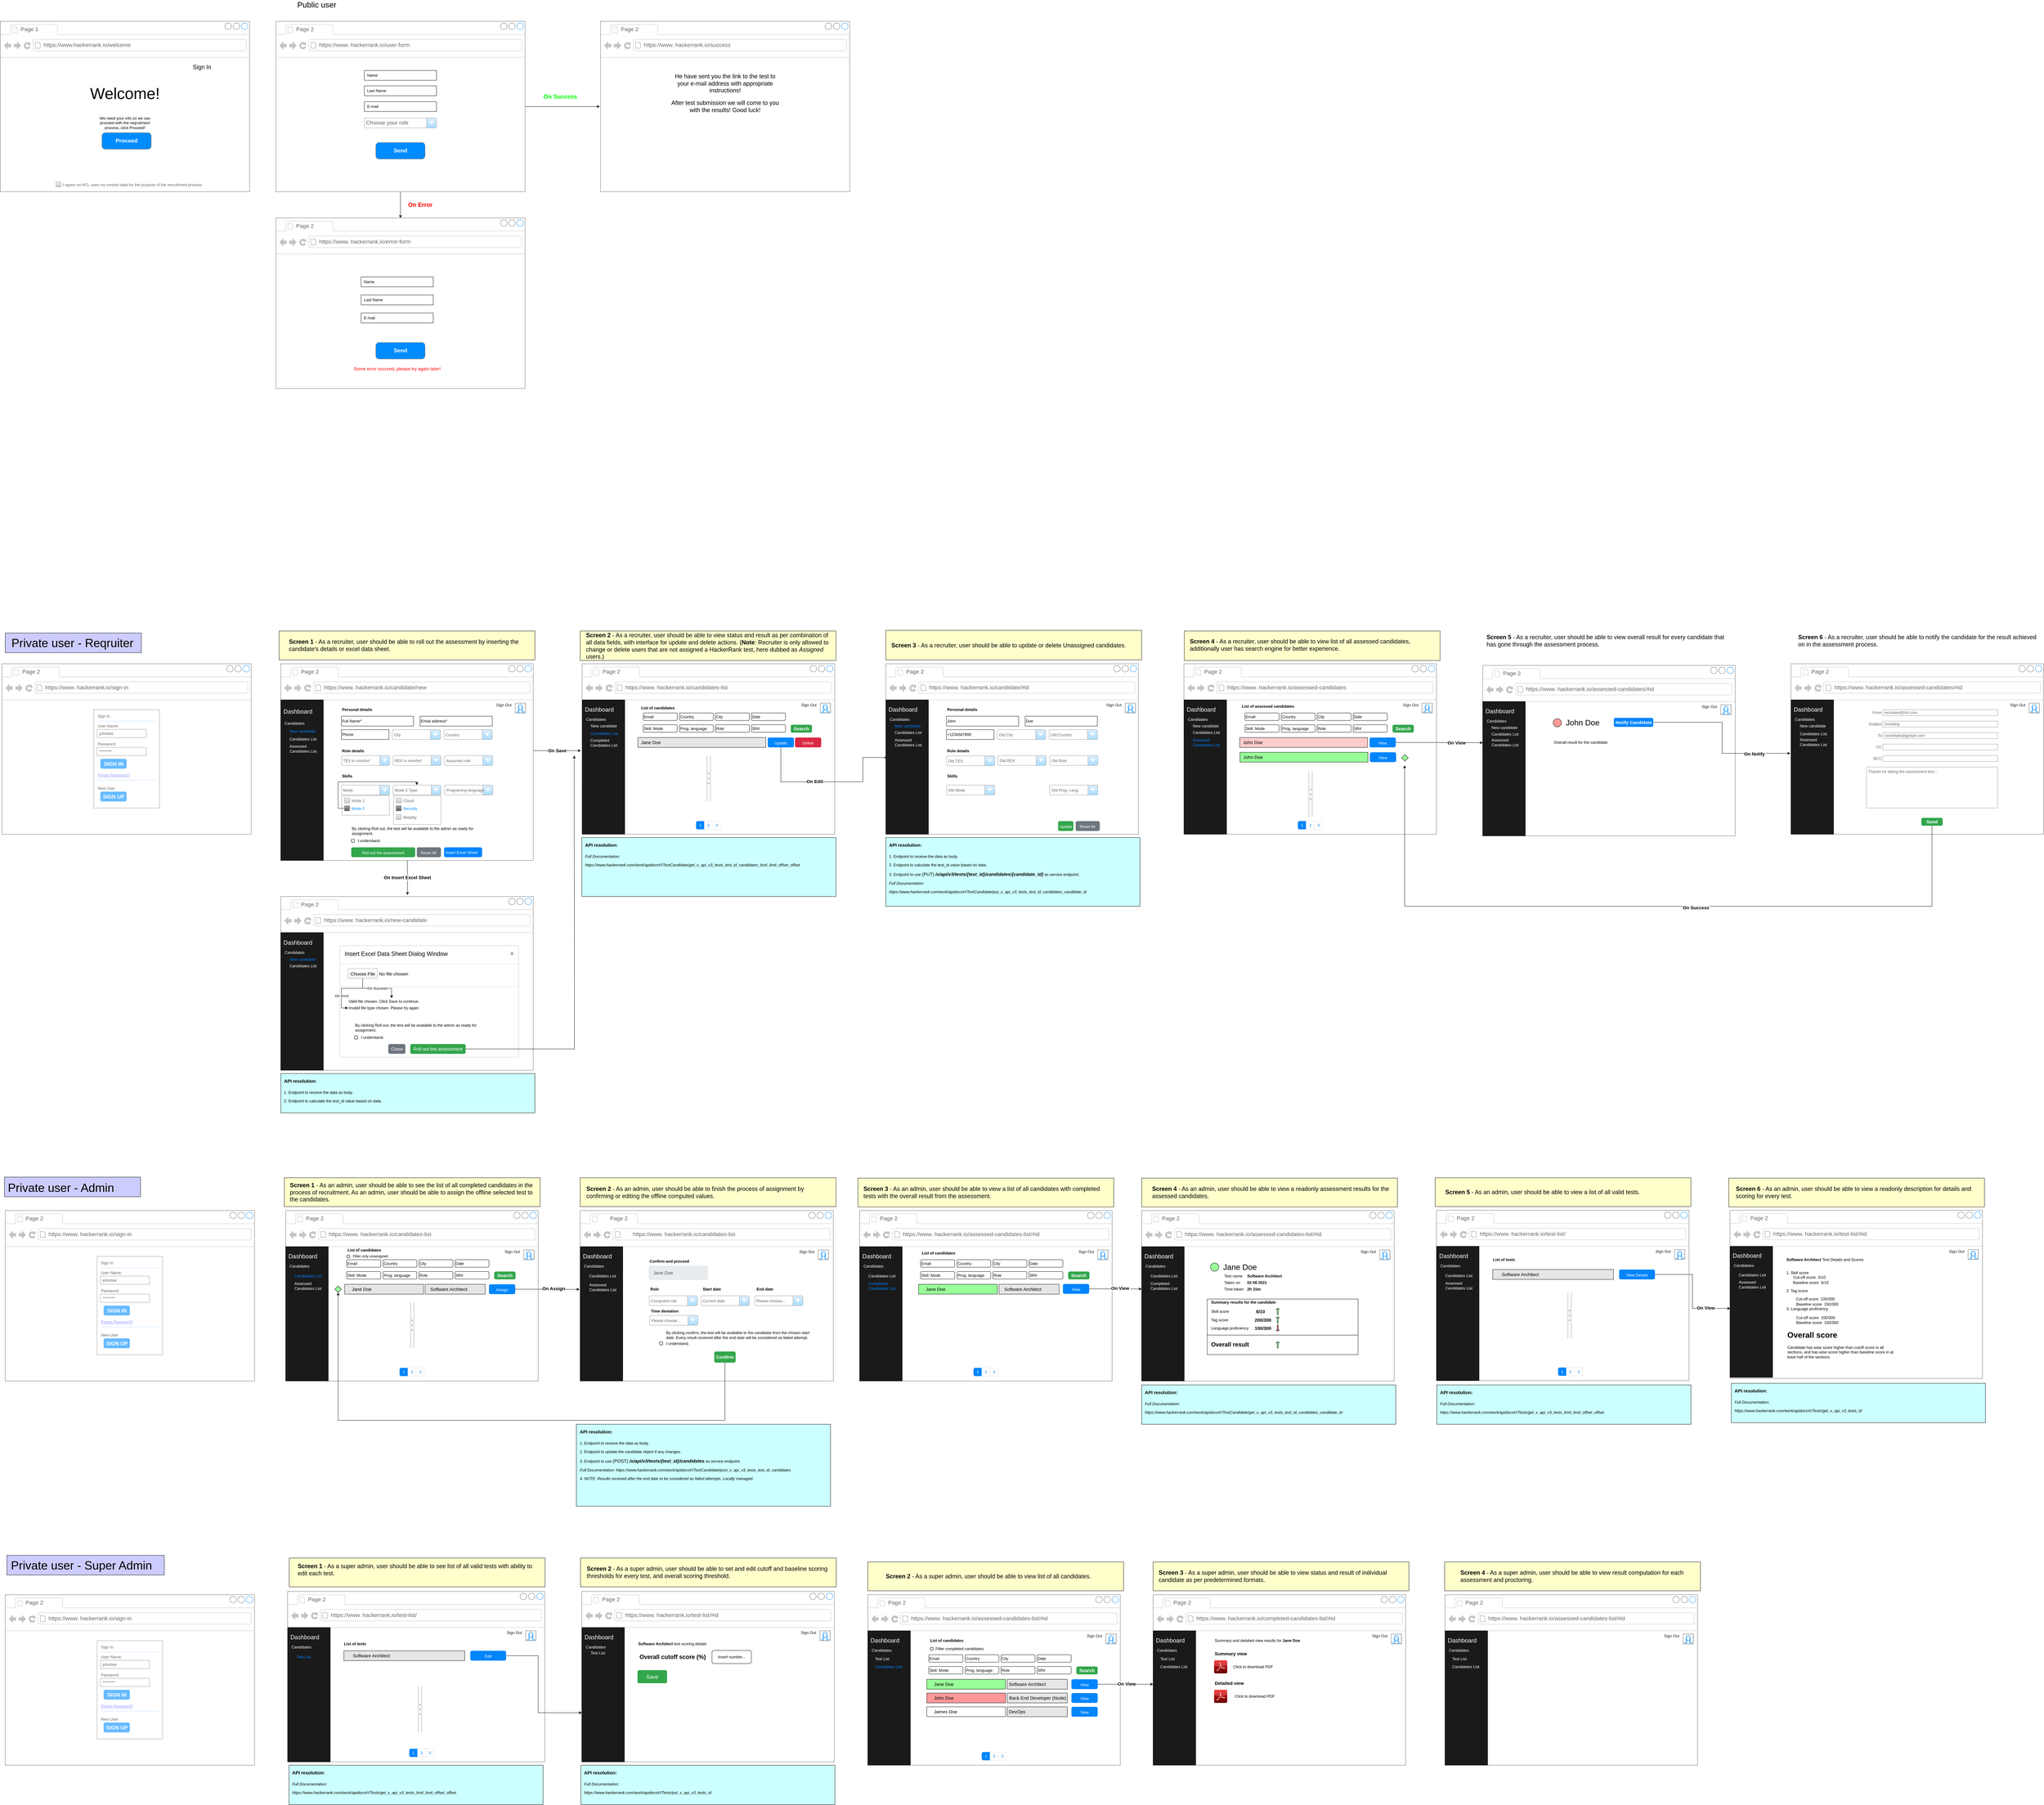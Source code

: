 <mxfile version="14.9.0" type="github"><diagram id="_dM_xOxqIxhTYGaWHHtT" name="Page-1"><mxGraphModel dx="7130" dy="3820" grid="1" gridSize="10" guides="1" tooltips="1" connect="1" arrows="1" fold="1" page="1" pageScale="1" pageWidth="850" pageHeight="1100" math="0" shadow="0"><root><mxCell id="0"/><mxCell id="1" parent="0"/><mxCell id="huS5FQH8orFQ2VOHwHzR-1" value="" style="rounded=0;whiteSpace=wrap;html=1;fillColor=#FFFFCC;" vertex="1" parent="1"><mxGeometry x="4444" y="4780" width="780" height="88" as="geometry"/></mxCell><mxCell id="huS5FQH8orFQ2VOHwHzR-2" value="" style="rounded=0;whiteSpace=wrap;html=1;fillColor=#FFFFCC;" vertex="1" parent="1"><mxGeometry x="3555" y="4780" width="780" height="88" as="geometry"/></mxCell><mxCell id="huS5FQH8orFQ2VOHwHzR-3" value="" style="rounded=0;whiteSpace=wrap;html=1;fillColor=#FFFFCC;" vertex="1" parent="1"><mxGeometry x="2685" y="4780" width="780" height="88" as="geometry"/></mxCell><mxCell id="huS5FQH8orFQ2VOHwHzR-4" value="" style="rounded=0;whiteSpace=wrap;html=1;fillColor=#FFFFCC;" vertex="1" parent="1"><mxGeometry x="1809" y="4768" width="780" height="88" as="geometry"/></mxCell><mxCell id="huS5FQH8orFQ2VOHwHzR-5" value="" style="rounded=0;whiteSpace=wrap;html=1;fillColor=#FFFFCC;" vertex="1" parent="1"><mxGeometry x="921" y="4768" width="780" height="88" as="geometry"/></mxCell><mxCell id="huS5FQH8orFQ2VOHwHzR-6" value="" style="rounded=0;whiteSpace=wrap;html=1;fillColor=#FFFFCC;" vertex="1" parent="1"><mxGeometry x="5310" y="3609" width="780" height="88" as="geometry"/></mxCell><mxCell id="huS5FQH8orFQ2VOHwHzR-7" value="" style="rounded=0;whiteSpace=wrap;html=1;fillColor=#FFFFCC;" vertex="1" parent="1"><mxGeometry x="4415" y="3608" width="780" height="88" as="geometry"/></mxCell><mxCell id="huS5FQH8orFQ2VOHwHzR-8" value="" style="rounded=0;whiteSpace=wrap;html=1;fillColor=#FFFFCC;" vertex="1" parent="1"><mxGeometry x="3520" y="3609" width="780" height="88" as="geometry"/></mxCell><mxCell id="huS5FQH8orFQ2VOHwHzR-9" value="" style="rounded=0;whiteSpace=wrap;html=1;fillColor=#FFFFCC;" vertex="1" parent="1"><mxGeometry x="2655" y="3609" width="780" height="88" as="geometry"/></mxCell><mxCell id="huS5FQH8orFQ2VOHwHzR-10" value="" style="rounded=0;whiteSpace=wrap;html=1;fillColor=#FFFFCC;" vertex="1" parent="1"><mxGeometry x="1808" y="3608" width="780" height="88" as="geometry"/></mxCell><mxCell id="huS5FQH8orFQ2VOHwHzR-11" value="" style="rounded=0;whiteSpace=wrap;html=1;fillColor=#FFFFCC;" vertex="1" parent="1"><mxGeometry x="906" y="3608" width="780" height="88" as="geometry"/></mxCell><mxCell id="huS5FQH8orFQ2VOHwHzR-12" value="" style="rounded=0;whiteSpace=wrap;html=1;fillColor=#CCCCFF;" vertex="1" parent="1"><mxGeometry x="60" y="4760" width="480" height="60" as="geometry"/></mxCell><mxCell id="huS5FQH8orFQ2VOHwHzR-13" value="" style="rounded=0;whiteSpace=wrap;html=1;fillColor=#CCCCFF;" vertex="1" parent="1"><mxGeometry x="52.5" y="3606" width="415" height="60" as="geometry"/></mxCell><mxCell id="huS5FQH8orFQ2VOHwHzR-14" value="" style="rounded=0;whiteSpace=wrap;html=1;fillColor=#CCCCFF;" vertex="1" parent="1"><mxGeometry x="55" y="1946" width="415" height="60" as="geometry"/></mxCell><mxCell id="huS5FQH8orFQ2VOHwHzR-15" value="" style="rounded=0;whiteSpace=wrap;html=1;fillColor=#FFFFCC;" vertex="1" parent="1"><mxGeometry x="3650" y="1940" width="780" height="90" as="geometry"/></mxCell><mxCell id="huS5FQH8orFQ2VOHwHzR-16" value="" style="rounded=0;whiteSpace=wrap;html=1;fillColor=#FFFFCC;" vertex="1" parent="1"><mxGeometry x="2740" y="1938" width="780" height="90" as="geometry"/></mxCell><mxCell id="huS5FQH8orFQ2VOHwHzR-17" value="" style="rounded=0;whiteSpace=wrap;html=1;fillColor=#FFFFCC;" vertex="1" parent="1"><mxGeometry x="1808" y="1940" width="780" height="90" as="geometry"/></mxCell><mxCell id="huS5FQH8orFQ2VOHwHzR-18" value="" style="rounded=0;whiteSpace=wrap;html=1;fillColor=#FFFFCC;" vertex="1" parent="1"><mxGeometry x="890" y="1940" width="780" height="88" as="geometry"/></mxCell><mxCell id="huS5FQH8orFQ2VOHwHzR-19" value="" style="strokeWidth=1;shadow=0;dashed=0;align=center;html=1;shape=mxgraph.mockup.containers.browserWindow;rSize=0;strokeColor=#666666;strokeColor2=#008cff;strokeColor3=#c4c4c4;mainText=,;recursiveResize=0;" vertex="1" parent="1"><mxGeometry x="40" y="80" width="760" height="520" as="geometry"/></mxCell><mxCell id="huS5FQH8orFQ2VOHwHzR-20" value="Page 1" style="strokeWidth=1;shadow=0;dashed=0;align=center;html=1;shape=mxgraph.mockup.containers.anchor;fontSize=17;fontColor=#666666;align=left;" vertex="1" parent="huS5FQH8orFQ2VOHwHzR-19"><mxGeometry x="60" y="12" width="110" height="26" as="geometry"/></mxCell><mxCell id="huS5FQH8orFQ2VOHwHzR-21" value="https://www.hackerrank.io/welcome" style="strokeWidth=1;shadow=0;dashed=0;align=center;html=1;shape=mxgraph.mockup.containers.anchor;rSize=0;fontSize=17;fontColor=#666666;align=left;" vertex="1" parent="huS5FQH8orFQ2VOHwHzR-19"><mxGeometry x="130" y="60" width="250" height="26" as="geometry"/></mxCell><mxCell id="huS5FQH8orFQ2VOHwHzR-22" value="We need your info so we can proceed with the reqruitment process, click Proceed!" style="text;html=1;strokeColor=none;fillColor=none;align=center;verticalAlign=middle;whiteSpace=wrap;rounded=0;" vertex="1" parent="huS5FQH8orFQ2VOHwHzR-19"><mxGeometry x="290" y="300" width="180" height="20" as="geometry"/></mxCell><mxCell id="huS5FQH8orFQ2VOHwHzR-23" style="edgeStyle=orthogonalEdgeStyle;rounded=0;orthogonalLoop=1;jettySize=auto;html=1;exitX=0.5;exitY=1;exitDx=0;exitDy=0;" edge="1" parent="huS5FQH8orFQ2VOHwHzR-19" source="huS5FQH8orFQ2VOHwHzR-22" target="huS5FQH8orFQ2VOHwHzR-22"><mxGeometry relative="1" as="geometry"/></mxCell><mxCell id="huS5FQH8orFQ2VOHwHzR-24" value="Proceed" style="strokeWidth=1;shadow=0;dashed=0;align=center;html=1;shape=mxgraph.mockup.buttons.button;strokeColor=#666666;fontColor=#ffffff;mainText=;buttonStyle=round;fontSize=17;fontStyle=1;fillColor=#008cff;whiteSpace=wrap;" vertex="1" parent="huS5FQH8orFQ2VOHwHzR-19"><mxGeometry x="310" y="340" width="150" height="50" as="geometry"/></mxCell><mxCell id="huS5FQH8orFQ2VOHwHzR-25" value="&lt;font style=&quot;font-size: 12px&quot;&gt;I agree on HCL uses my contact data for the purpose of the recruitment process&lt;/font&gt;" style="strokeWidth=1;shadow=0;dashed=0;align=center;html=1;shape=mxgraph.mockup.forms.rrect;rSize=0;fillColor=#eeeeee;strokeColor=#999999;gradientColor=#cccccc;align=left;spacingLeft=4;fontSize=17;fontColor=#666666;labelPosition=right;" vertex="1" parent="huS5FQH8orFQ2VOHwHzR-19"><mxGeometry x="170" y="490" width="15" height="15" as="geometry"/></mxCell><mxCell id="huS5FQH8orFQ2VOHwHzR-26" value="&lt;font style=&quot;font-size: 18px&quot;&gt;Sign In&lt;/font&gt;" style="text;html=1;strokeColor=none;fillColor=none;align=center;verticalAlign=middle;whiteSpace=wrap;rounded=0;" vertex="1" parent="huS5FQH8orFQ2VOHwHzR-19"><mxGeometry x="580" y="130" width="70" height="20" as="geometry"/></mxCell><mxCell id="huS5FQH8orFQ2VOHwHzR-27" value="&lt;font style=&quot;font-size: 48px&quot;&gt;Welcome!&lt;/font&gt;" style="text;html=1;strokeColor=none;fillColor=none;align=center;verticalAlign=middle;whiteSpace=wrap;rounded=0;" vertex="1" parent="1"><mxGeometry x="400" y="290" width="40" height="20" as="geometry"/></mxCell><mxCell id="huS5FQH8orFQ2VOHwHzR-28" style="edgeStyle=orthogonalEdgeStyle;rounded=0;orthogonalLoop=1;jettySize=auto;html=1;entryX=-0.003;entryY=0.5;entryDx=0;entryDy=0;entryPerimeter=0;" edge="1" parent="1" source="huS5FQH8orFQ2VOHwHzR-31" target="huS5FQH8orFQ2VOHwHzR-40"><mxGeometry relative="1" as="geometry"/></mxCell><mxCell id="huS5FQH8orFQ2VOHwHzR-29" value="&lt;font style=&quot;font-size: 18px&quot; color=&quot;#00ff00&quot;&gt;&lt;b&gt;On Success&lt;/b&gt;&lt;/font&gt;" style="edgeLabel;html=1;align=center;verticalAlign=middle;resizable=0;points=[];" vertex="1" connectable="0" parent="huS5FQH8orFQ2VOHwHzR-28"><mxGeometry x="0.143" y="1" relative="1" as="geometry"><mxPoint x="-23" y="-29" as="offset"/></mxGeometry></mxCell><mxCell id="huS5FQH8orFQ2VOHwHzR-30" value="&lt;font color=&quot;#ff0000&quot; style=&quot;font-size: 18px&quot;&gt;&lt;b&gt;On Error&lt;/b&gt;&lt;/font&gt;" style="edgeStyle=orthogonalEdgeStyle;rounded=0;orthogonalLoop=1;jettySize=auto;html=1;" edge="1" parent="1" source="huS5FQH8orFQ2VOHwHzR-31" target="huS5FQH8orFQ2VOHwHzR-46"><mxGeometry y="60" relative="1" as="geometry"><mxPoint as="offset"/></mxGeometry></mxCell><mxCell id="huS5FQH8orFQ2VOHwHzR-31" value="" style="strokeWidth=1;shadow=0;dashed=0;align=center;html=1;shape=mxgraph.mockup.containers.browserWindow;rSize=0;strokeColor=#666666;strokeColor2=#008cff;strokeColor3=#c4c4c4;mainText=,;recursiveResize=0;" vertex="1" parent="1"><mxGeometry x="880" y="80" width="760" height="520" as="geometry"/></mxCell><mxCell id="huS5FQH8orFQ2VOHwHzR-32" value="Page 2" style="strokeWidth=1;shadow=0;dashed=0;align=center;html=1;shape=mxgraph.mockup.containers.anchor;fontSize=17;fontColor=#666666;align=left;" vertex="1" parent="huS5FQH8orFQ2VOHwHzR-31"><mxGeometry x="60" y="12" width="110" height="26" as="geometry"/></mxCell><mxCell id="huS5FQH8orFQ2VOHwHzR-33" value="https://www.&amp;nbsp;hackerrank.io/user-form" style="strokeWidth=1;shadow=0;dashed=0;align=center;html=1;shape=mxgraph.mockup.containers.anchor;rSize=0;fontSize=17;fontColor=#666666;align=left;" vertex="1" parent="huS5FQH8orFQ2VOHwHzR-31"><mxGeometry x="130" y="60" width="250" height="26" as="geometry"/></mxCell><mxCell id="huS5FQH8orFQ2VOHwHzR-34" style="edgeStyle=orthogonalEdgeStyle;rounded=0;orthogonalLoop=1;jettySize=auto;html=1;exitX=0.5;exitY=1;exitDx=0;exitDy=0;" edge="1" parent="huS5FQH8orFQ2VOHwHzR-31"><mxGeometry relative="1" as="geometry"><mxPoint x="380" y="320" as="sourcePoint"/><mxPoint x="380" y="320" as="targetPoint"/></mxGeometry></mxCell><mxCell id="huS5FQH8orFQ2VOHwHzR-35" value="&amp;nbsp; Name" style="rounded=0;whiteSpace=wrap;html=1;align=left;" vertex="1" parent="huS5FQH8orFQ2VOHwHzR-31"><mxGeometry x="270" y="150" width="220" height="30" as="geometry"/></mxCell><mxCell id="huS5FQH8orFQ2VOHwHzR-36" value="&amp;nbsp; Last Name" style="rounded=0;whiteSpace=wrap;html=1;align=left;" vertex="1" parent="huS5FQH8orFQ2VOHwHzR-31"><mxGeometry x="270" y="197" width="220" height="30" as="geometry"/></mxCell><mxCell id="huS5FQH8orFQ2VOHwHzR-37" value="Send" style="strokeWidth=1;shadow=0;dashed=0;align=center;html=1;shape=mxgraph.mockup.buttons.button;strokeColor=#666666;fontColor=#ffffff;mainText=;buttonStyle=round;fontSize=17;fontStyle=1;fillColor=#008cff;whiteSpace=wrap;" vertex="1" parent="huS5FQH8orFQ2VOHwHzR-31"><mxGeometry x="305" y="370" width="150" height="50" as="geometry"/></mxCell><mxCell id="huS5FQH8orFQ2VOHwHzR-38" value="Choose your role" style="strokeWidth=1;shadow=0;dashed=0;align=center;html=1;shape=mxgraph.mockup.forms.comboBox;strokeColor=#999999;fillColor=#ddeeff;align=left;fillColor2=#aaddff;mainText=;fontColor=#666666;fontSize=17;spacingLeft=3;" vertex="1" parent="huS5FQH8orFQ2VOHwHzR-31"><mxGeometry x="270" y="295" width="220" height="30" as="geometry"/></mxCell><mxCell id="huS5FQH8orFQ2VOHwHzR-39" value="&amp;nbsp; E-mail" style="rounded=0;whiteSpace=wrap;html=1;align=left;" vertex="1" parent="1"><mxGeometry x="1150" y="325" width="220" height="30" as="geometry"/></mxCell><mxCell id="huS5FQH8orFQ2VOHwHzR-40" value="" style="strokeWidth=1;shadow=0;dashed=0;align=center;html=1;shape=mxgraph.mockup.containers.browserWindow;rSize=0;strokeColor=#666666;strokeColor2=#008cff;strokeColor3=#c4c4c4;mainText=,;recursiveResize=0;" vertex="1" parent="1"><mxGeometry x="1870" y="80" width="760" height="520" as="geometry"/></mxCell><mxCell id="huS5FQH8orFQ2VOHwHzR-41" value="Page 2" style="strokeWidth=1;shadow=0;dashed=0;align=center;html=1;shape=mxgraph.mockup.containers.anchor;fontSize=17;fontColor=#666666;align=left;" vertex="1" parent="huS5FQH8orFQ2VOHwHzR-40"><mxGeometry x="60" y="12" width="110" height="26" as="geometry"/></mxCell><mxCell id="huS5FQH8orFQ2VOHwHzR-42" value="https://www.&amp;nbsp;hackerrank.io/success" style="strokeWidth=1;shadow=0;dashed=0;align=center;html=1;shape=mxgraph.mockup.containers.anchor;rSize=0;fontSize=17;fontColor=#666666;align=left;" vertex="1" parent="huS5FQH8orFQ2VOHwHzR-40"><mxGeometry x="130" y="60" width="250" height="26" as="geometry"/></mxCell><mxCell id="huS5FQH8orFQ2VOHwHzR-43" style="edgeStyle=orthogonalEdgeStyle;rounded=0;orthogonalLoop=1;jettySize=auto;html=1;exitX=0.5;exitY=1;exitDx=0;exitDy=0;" edge="1" parent="huS5FQH8orFQ2VOHwHzR-40"><mxGeometry relative="1" as="geometry"><mxPoint x="380" y="320" as="sourcePoint"/><mxPoint x="380" y="320" as="targetPoint"/></mxGeometry></mxCell><mxCell id="huS5FQH8orFQ2VOHwHzR-44" value="&lt;font style=&quot;font-size: 18px&quot;&gt;He have sent you the link to the test to your e-mail address with appropriate instructions!&lt;/font&gt;" style="text;html=1;strokeColor=none;fillColor=none;align=center;verticalAlign=middle;whiteSpace=wrap;rounded=0;" vertex="1" parent="huS5FQH8orFQ2VOHwHzR-40"><mxGeometry x="215" y="180" width="330" height="20" as="geometry"/></mxCell><mxCell id="huS5FQH8orFQ2VOHwHzR-45" value="&lt;font style=&quot;font-size: 18px&quot;&gt;After test submission we will come to you with the results! Good luck!&lt;/font&gt;" style="text;html=1;strokeColor=none;fillColor=none;align=center;verticalAlign=middle;whiteSpace=wrap;rounded=0;" vertex="1" parent="huS5FQH8orFQ2VOHwHzR-40"><mxGeometry x="210" y="250" width="340" height="20" as="geometry"/></mxCell><mxCell id="huS5FQH8orFQ2VOHwHzR-46" value="" style="strokeWidth=1;shadow=0;dashed=0;align=center;html=1;shape=mxgraph.mockup.containers.browserWindow;rSize=0;strokeColor=#666666;strokeColor2=#008cff;strokeColor3=#c4c4c4;mainText=,;recursiveResize=0;" vertex="1" parent="1"><mxGeometry x="880" y="680" width="760" height="520" as="geometry"/></mxCell><mxCell id="huS5FQH8orFQ2VOHwHzR-47" value="Page 2" style="strokeWidth=1;shadow=0;dashed=0;align=center;html=1;shape=mxgraph.mockup.containers.anchor;fontSize=17;fontColor=#666666;align=left;" vertex="1" parent="huS5FQH8orFQ2VOHwHzR-46"><mxGeometry x="60" y="12" width="110" height="26" as="geometry"/></mxCell><mxCell id="huS5FQH8orFQ2VOHwHzR-48" value="https://www.&amp;nbsp;hackerrank.io/error-form" style="strokeWidth=1;shadow=0;dashed=0;align=center;html=1;shape=mxgraph.mockup.containers.anchor;rSize=0;fontSize=17;fontColor=#666666;align=left;" vertex="1" parent="huS5FQH8orFQ2VOHwHzR-46"><mxGeometry x="130" y="60" width="250" height="26" as="geometry"/></mxCell><mxCell id="huS5FQH8orFQ2VOHwHzR-49" style="edgeStyle=orthogonalEdgeStyle;rounded=0;orthogonalLoop=1;jettySize=auto;html=1;exitX=0.5;exitY=1;exitDx=0;exitDy=0;" edge="1" parent="huS5FQH8orFQ2VOHwHzR-46"><mxGeometry relative="1" as="geometry"><mxPoint x="380" y="320" as="sourcePoint"/><mxPoint x="380" y="320" as="targetPoint"/></mxGeometry></mxCell><mxCell id="huS5FQH8orFQ2VOHwHzR-50" value="&amp;nbsp; E-mail" style="rounded=0;whiteSpace=wrap;html=1;align=left;" vertex="1" parent="huS5FQH8orFQ2VOHwHzR-46"><mxGeometry x="260" y="290" width="220" height="30" as="geometry"/></mxCell><mxCell id="huS5FQH8orFQ2VOHwHzR-51" value="&amp;nbsp; Name" style="rounded=0;whiteSpace=wrap;html=1;align=left;" vertex="1" parent="huS5FQH8orFQ2VOHwHzR-46"><mxGeometry x="260" y="180" width="220" height="30" as="geometry"/></mxCell><mxCell id="huS5FQH8orFQ2VOHwHzR-52" value="&amp;nbsp; Last Name" style="rounded=0;whiteSpace=wrap;html=1;align=left;" vertex="1" parent="huS5FQH8orFQ2VOHwHzR-46"><mxGeometry x="260" y="235" width="220" height="30" as="geometry"/></mxCell><mxCell id="huS5FQH8orFQ2VOHwHzR-53" value="Send" style="strokeWidth=1;shadow=0;dashed=0;align=center;html=1;shape=mxgraph.mockup.buttons.button;strokeColor=#666666;fontColor=#ffffff;mainText=;buttonStyle=round;fontSize=17;fontStyle=1;fillColor=#008cff;whiteSpace=wrap;" vertex="1" parent="huS5FQH8orFQ2VOHwHzR-46"><mxGeometry x="305" y="380" width="150" height="50" as="geometry"/></mxCell><mxCell id="huS5FQH8orFQ2VOHwHzR-54" value="&lt;font style=&quot;font-size: 14px&quot; color=&quot;#ff0000&quot;&gt;Some error occured, please try again later!&lt;/font&gt;" style="text;html=1;strokeColor=none;fillColor=none;align=center;verticalAlign=middle;whiteSpace=wrap;rounded=0;" vertex="1" parent="huS5FQH8orFQ2VOHwHzR-46"><mxGeometry x="225" y="450" width="290" height="20" as="geometry"/></mxCell><mxCell id="huS5FQH8orFQ2VOHwHzR-55" value="&lt;font style=&quot;font-size: 24px&quot;&gt;Public user&lt;/font&gt;" style="text;html=1;strokeColor=none;fillColor=none;align=center;verticalAlign=middle;whiteSpace=wrap;rounded=0;" vertex="1" parent="1"><mxGeometry x="920" y="20" width="170" height="20" as="geometry"/></mxCell><mxCell id="huS5FQH8orFQ2VOHwHzR-56" value="&lt;font style=&quot;font-size: 36px&quot;&gt;Private user - Reqruiter&lt;/font&gt;" style="text;html=1;strokeColor=none;fillColor=none;align=center;verticalAlign=middle;whiteSpace=wrap;rounded=0;" vertex="1" parent="1"><mxGeometry x="55" y="1966" width="410" height="20" as="geometry"/></mxCell><mxCell id="huS5FQH8orFQ2VOHwHzR-57" value="" style="strokeWidth=1;shadow=0;dashed=0;align=center;html=1;shape=mxgraph.mockup.containers.browserWindow;rSize=0;strokeColor=#666666;strokeColor2=#008cff;strokeColor3=#c4c4c4;mainText=,;recursiveResize=0;" vertex="1" parent="1"><mxGeometry x="45" y="2040" width="760" height="520" as="geometry"/></mxCell><mxCell id="huS5FQH8orFQ2VOHwHzR-58" value="Page 2" style="strokeWidth=1;shadow=0;dashed=0;align=center;html=1;shape=mxgraph.mockup.containers.anchor;fontSize=17;fontColor=#666666;align=left;" vertex="1" parent="huS5FQH8orFQ2VOHwHzR-57"><mxGeometry x="60" y="12" width="110" height="26" as="geometry"/></mxCell><mxCell id="huS5FQH8orFQ2VOHwHzR-59" value="https://www.&amp;nbsp;hackerrank.io/sign-in" style="strokeWidth=1;shadow=0;dashed=0;align=center;html=1;shape=mxgraph.mockup.containers.anchor;rSize=0;fontSize=17;fontColor=#666666;align=left;" vertex="1" parent="huS5FQH8orFQ2VOHwHzR-57"><mxGeometry x="130" y="60" width="250" height="26" as="geometry"/></mxCell><mxCell id="huS5FQH8orFQ2VOHwHzR-60" style="edgeStyle=orthogonalEdgeStyle;rounded=0;orthogonalLoop=1;jettySize=auto;html=1;exitX=0.5;exitY=1;exitDx=0;exitDy=0;" edge="1" parent="huS5FQH8orFQ2VOHwHzR-57"><mxGeometry relative="1" as="geometry"><mxPoint x="380" y="320" as="sourcePoint"/><mxPoint x="380" y="320" as="targetPoint"/></mxGeometry></mxCell><mxCell id="huS5FQH8orFQ2VOHwHzR-61" value="" style="strokeWidth=1;shadow=0;dashed=0;align=center;html=1;shape=mxgraph.mockup.forms.rrect;rSize=0;strokeColor=#999999;fillColor=#ffffff;" vertex="1" parent="huS5FQH8orFQ2VOHwHzR-57"><mxGeometry x="280" y="140" width="200" height="300" as="geometry"/></mxCell><mxCell id="huS5FQH8orFQ2VOHwHzR-62" value="Sign In" style="strokeWidth=1;shadow=0;dashed=0;align=center;html=1;shape=mxgraph.mockup.forms.anchor;fontSize=12;fontColor=#666666;align=left;resizeWidth=1;spacingLeft=0;" vertex="1" parent="huS5FQH8orFQ2VOHwHzR-61"><mxGeometry width="100" height="20" relative="1" as="geometry"><mxPoint x="10" y="10" as="offset"/></mxGeometry></mxCell><mxCell id="huS5FQH8orFQ2VOHwHzR-63" value="" style="shape=line;strokeColor=#ddeeff;strokeWidth=2;html=1;resizeWidth=1;" vertex="1" parent="huS5FQH8orFQ2VOHwHzR-61"><mxGeometry width="180" height="10" relative="1" as="geometry"><mxPoint x="10" y="30" as="offset"/></mxGeometry></mxCell><mxCell id="huS5FQH8orFQ2VOHwHzR-64" value="User Name:" style="strokeWidth=1;shadow=0;dashed=0;align=center;html=1;shape=mxgraph.mockup.forms.anchor;fontSize=12;fontColor=#666666;align=left;resizeWidth=1;spacingLeft=0;" vertex="1" parent="huS5FQH8orFQ2VOHwHzR-61"><mxGeometry width="100" height="20" relative="1" as="geometry"><mxPoint x="10" y="40" as="offset"/></mxGeometry></mxCell><mxCell id="huS5FQH8orFQ2VOHwHzR-65" value="johndoe" style="strokeWidth=1;shadow=0;dashed=0;align=center;html=1;shape=mxgraph.mockup.forms.rrect;rSize=0;strokeColor=#999999;fontColor=#666666;align=left;spacingLeft=5;resizeWidth=1;" vertex="1" parent="huS5FQH8orFQ2VOHwHzR-61"><mxGeometry width="150" height="25" relative="1" as="geometry"><mxPoint x="10" y="60" as="offset"/></mxGeometry></mxCell><mxCell id="huS5FQH8orFQ2VOHwHzR-66" value="Password:" style="strokeWidth=1;shadow=0;dashed=0;align=center;html=1;shape=mxgraph.mockup.forms.anchor;fontSize=12;fontColor=#666666;align=left;resizeWidth=1;spacingLeft=0;" vertex="1" parent="huS5FQH8orFQ2VOHwHzR-61"><mxGeometry width="100" height="20" relative="1" as="geometry"><mxPoint x="10" y="95" as="offset"/></mxGeometry></mxCell><mxCell id="huS5FQH8orFQ2VOHwHzR-67" value="********" style="strokeWidth=1;shadow=0;dashed=0;align=center;html=1;shape=mxgraph.mockup.forms.rrect;rSize=0;strokeColor=#999999;fontColor=#666666;align=left;spacingLeft=5;resizeWidth=1;" vertex="1" parent="huS5FQH8orFQ2VOHwHzR-61"><mxGeometry width="150" height="25" relative="1" as="geometry"><mxPoint x="10" y="115" as="offset"/></mxGeometry></mxCell><mxCell id="huS5FQH8orFQ2VOHwHzR-68" value="SIGN IN" style="strokeWidth=1;shadow=0;dashed=0;align=center;html=1;shape=mxgraph.mockup.forms.rrect;rSize=5;strokeColor=none;fontColor=#ffffff;fillColor=#66bbff;fontSize=16;fontStyle=1;" vertex="1" parent="huS5FQH8orFQ2VOHwHzR-61"><mxGeometry y="1" width="80" height="30" relative="1" as="geometry"><mxPoint x="20" y="-150" as="offset"/></mxGeometry></mxCell><mxCell id="huS5FQH8orFQ2VOHwHzR-69" value="Forgot Password?" style="strokeWidth=1;shadow=0;dashed=0;align=center;html=1;shape=mxgraph.mockup.forms.anchor;fontSize=12;fontColor=#9999ff;align=left;spacingLeft=0;fontStyle=4;resizeWidth=1;" vertex="1" parent="huS5FQH8orFQ2VOHwHzR-61"><mxGeometry y="1" width="150" height="20" relative="1" as="geometry"><mxPoint x="10" y="-110" as="offset"/></mxGeometry></mxCell><mxCell id="huS5FQH8orFQ2VOHwHzR-70" value="" style="shape=line;strokeColor=#ddeeff;strokeWidth=2;html=1;resizeWidth=1;" vertex="1" parent="huS5FQH8orFQ2VOHwHzR-61"><mxGeometry y="1" width="180" height="10" relative="1" as="geometry"><mxPoint x="10" y="-90" as="offset"/></mxGeometry></mxCell><mxCell id="huS5FQH8orFQ2VOHwHzR-71" value="New User" style="strokeWidth=1;shadow=0;dashed=0;align=center;html=1;shape=mxgraph.mockup.forms.anchor;fontSize=12;fontColor=#666666;align=left;spacingLeft=0;resizeWidth=1;" vertex="1" parent="huS5FQH8orFQ2VOHwHzR-61"><mxGeometry y="1" width="150" height="20" relative="1" as="geometry"><mxPoint x="10" y="-70" as="offset"/></mxGeometry></mxCell><mxCell id="huS5FQH8orFQ2VOHwHzR-72" value="SIGN UP" style="strokeWidth=1;shadow=0;dashed=0;align=center;html=1;shape=mxgraph.mockup.forms.rrect;rSize=5;strokeColor=none;fontColor=#ffffff;fillColor=#66bbff;fontSize=16;fontStyle=1;" vertex="1" parent="huS5FQH8orFQ2VOHwHzR-61"><mxGeometry y="1" width="80" height="30" relative="1" as="geometry"><mxPoint x="20" y="-50" as="offset"/></mxGeometry></mxCell><mxCell id="huS5FQH8orFQ2VOHwHzR-73" value="" style="strokeWidth=1;shadow=0;dashed=0;align=center;html=1;shape=mxgraph.mockup.containers.browserWindow;rSize=0;strokeColor=#666666;strokeColor2=#008cff;strokeColor3=#c4c4c4;mainText=,;recursiveResize=0;" vertex="1" parent="1"><mxGeometry x="1814" y="2040" width="770" height="520" as="geometry"/></mxCell><mxCell id="huS5FQH8orFQ2VOHwHzR-74" value="Page 2" style="strokeWidth=1;shadow=0;dashed=0;align=center;html=1;shape=mxgraph.mockup.containers.anchor;fontSize=17;fontColor=#666666;align=left;" vertex="1" parent="huS5FQH8orFQ2VOHwHzR-73"><mxGeometry x="60" y="12" width="110" height="26" as="geometry"/></mxCell><mxCell id="huS5FQH8orFQ2VOHwHzR-75" value="https://www.&amp;nbsp;hackerrank.io/candidates-list" style="strokeWidth=1;shadow=0;dashed=0;align=center;html=1;shape=mxgraph.mockup.containers.anchor;rSize=0;fontSize=17;fontColor=#666666;align=left;" vertex="1" parent="huS5FQH8orFQ2VOHwHzR-73"><mxGeometry x="130" y="60" width="250" height="26" as="geometry"/></mxCell><mxCell id="huS5FQH8orFQ2VOHwHzR-76" style="edgeStyle=orthogonalEdgeStyle;rounded=0;orthogonalLoop=1;jettySize=auto;html=1;exitX=0.5;exitY=1;exitDx=0;exitDy=0;" edge="1" parent="huS5FQH8orFQ2VOHwHzR-73"><mxGeometry relative="1" as="geometry"><mxPoint x="380" y="320" as="sourcePoint"/><mxPoint x="380" y="320" as="targetPoint"/></mxGeometry></mxCell><mxCell id="huS5FQH8orFQ2VOHwHzR-77" value="" style="group" vertex="1" connectable="0" parent="huS5FQH8orFQ2VOHwHzR-73"><mxGeometry y="110" width="130" height="410" as="geometry"/></mxCell><mxCell id="huS5FQH8orFQ2VOHwHzR-78" value="" style="rounded=0;whiteSpace=wrap;html=1;fillColor=#1A1A1A;" vertex="1" parent="huS5FQH8orFQ2VOHwHzR-77"><mxGeometry width="130" height="410" as="geometry"/></mxCell><mxCell id="huS5FQH8orFQ2VOHwHzR-79" value="&lt;font color=&quot;#ffffff&quot; style=&quot;font-size: 18px&quot;&gt;Dashboard&lt;/font&gt;" style="text;html=1;strokeColor=none;fillColor=none;align=center;verticalAlign=middle;whiteSpace=wrap;rounded=0;" vertex="1" parent="huS5FQH8orFQ2VOHwHzR-77"><mxGeometry x="10" y="20" width="85" height="20" as="geometry"/></mxCell><mxCell id="huS5FQH8orFQ2VOHwHzR-80" value="&lt;font color=&quot;#007fff&quot;&gt;Candidates List&lt;/font&gt;" style="text;html=1;strokeColor=none;fillColor=none;align=left;verticalAlign=middle;whiteSpace=wrap;rounded=0;" vertex="1" parent="huS5FQH8orFQ2VOHwHzR-77"><mxGeometry x="25" y="93" width="90" height="20" as="geometry"/></mxCell><mxCell id="huS5FQH8orFQ2VOHwHzR-81" value="&lt;font color=&quot;#ffffff&quot;&gt;New candidate&lt;/font&gt;" style="text;html=1;strokeColor=none;fillColor=none;align=left;verticalAlign=middle;whiteSpace=wrap;rounded=0;" vertex="1" parent="huS5FQH8orFQ2VOHwHzR-77"><mxGeometry x="25" y="70" width="90" height="20" as="geometry"/></mxCell><mxCell id="huS5FQH8orFQ2VOHwHzR-82" value="&lt;font color=&quot;#ffffff&quot;&gt;Candidates&lt;/font&gt;" style="text;html=1;strokeColor=none;fillColor=none;align=left;verticalAlign=middle;whiteSpace=wrap;rounded=0;" vertex="1" parent="huS5FQH8orFQ2VOHwHzR-77"><mxGeometry x="10" y="50" width="70" height="20" as="geometry"/></mxCell><mxCell id="huS5FQH8orFQ2VOHwHzR-83" value="" style="group" vertex="1" connectable="0" parent="huS5FQH8orFQ2VOHwHzR-73"><mxGeometry x="666" y="120" width="91.31" height="30" as="geometry"/></mxCell><mxCell id="huS5FQH8orFQ2VOHwHzR-84" value="" style="group" vertex="1" connectable="0" parent="huS5FQH8orFQ2VOHwHzR-83"><mxGeometry width="74" height="30" as="geometry"/></mxCell><mxCell id="huS5FQH8orFQ2VOHwHzR-85" value="&lt;font color=&quot;#1a1a1a&quot;&gt;Sign Out&lt;/font&gt;" style="text;html=1;strokeColor=none;fillColor=none;align=left;verticalAlign=middle;whiteSpace=wrap;rounded=0;" vertex="1" parent="huS5FQH8orFQ2VOHwHzR-84"><mxGeometry width="50" height="12" as="geometry"/></mxCell><mxCell id="huS5FQH8orFQ2VOHwHzR-86" value="" style="verticalLabelPosition=bottom;shadow=0;dashed=0;align=center;html=1;verticalAlign=top;strokeWidth=1;shape=mxgraph.mockup.containers.userFemale;strokeColor=#666666;strokeColor2=#008cff;fillColor=none;" vertex="1" parent="huS5FQH8orFQ2VOHwHzR-83"><mxGeometry x="60.002" width="31.308" height="30" as="geometry"/></mxCell><mxCell id="huS5FQH8orFQ2VOHwHzR-87" value="" style="html=1;shadow=0;dashed=0;shape=mxgraph.bootstrap.rrect;rSize=5;strokeColor=#DEE2E6;html=1;whiteSpace=wrap;fillColor=#ffffff;fontColor=#0085FC;" vertex="1" parent="huS5FQH8orFQ2VOHwHzR-73"><mxGeometry x="347.5" y="480" width="75" height="25" as="geometry"/></mxCell><mxCell id="huS5FQH8orFQ2VOHwHzR-88" value="1" style="strokeColor=inherit;fillColor=inherit;gradientColor=inherit;html=1;shadow=0;dashed=0;shape=mxgraph.bootstrap.leftButton;rSize=5;perimeter=none;whiteSpace=wrap;resizeHeight=1;fillColor=#0085FC;strokeColor=none;fontColor=#ffffff;fontSize=12;" vertex="1" parent="huS5FQH8orFQ2VOHwHzR-87"><mxGeometry width="25" height="25" relative="1" as="geometry"/></mxCell><mxCell id="huS5FQH8orFQ2VOHwHzR-89" value="2" style="strokeColor=inherit;fillColor=inherit;gradientColor=inherit;fontColor=inherit;html=1;shadow=0;dashed=0;perimeter=none;whiteSpace=wrap;resizeHeight=1;fontSize=12;" vertex="1" parent="huS5FQH8orFQ2VOHwHzR-87"><mxGeometry width="25" height="25" relative="1" as="geometry"><mxPoint x="25" as="offset"/></mxGeometry></mxCell><mxCell id="huS5FQH8orFQ2VOHwHzR-90" value="3" style="strokeColor=inherit;fillColor=inherit;gradientColor=inherit;fontColor=inherit;html=1;shadow=0;dashed=0;shape=mxgraph.bootstrap.rightButton;rSize=5;perimeter=none;whiteSpace=wrap;resizeHeight=1;fontSize=12;" vertex="1" parent="huS5FQH8orFQ2VOHwHzR-87"><mxGeometry x="1" width="25" height="25" relative="1" as="geometry"><mxPoint x="-25" as="offset"/></mxGeometry></mxCell><mxCell id="huS5FQH8orFQ2VOHwHzR-91" value="" style="group" vertex="1" connectable="0" parent="huS5FQH8orFQ2VOHwHzR-73"><mxGeometry x="170" y="225" width="476" height="30" as="geometry"/></mxCell><mxCell id="huS5FQH8orFQ2VOHwHzR-92" value="" style="group" vertex="1" connectable="0" parent="huS5FQH8orFQ2VOHwHzR-91"><mxGeometry width="390" height="30" as="geometry"/></mxCell><mxCell id="huS5FQH8orFQ2VOHwHzR-93" value="" style="rounded=0;whiteSpace=wrap;html=1;fillColor=#E6E6E6;" vertex="1" parent="huS5FQH8orFQ2VOHwHzR-92"><mxGeometry width="390" height="30" as="geometry"/></mxCell><mxCell id="huS5FQH8orFQ2VOHwHzR-94" value="&lt;font style=&quot;font-size: 14px&quot;&gt;Jane Doe&lt;/font&gt;" style="text;html=1;strokeColor=none;fillColor=none;align=left;verticalAlign=middle;whiteSpace=wrap;rounded=0;" vertex="1" parent="huS5FQH8orFQ2VOHwHzR-92"><mxGeometry x="7.6" y="5" width="121.6" height="20" as="geometry"/></mxCell><mxCell id="huS5FQH8orFQ2VOHwHzR-95" value="&lt;font style=&quot;font-size: 12px&quot;&gt;Update&lt;/font&gt;" style="html=1;shadow=0;dashed=0;shape=mxgraph.bootstrap.rrect;rSize=5;strokeColor=none;strokeWidth=1;fillColor=#0085FC;fontColor=#FFFFFF;whiteSpace=wrap;align=center;verticalAlign=middle;spacingLeft=0;fontStyle=0;fontSize=16;spacing=5;" vertex="1" parent="huS5FQH8orFQ2VOHwHzR-91"><mxGeometry x="396" width="80" height="30" as="geometry"/></mxCell><mxCell id="huS5FQH8orFQ2VOHwHzR-96" value="" style="group" vertex="1" connectable="0" parent="huS5FQH8orFQ2VOHwHzR-73"><mxGeometry x="186" y="150" width="434" height="23" as="geometry"/></mxCell><mxCell id="huS5FQH8orFQ2VOHwHzR-97" value="Email" style="rounded=1;whiteSpace=wrap;html=1;align=left;" vertex="1" parent="huS5FQH8orFQ2VOHwHzR-96"><mxGeometry width="104" height="23" as="geometry"/></mxCell><mxCell id="huS5FQH8orFQ2VOHwHzR-98" value="Country&lt;span style=&quot;color: rgba(0 , 0 , 0 , 0) ; font-family: monospace ; font-size: 0px&quot;&gt;%3CmxGraphModel%3E%3Croot%3E%3CmxCell%20id%3D%220%22%2F%3E%3CmxCell%20id%3D%221%22%20parent%3D%220%22%2F%3E%3CmxCell%20id%3D%222%22%20value%3D%22Email%22%20style%3D%22rounded%3D1%3BwhiteSpace%3Dwrap%3Bhtml%3D1%3Balign%3Dleft%3B%22%20vertex%3D%221%22%20parent%3D%221%22%3E%3CmxGeometry%20x%3D%222050%22%20y%3D%222191%22%20width%3D%22104%22%20height%3D%2223%22%20as%3D%22geometry%22%2F%3E%3C%2FmxCell%3E%3C%2Froot%3E%3C%2FmxGraphModel%3E&lt;/span&gt;" style="rounded=1;whiteSpace=wrap;html=1;align=left;" vertex="1" parent="huS5FQH8orFQ2VOHwHzR-96"><mxGeometry x="110.75" width="103.25" height="23" as="geometry"/></mxCell><mxCell id="huS5FQH8orFQ2VOHwHzR-99" value="City" style="rounded=1;whiteSpace=wrap;html=1;align=left;" vertex="1" parent="huS5FQH8orFQ2VOHwHzR-96"><mxGeometry x="220" width="104" height="23" as="geometry"/></mxCell><mxCell id="huS5FQH8orFQ2VOHwHzR-100" value="Date" style="rounded=1;whiteSpace=wrap;html=1;align=left;" vertex="1" parent="huS5FQH8orFQ2VOHwHzR-96"><mxGeometry x="330" width="104" height="23" as="geometry"/></mxCell><mxCell id="huS5FQH8orFQ2VOHwHzR-101" value="" style="group" vertex="1" connectable="0" parent="huS5FQH8orFQ2VOHwHzR-73"><mxGeometry x="186" y="186" width="434" height="23" as="geometry"/></mxCell><mxCell id="huS5FQH8orFQ2VOHwHzR-102" value="Skill: Mode" style="rounded=1;whiteSpace=wrap;html=1;align=left;" vertex="1" parent="huS5FQH8orFQ2VOHwHzR-101"><mxGeometry width="104" height="23" as="geometry"/></mxCell><mxCell id="huS5FQH8orFQ2VOHwHzR-103" value="Prog. language" style="rounded=1;whiteSpace=wrap;html=1;align=left;" vertex="1" parent="huS5FQH8orFQ2VOHwHzR-101"><mxGeometry x="110.75" width="103.25" height="23" as="geometry"/></mxCell><mxCell id="huS5FQH8orFQ2VOHwHzR-104" value="Role" style="rounded=1;whiteSpace=wrap;html=1;align=left;" vertex="1" parent="huS5FQH8orFQ2VOHwHzR-101"><mxGeometry x="220" width="104" height="23" as="geometry"/></mxCell><mxCell id="huS5FQH8orFQ2VOHwHzR-105" value="SR#" style="rounded=1;whiteSpace=wrap;html=1;align=left;" vertex="1" parent="huS5FQH8orFQ2VOHwHzR-101"><mxGeometry x="330" width="104" height="23" as="geometry"/></mxCell><mxCell id="huS5FQH8orFQ2VOHwHzR-106" value="Search" style="html=1;shadow=0;dashed=0;shape=mxgraph.bootstrap.rrect;rSize=5;strokeColor=none;strokeWidth=1;fillColor=#33A64C;fontColor=#FFFFFF;whiteSpace=wrap;align=center;verticalAlign=middle;spacingLeft=0;fontStyle=1;fontSize=14;spacing=5;" vertex="1" parent="huS5FQH8orFQ2VOHwHzR-73"><mxGeometry x="636" y="186" width="65" height="24" as="geometry"/></mxCell><mxCell id="huS5FQH8orFQ2VOHwHzR-107" value="&lt;b&gt;List of candidates&lt;/b&gt;" style="text;html=1;strokeColor=none;fillColor=none;align=center;verticalAlign=middle;whiteSpace=wrap;rounded=0;" vertex="1" parent="1"><mxGeometry x="1990" y="2165" width="110" height="20" as="geometry"/></mxCell><mxCell id="huS5FQH8orFQ2VOHwHzR-108" value="&lt;font color=&quot;#ffffff&quot; style=&quot;font-size: 18px&quot;&gt;Dashboard&lt;/font&gt;" style="text;html=1;strokeColor=none;fillColor=none;align=center;verticalAlign=middle;whiteSpace=wrap;rounded=0;" vertex="1" parent="1"><mxGeometry x="2743" y="2170" width="60" height="20" as="geometry"/></mxCell><mxCell id="huS5FQH8orFQ2VOHwHzR-109" value="&lt;font color=&quot;#ffffff&quot; style=&quot;font-size: 18px&quot;&gt;Dashboard&lt;/font&gt;" style="text;html=1;strokeColor=none;fillColor=none;align=center;verticalAlign=middle;whiteSpace=wrap;rounded=0;" vertex="1" parent="1"><mxGeometry x="1837" y="1500" width="60" height="20" as="geometry"/></mxCell><mxCell id="huS5FQH8orFQ2VOHwHzR-110" value="&lt;font style=&quot;font-size: 14px&quot;&gt;&lt;b&gt;On Save&lt;/b&gt;&lt;/font&gt;" style="edgeStyle=none;rounded=0;orthogonalLoop=1;jettySize=auto;html=1;" edge="1" parent="1"><mxGeometry relative="1" as="geometry"><mxPoint x="1810" y="2305" as="targetPoint"/><mxPoint x="1665" y="2305" as="sourcePoint"/></mxGeometry></mxCell><mxCell id="huS5FQH8orFQ2VOHwHzR-111" value="&lt;font style=&quot;font-size: 14px&quot;&gt;&lt;b&gt;On Insert Excel Sheet&lt;/b&gt;&lt;/font&gt;" style="edgeStyle=none;rounded=0;orthogonalLoop=1;jettySize=auto;html=1;entryX=0.502;entryY=-0.009;entryDx=0;entryDy=0;entryPerimeter=0;" edge="1" parent="1" source="huS5FQH8orFQ2VOHwHzR-112" target="huS5FQH8orFQ2VOHwHzR-156"><mxGeometry relative="1" as="geometry"/></mxCell><mxCell id="huS5FQH8orFQ2VOHwHzR-112" value="" style="strokeWidth=1;shadow=0;dashed=0;align=center;html=1;shape=mxgraph.mockup.containers.browserWindow;rSize=0;strokeColor=#666666;strokeColor2=#008cff;strokeColor3=#c4c4c4;mainText=,;recursiveResize=0;" vertex="1" parent="1"><mxGeometry x="895" y="2040" width="770" height="600" as="geometry"/></mxCell><mxCell id="huS5FQH8orFQ2VOHwHzR-113" value="Page 2" style="strokeWidth=1;shadow=0;dashed=0;align=center;html=1;shape=mxgraph.mockup.containers.anchor;fontSize=17;fontColor=#666666;align=left;" vertex="1" parent="huS5FQH8orFQ2VOHwHzR-112"><mxGeometry x="60" y="12" width="110" height="26" as="geometry"/></mxCell><mxCell id="huS5FQH8orFQ2VOHwHzR-114" value="https://www.&amp;nbsp;hackerrank.io/candidate/new" style="strokeWidth=1;shadow=0;dashed=0;align=center;html=1;shape=mxgraph.mockup.containers.anchor;rSize=0;fontSize=17;fontColor=#666666;align=left;" vertex="1" parent="huS5FQH8orFQ2VOHwHzR-112"><mxGeometry x="130" y="60" width="250" height="26" as="geometry"/></mxCell><mxCell id="huS5FQH8orFQ2VOHwHzR-115" style="edgeStyle=orthogonalEdgeStyle;rounded=0;orthogonalLoop=1;jettySize=auto;html=1;exitX=0.5;exitY=1;exitDx=0;exitDy=0;" edge="1" parent="huS5FQH8orFQ2VOHwHzR-112"><mxGeometry relative="1" as="geometry"><mxPoint x="380" y="320" as="sourcePoint"/><mxPoint x="380" y="320" as="targetPoint"/></mxGeometry></mxCell><mxCell id="huS5FQH8orFQ2VOHwHzR-116" value="Full Name*" style="rounded=0;whiteSpace=wrap;html=1;align=left;" vertex="1" parent="huS5FQH8orFQ2VOHwHzR-112"><mxGeometry x="185" y="160" width="220" height="30" as="geometry"/></mxCell><mxCell id="huS5FQH8orFQ2VOHwHzR-117" value="Emial address*" style="rounded=0;whiteSpace=wrap;html=1;align=left;" vertex="1" parent="huS5FQH8orFQ2VOHwHzR-112"><mxGeometry x="425" y="160" width="220" height="30" as="geometry"/></mxCell><mxCell id="huS5FQH8orFQ2VOHwHzR-118" value="&lt;font style=&quot;font-size: 12px&quot;&gt;City&lt;/font&gt;" style="strokeWidth=1;shadow=0;dashed=0;align=center;html=1;shape=mxgraph.mockup.forms.comboBox;strokeColor=#999999;fillColor=#ddeeff;align=left;fillColor2=#aaddff;mainText=;fontColor=#666666;fontSize=17;spacingLeft=3;" vertex="1" parent="huS5FQH8orFQ2VOHwHzR-112"><mxGeometry x="340" y="201" width="147" height="30" as="geometry"/></mxCell><mxCell id="huS5FQH8orFQ2VOHwHzR-119" value="Phone" style="rounded=0;whiteSpace=wrap;html=1;align=left;" vertex="1" parent="huS5FQH8orFQ2VOHwHzR-112"><mxGeometry x="185" y="201" width="145" height="30" as="geometry"/></mxCell><mxCell id="huS5FQH8orFQ2VOHwHzR-120" value="" style="group" vertex="1" connectable="0" parent="huS5FQH8orFQ2VOHwHzR-112"><mxGeometry y="110" width="130" height="490" as="geometry"/></mxCell><mxCell id="huS5FQH8orFQ2VOHwHzR-121" value="" style="rounded=0;whiteSpace=wrap;html=1;fillColor=#1A1A1A;" vertex="1" parent="huS5FQH8orFQ2VOHwHzR-120"><mxGeometry width="130" height="490" as="geometry"/></mxCell><mxCell id="huS5FQH8orFQ2VOHwHzR-122" value="&lt;font color=&quot;#ffffff&quot; style=&quot;font-size: 18px&quot;&gt;Dashboard&lt;/font&gt;" style="text;html=1;strokeColor=none;fillColor=none;align=center;verticalAlign=middle;whiteSpace=wrap;rounded=0;" vertex="1" parent="huS5FQH8orFQ2VOHwHzR-120"><mxGeometry x="10" y="23.902" width="85" height="23.902" as="geometry"/></mxCell><mxCell id="huS5FQH8orFQ2VOHwHzR-123" value="&lt;font color=&quot;#ffffff&quot;&gt;Candidates List&lt;/font&gt;" style="text;html=1;strokeColor=none;fillColor=none;align=left;verticalAlign=middle;whiteSpace=wrap;rounded=0;" vertex="1" parent="huS5FQH8orFQ2VOHwHzR-120"><mxGeometry x="25" y="107.561" width="90" height="23.902" as="geometry"/></mxCell><mxCell id="huS5FQH8orFQ2VOHwHzR-124" value="&lt;font color=&quot;#007fff&quot;&gt;New candidate&lt;/font&gt;" style="text;html=1;strokeColor=none;fillColor=none;align=left;verticalAlign=middle;whiteSpace=wrap;rounded=0;" vertex="1" parent="huS5FQH8orFQ2VOHwHzR-120"><mxGeometry x="25" y="83.659" width="90" height="23.902" as="geometry"/></mxCell><mxCell id="huS5FQH8orFQ2VOHwHzR-125" value="&lt;font color=&quot;#ffffff&quot;&gt;Candidates&lt;/font&gt;" style="text;html=1;strokeColor=none;fillColor=none;align=left;verticalAlign=middle;whiteSpace=wrap;rounded=0;" vertex="1" parent="huS5FQH8orFQ2VOHwHzR-120"><mxGeometry x="10" y="59.756" width="70" height="23.902" as="geometry"/></mxCell><mxCell id="huS5FQH8orFQ2VOHwHzR-126" value="&lt;font color=&quot;#ffffff&quot;&gt;Assessed Candidates List&lt;/font&gt;" style="text;html=1;strokeColor=none;fillColor=none;align=left;verticalAlign=middle;whiteSpace=wrap;rounded=0;" vertex="1" parent="huS5FQH8orFQ2VOHwHzR-120"><mxGeometry x="25" y="137.439" width="90" height="23.902" as="geometry"/></mxCell><mxCell id="huS5FQH8orFQ2VOHwHzR-127" value="&lt;font style=&quot;font-size: 12px&quot;&gt;Country&lt;/font&gt;" style="strokeWidth=1;shadow=0;dashed=0;align=center;html=1;shape=mxgraph.mockup.forms.comboBox;strokeColor=#999999;fillColor=#ddeeff;align=left;fillColor2=#aaddff;mainText=;fontColor=#666666;fontSize=17;spacingLeft=3;" vertex="1" parent="huS5FQH8orFQ2VOHwHzR-112"><mxGeometry x="498" y="201" width="147" height="30" as="geometry"/></mxCell><mxCell id="huS5FQH8orFQ2VOHwHzR-128" value="&lt;b&gt;Role details&lt;/b&gt;" style="text;html=1;strokeColor=none;fillColor=none;align=left;verticalAlign=middle;whiteSpace=wrap;rounded=0;" vertex="1" parent="huS5FQH8orFQ2VOHwHzR-112"><mxGeometry x="185" y="256" width="100" height="20" as="geometry"/></mxCell><mxCell id="huS5FQH8orFQ2VOHwHzR-129" value="&lt;span style=&quot;font-size: 12px&quot;&gt;REX in months*&lt;/span&gt;" style="strokeWidth=1;shadow=0;dashed=0;align=center;html=1;shape=mxgraph.mockup.forms.comboBox;strokeColor=#999999;fillColor=#ddeeff;align=left;fillColor2=#aaddff;mainText=;fontColor=#666666;fontSize=17;spacingLeft=3;" vertex="1" parent="huS5FQH8orFQ2VOHwHzR-112"><mxGeometry x="341.5" y="280" width="147" height="30" as="geometry"/></mxCell><mxCell id="huS5FQH8orFQ2VOHwHzR-130" value="&lt;font style=&quot;font-size: 12px&quot;&gt;Assumed role&lt;/font&gt;" style="strokeWidth=1;shadow=0;dashed=0;align=center;html=1;shape=mxgraph.mockup.forms.comboBox;strokeColor=#999999;fillColor=#ddeeff;align=left;fillColor2=#aaddff;mainText=;fontColor=#666666;fontSize=17;spacingLeft=3;" vertex="1" parent="huS5FQH8orFQ2VOHwHzR-112"><mxGeometry x="499.5" y="280" width="147" height="30" as="geometry"/></mxCell><mxCell id="huS5FQH8orFQ2VOHwHzR-131" value="&lt;b&gt;Skills&lt;/b&gt;" style="text;html=1;strokeColor=none;fillColor=none;align=left;verticalAlign=middle;whiteSpace=wrap;rounded=0;" vertex="1" parent="huS5FQH8orFQ2VOHwHzR-112"><mxGeometry x="185" y="333" width="100" height="20" as="geometry"/></mxCell><mxCell id="huS5FQH8orFQ2VOHwHzR-132" value="&lt;font style=&quot;font-size: 12px&quot;&gt;Mode&lt;/font&gt;" style="strokeWidth=1;shadow=0;dashed=0;align=center;html=1;shape=mxgraph.mockup.forms.comboBox;strokeColor=#999999;fillColor=#ddeeff;align=left;fillColor2=#aaddff;mainText=;fontColor=#666666;fontSize=17;spacingLeft=3;" vertex="1" parent="huS5FQH8orFQ2VOHwHzR-112"><mxGeometry x="185" y="370" width="147" height="30" as="geometry"/></mxCell><mxCell id="huS5FQH8orFQ2VOHwHzR-133" value="" style="strokeWidth=1;shadow=0;dashed=0;align=center;html=1;shape=mxgraph.mockup.forms.rrect;rSize=0;strokeColor=#999999;fillColor=#ffffff;recursiveResize=0;" vertex="1" parent="huS5FQH8orFQ2VOHwHzR-112"><mxGeometry x="186.37" y="402" width="144.63" height="60" as="geometry"/></mxCell><mxCell id="huS5FQH8orFQ2VOHwHzR-134" value="&lt;font style=&quot;font-size: 12px&quot;&gt;Mode 1&lt;/font&gt;" style="strokeWidth=1;shadow=0;dashed=0;align=center;html=1;shape=mxgraph.mockup.forms.rrect;rSize=0;fillColor=#eeeeee;strokeColor=#999999;gradientColor=#cccccc;align=left;spacingLeft=4;fontSize=17;fontColor=#666666;labelPosition=right;" vertex="1" parent="huS5FQH8orFQ2VOHwHzR-133"><mxGeometry x="8.291" y="7.5" width="15.545" height="15" as="geometry"/></mxCell><mxCell id="huS5FQH8orFQ2VOHwHzR-135" value="&lt;font style=&quot;font-size: 12px&quot;&gt;Mode 2&lt;/font&gt;" style="strokeWidth=1;shadow=0;dashed=0;align=center;html=1;shape=mxgraph.mockup.forms.checkbox;rSize=0;resizable=0;fillColor=#aaaaaa;strokeColor=#444444;gradientColor=#666666;align=left;spacingLeft=4;fontSize=17;fontColor=#008cff;labelPosition=right;" vertex="1" parent="huS5FQH8orFQ2VOHwHzR-133"><mxGeometry x="8.291" y="31.5" width="15" height="15" as="geometry"/></mxCell><mxCell id="huS5FQH8orFQ2VOHwHzR-136" value="" style="strokeWidth=1;shadow=0;dashed=0;align=center;html=1;shape=mxgraph.mockup.forms.rrect;rSize=0;strokeColor=#999999;fillColor=#ffffff;recursiveResize=0;" vertex="1" parent="huS5FQH8orFQ2VOHwHzR-112"><mxGeometry x="343.87" y="402" width="144.63" height="88" as="geometry"/></mxCell><mxCell id="huS5FQH8orFQ2VOHwHzR-137" value="&lt;font style=&quot;font-size: 12px&quot;&gt;Cloud&lt;/font&gt;" style="strokeWidth=1;shadow=0;dashed=0;align=center;html=1;shape=mxgraph.mockup.forms.rrect;rSize=0;fillColor=#eeeeee;strokeColor=#999999;gradientColor=#cccccc;align=left;spacingLeft=4;fontSize=17;fontColor=#666666;labelPosition=right;" vertex="1" parent="huS5FQH8orFQ2VOHwHzR-136"><mxGeometry x="8.291" y="7.5" width="15.545" height="15" as="geometry"/></mxCell><mxCell id="huS5FQH8orFQ2VOHwHzR-138" value="&lt;font style=&quot;font-size: 12px&quot;&gt;Security&lt;/font&gt;" style="strokeWidth=1;shadow=0;dashed=0;align=center;html=1;shape=mxgraph.mockup.forms.checkbox;rSize=0;resizable=0;fillColor=#aaaaaa;strokeColor=#444444;gradientColor=#666666;align=left;spacingLeft=4;fontSize=17;fontColor=#008cff;labelPosition=right;" vertex="1" parent="huS5FQH8orFQ2VOHwHzR-136"><mxGeometry x="8.291" y="31.5" width="15" height="15" as="geometry"/></mxCell><mxCell id="huS5FQH8orFQ2VOHwHzR-139" value="&lt;font style=&quot;font-size: 12px&quot;&gt;Mobility&lt;/font&gt;" style="strokeWidth=1;shadow=0;dashed=0;align=center;html=1;shape=mxgraph.mockup.forms.rrect;rSize=0;fillColor=#eeeeee;strokeColor=#999999;gradientColor=#cccccc;align=left;spacingLeft=4;fontSize=17;fontColor=#666666;labelPosition=right;" vertex="1" parent="huS5FQH8orFQ2VOHwHzR-136"><mxGeometry x="8.291" y="58" width="15.545" height="15" as="geometry"/></mxCell><mxCell id="huS5FQH8orFQ2VOHwHzR-140" value="&lt;font style=&quot;font-size: 12px&quot;&gt;Programing language&lt;/font&gt;" style="strokeWidth=1;shadow=0;dashed=0;align=center;html=1;shape=mxgraph.mockup.forms.comboBox;strokeColor=#999999;fillColor=#ddeeff;align=left;fillColor2=#aaddff;mainText=;fontColor=#666666;fontSize=17;spacingLeft=3;" vertex="1" parent="huS5FQH8orFQ2VOHwHzR-112"><mxGeometry x="499.5" y="370" width="147" height="30" as="geometry"/></mxCell><mxCell id="huS5FQH8orFQ2VOHwHzR-141" value="&lt;font style=&quot;font-size: 12px&quot;&gt;Roll out the assessment&lt;/font&gt;" style="html=1;shadow=0;dashed=0;shape=mxgraph.bootstrap.rrect;rSize=5;strokeColor=none;strokeWidth=1;fillColor=#33A64C;fontColor=#FFFFFF;whiteSpace=wrap;align=center;verticalAlign=middle;spacingLeft=0;fontStyle=0;fontSize=16;spacing=5;" vertex="1" parent="huS5FQH8orFQ2VOHwHzR-112"><mxGeometry x="215" y="560" width="195" height="30" as="geometry"/></mxCell><mxCell id="huS5FQH8orFQ2VOHwHzR-142" value="&lt;font style=&quot;font-size: 12px ; font-weight: normal&quot;&gt;Reset All&lt;/font&gt;" style="html=1;shadow=0;dashed=0;shape=mxgraph.bootstrap.rrect;rSize=5;strokeColor=none;strokeWidth=1;fillColor=#6C767D;fontColor=#FFFFFF;whiteSpace=wrap;align=left;verticalAlign=middle;spacingLeft=10;fontStyle=1;fontSize=18;" vertex="1" parent="huS5FQH8orFQ2VOHwHzR-112"><mxGeometry x="415" y="560" width="73.5" height="30" as="geometry"/></mxCell><mxCell id="huS5FQH8orFQ2VOHwHzR-143" value="&lt;font style=&quot;font-size: 12px ; font-weight: normal&quot;&gt;Insert Excel Sheet&lt;/font&gt;" style="html=1;shadow=0;dashed=0;shape=mxgraph.bootstrap.rrect;rSize=5;strokeColor=none;strokeWidth=1;fillColor=#0085FC;fontColor=#FFFFFF;whiteSpace=wrap;align=left;verticalAlign=middle;spacingLeft=0;fontStyle=1;fontSize=14;spacing=5;" vertex="1" parent="huS5FQH8orFQ2VOHwHzR-112"><mxGeometry x="498" y="560" width="116" height="30" as="geometry"/></mxCell><mxCell id="huS5FQH8orFQ2VOHwHzR-144" value="" style="html=1;shadow=0;dashed=0;shape=mxgraph.bootstrap.checkbox2;labelPosition=right;verticalLabelPosition=middle;align=left;verticalAlign=middle;gradientColor=#DEDEDE;fillColor=#EDEDED;checked=0;spacing=5;checkedFill=#0085FC;checkedStroke=#ffffff;" vertex="1" parent="huS5FQH8orFQ2VOHwHzR-112"><mxGeometry x="215" y="535" width="10" height="10" as="geometry"/></mxCell><mxCell id="huS5FQH8orFQ2VOHwHzR-145" value="I understand." style="text;html=1;strokeColor=none;fillColor=none;align=center;verticalAlign=middle;whiteSpace=wrap;rounded=0;" vertex="1" parent="huS5FQH8orFQ2VOHwHzR-112"><mxGeometry x="230" y="530" width="80" height="20" as="geometry"/></mxCell><mxCell id="huS5FQH8orFQ2VOHwHzR-146" value="By clicking Roll out, the test will be available to the admin as ready for assignment." style="text;html=1;strokeColor=none;fillColor=none;align=left;verticalAlign=middle;whiteSpace=wrap;rounded=0;" vertex="1" parent="huS5FQH8orFQ2VOHwHzR-112"><mxGeometry x="215" y="500" width="440" height="20" as="geometry"/></mxCell><mxCell id="huS5FQH8orFQ2VOHwHzR-147" value="&lt;font style=&quot;font-size: 18px&quot;&gt;&lt;b&gt;Screen 1&lt;/b&gt; - As a recruiter, user should be able to roll out the assessment by inserting the candidate's details or excel data sheet.&lt;/font&gt;" style="text;html=1;strokeColor=none;fillColor=none;align=left;verticalAlign=middle;whiteSpace=wrap;rounded=0;" vertex="1" parent="1"><mxGeometry x="917.5" y="1964" width="750" height="40" as="geometry"/></mxCell><mxCell id="huS5FQH8orFQ2VOHwHzR-148" value="&lt;b&gt;Personal details&lt;/b&gt;" style="text;html=1;strokeColor=none;fillColor=none;align=left;verticalAlign=middle;whiteSpace=wrap;rounded=0;" vertex="1" parent="1"><mxGeometry x="1080" y="2170" width="100" height="20" as="geometry"/></mxCell><mxCell id="huS5FQH8orFQ2VOHwHzR-149" value="&lt;font style=&quot;font-size: 12px&quot;&gt;Mode 2 Type&lt;/font&gt;" style="strokeWidth=1;shadow=0;dashed=0;align=center;html=1;shape=mxgraph.mockup.forms.comboBox;strokeColor=#999999;fillColor=#ddeeff;align=left;fillColor2=#aaddff;mainText=;fontColor=#666666;fontSize=17;spacingLeft=3;" vertex="1" parent="1"><mxGeometry x="1237" y="2410" width="147" height="30" as="geometry"/></mxCell><mxCell id="huS5FQH8orFQ2VOHwHzR-150" style="edgeStyle=orthogonalEdgeStyle;rounded=0;orthogonalLoop=1;jettySize=auto;html=1;" edge="1" parent="1" source="huS5FQH8orFQ2VOHwHzR-135"><mxGeometry relative="1" as="geometry"><mxPoint x="1310" y="2410" as="targetPoint"/><Array as="points"><mxPoint x="1070" y="2481"/><mxPoint x="1070" y="2400"/><mxPoint x="1310" y="2400"/><mxPoint x="1310" y="2410"/></Array></mxGeometry></mxCell><mxCell id="huS5FQH8orFQ2VOHwHzR-151" value="&lt;font style=&quot;font-size: 18px&quot;&gt;&lt;b&gt;Screen 2&lt;/b&gt;&amp;nbsp;- As a recruiter, user should be able to view status and result as per combination of all data fields, with interface for update and delete actions. (&lt;b&gt;Note&lt;/b&gt;: Recruiter is only allowed to change or delete users that are not assigned a HackerRank test, here dubbed as &lt;i&gt;Assigned&lt;/i&gt; users.)&lt;/font&gt;" style="text;html=1;strokeColor=none;fillColor=none;align=left;verticalAlign=middle;whiteSpace=wrap;rounded=0;" vertex="1" parent="1"><mxGeometry x="1824" y="1966" width="750" height="40" as="geometry"/></mxCell><mxCell id="huS5FQH8orFQ2VOHwHzR-152" value="" style="group" vertex="1" connectable="0" parent="1"><mxGeometry x="1550" y="2160" width="91.31" height="30" as="geometry"/></mxCell><mxCell id="huS5FQH8orFQ2VOHwHzR-153" value="" style="group" vertex="1" connectable="0" parent="huS5FQH8orFQ2VOHwHzR-152"><mxGeometry width="74" height="30" as="geometry"/></mxCell><mxCell id="huS5FQH8orFQ2VOHwHzR-154" value="&lt;font color=&quot;#1a1a1a&quot;&gt;Sign Out&lt;/font&gt;" style="text;html=1;strokeColor=none;fillColor=none;align=left;verticalAlign=middle;whiteSpace=wrap;rounded=0;" vertex="1" parent="huS5FQH8orFQ2VOHwHzR-153"><mxGeometry width="50" height="12" as="geometry"/></mxCell><mxCell id="huS5FQH8orFQ2VOHwHzR-155" value="" style="verticalLabelPosition=bottom;shadow=0;dashed=0;align=center;html=1;verticalAlign=top;strokeWidth=1;shape=mxgraph.mockup.containers.userFemale;strokeColor=#666666;strokeColor2=#008cff;fillColor=none;" vertex="1" parent="huS5FQH8orFQ2VOHwHzR-152"><mxGeometry x="60.002" width="31.308" height="30" as="geometry"/></mxCell><mxCell id="huS5FQH8orFQ2VOHwHzR-156" value="" style="strokeWidth=1;shadow=0;dashed=0;align=center;html=1;shape=mxgraph.mockup.containers.browserWindow;rSize=0;strokeColor=#666666;strokeColor2=#008cff;strokeColor3=#c4c4c4;mainText=,;recursiveResize=0;" vertex="1" parent="1"><mxGeometry x="895" y="2750" width="770" height="530" as="geometry"/></mxCell><mxCell id="huS5FQH8orFQ2VOHwHzR-157" value="Page 2" style="strokeWidth=1;shadow=0;dashed=0;align=center;html=1;shape=mxgraph.mockup.containers.anchor;fontSize=17;fontColor=#666666;align=left;" vertex="1" parent="huS5FQH8orFQ2VOHwHzR-156"><mxGeometry x="60" y="12" width="110" height="26" as="geometry"/></mxCell><mxCell id="huS5FQH8orFQ2VOHwHzR-158" value="https://www.&amp;nbsp;hackerrank.io/new-candidate" style="strokeWidth=1;shadow=0;dashed=0;align=center;html=1;shape=mxgraph.mockup.containers.anchor;rSize=0;fontSize=17;fontColor=#666666;align=left;" vertex="1" parent="huS5FQH8orFQ2VOHwHzR-156"><mxGeometry x="130" y="60" width="250" height="26" as="geometry"/></mxCell><mxCell id="huS5FQH8orFQ2VOHwHzR-159" style="edgeStyle=orthogonalEdgeStyle;rounded=0;orthogonalLoop=1;jettySize=auto;html=1;exitX=0.5;exitY=1;exitDx=0;exitDy=0;" edge="1" parent="huS5FQH8orFQ2VOHwHzR-156"><mxGeometry relative="1" as="geometry"><mxPoint x="380" y="320" as="sourcePoint"/><mxPoint x="380" y="320" as="targetPoint"/></mxGeometry></mxCell><mxCell id="huS5FQH8orFQ2VOHwHzR-160" value="" style="group" vertex="1" connectable="0" parent="huS5FQH8orFQ2VOHwHzR-156"><mxGeometry y="110" width="130" height="420" as="geometry"/></mxCell><mxCell id="huS5FQH8orFQ2VOHwHzR-161" value="" style="rounded=0;whiteSpace=wrap;html=1;fillColor=#1A1A1A;" vertex="1" parent="huS5FQH8orFQ2VOHwHzR-160"><mxGeometry width="130" height="420" as="geometry"/></mxCell><mxCell id="huS5FQH8orFQ2VOHwHzR-162" value="&lt;font color=&quot;#ffffff&quot; style=&quot;font-size: 18px&quot;&gt;Dashboard&lt;/font&gt;" style="text;html=1;strokeColor=none;fillColor=none;align=center;verticalAlign=middle;whiteSpace=wrap;rounded=0;" vertex="1" parent="huS5FQH8orFQ2VOHwHzR-160"><mxGeometry x="10" y="20.488" width="85" height="20.488" as="geometry"/></mxCell><mxCell id="huS5FQH8orFQ2VOHwHzR-163" value="&lt;font color=&quot;#ffffff&quot;&gt;Candidates List&lt;/font&gt;" style="text;html=1;strokeColor=none;fillColor=none;align=left;verticalAlign=middle;whiteSpace=wrap;rounded=0;" vertex="1" parent="huS5FQH8orFQ2VOHwHzR-160"><mxGeometry x="25" y="92.195" width="90" height="20.488" as="geometry"/></mxCell><mxCell id="huS5FQH8orFQ2VOHwHzR-164" value="&lt;font color=&quot;#007fff&quot;&gt;New candidate&lt;/font&gt;" style="text;html=1;strokeColor=none;fillColor=none;align=left;verticalAlign=middle;whiteSpace=wrap;rounded=0;" vertex="1" parent="huS5FQH8orFQ2VOHwHzR-160"><mxGeometry x="25" y="71.707" width="90" height="20.488" as="geometry"/></mxCell><mxCell id="huS5FQH8orFQ2VOHwHzR-165" value="&lt;font color=&quot;#ffffff&quot;&gt;Candidates&lt;/font&gt;" style="text;html=1;strokeColor=none;fillColor=none;align=left;verticalAlign=middle;whiteSpace=wrap;rounded=0;" vertex="1" parent="huS5FQH8orFQ2VOHwHzR-160"><mxGeometry x="10" y="51.22" width="70" height="20.488" as="geometry"/></mxCell><mxCell id="huS5FQH8orFQ2VOHwHzR-166" value="Insert Excel Data Sheet Dialog Window" style="html=1;shadow=0;dashed=0;shape=mxgraph.bootstrap.rrect;rSize=5;html=1;strokeColor=#C8C8C8;fillColor=#ffffff;whiteSpace=wrap;verticalAlign=top;align=left;fontSize=18;spacing=15;spacingTop=-5;" vertex="1" parent="1"><mxGeometry x="1075" y="2900" width="545" height="340" as="geometry"/></mxCell><mxCell id="huS5FQH8orFQ2VOHwHzR-167" value="" style="shape=line;strokeColor=#dddddd;resizeWidth=1;" vertex="1" parent="huS5FQH8orFQ2VOHwHzR-166"><mxGeometry width="545" height="10" relative="1" as="geometry"><mxPoint y="50" as="offset"/></mxGeometry></mxCell><mxCell id="huS5FQH8orFQ2VOHwHzR-168" value="" style="html=1;shadow=0;dashed=0;shape=mxgraph.bootstrap.x;strokeColor=#868686;strokeWidth=2;" vertex="1" parent="huS5FQH8orFQ2VOHwHzR-166"><mxGeometry x="1" width="8" height="8" relative="1" as="geometry"><mxPoint x="-24" y="20" as="offset"/></mxGeometry></mxCell><mxCell id="huS5FQH8orFQ2VOHwHzR-169" value="" style="shape=line;strokeColor=#dddddd;resizeWidth=1;" vertex="1" parent="huS5FQH8orFQ2VOHwHzR-166"><mxGeometry width="545" height="10" relative="1" as="geometry"><mxPoint y="120" as="offset"/></mxGeometry></mxCell><mxCell id="huS5FQH8orFQ2VOHwHzR-170" value="Close" style="html=1;shadow=0;dashed=0;shape=mxgraph.bootstrap.rrect;rSize=5;fillColor=#6C757D;strokeColor=none;fontColor=#FFFFFF;fontSize=14;" vertex="1" parent="huS5FQH8orFQ2VOHwHzR-166"><mxGeometry x="1" y="1" width="52" height="29.72" relative="1" as="geometry"><mxPoint x="-397" y="-40" as="offset"/></mxGeometry></mxCell><mxCell id="huS5FQH8orFQ2VOHwHzR-171" value="" style="group" vertex="1" connectable="0" parent="huS5FQH8orFQ2VOHwHzR-166"><mxGeometry x="25" y="70" width="190" height="30" as="geometry"/></mxCell><mxCell id="huS5FQH8orFQ2VOHwHzR-172" value="Choose File" style="fillColor=#FEFEFE;strokeColor=#AAAAAA;fontSize=14;gradientColor=#F0F0F0;" vertex="1" parent="huS5FQH8orFQ2VOHwHzR-171"><mxGeometry width="90" height="30" as="geometry"/></mxCell><mxCell id="huS5FQH8orFQ2VOHwHzR-173" value="No file chosen" style="fillColor=none;strokeColor=none;align=left;fontSize=14;spacing=5;" vertex="1" parent="huS5FQH8orFQ2VOHwHzR-171"><mxGeometry x="90" width="100" height="30" as="geometry"/></mxCell><mxCell id="huS5FQH8orFQ2VOHwHzR-174" value="Valid file chosen. Click Save to continue." style="text;html=1;strokeColor=none;fillColor=none;align=left;verticalAlign=middle;whiteSpace=wrap;rounded=0;" vertex="1" parent="huS5FQH8orFQ2VOHwHzR-166"><mxGeometry x="25" y="160" width="265" height="20" as="geometry"/></mxCell><mxCell id="huS5FQH8orFQ2VOHwHzR-175" value="Invalid file type chosen. Please try again" style="text;html=1;strokeColor=none;fillColor=none;align=left;verticalAlign=middle;whiteSpace=wrap;rounded=0;" vertex="1" parent="huS5FQH8orFQ2VOHwHzR-166"><mxGeometry x="25" y="180" width="265" height="20" as="geometry"/></mxCell><mxCell id="huS5FQH8orFQ2VOHwHzR-176" value="On Success" style="edgeStyle=orthogonalEdgeStyle;rounded=0;orthogonalLoop=1;jettySize=auto;html=1;" edge="1" parent="huS5FQH8orFQ2VOHwHzR-166" source="huS5FQH8orFQ2VOHwHzR-172" target="huS5FQH8orFQ2VOHwHzR-174"><mxGeometry relative="1" as="geometry"><Array as="points"><mxPoint x="70" y="130"/><mxPoint x="158" y="130"/></Array></mxGeometry></mxCell><mxCell id="huS5FQH8orFQ2VOHwHzR-177" style="edgeStyle=orthogonalEdgeStyle;rounded=0;orthogonalLoop=1;jettySize=auto;html=1;" edge="1" parent="huS5FQH8orFQ2VOHwHzR-166" source="huS5FQH8orFQ2VOHwHzR-172" target="huS5FQH8orFQ2VOHwHzR-175"><mxGeometry relative="1" as="geometry"><Array as="points"><mxPoint x="70" y="130"/><mxPoint x="5" y="130"/><mxPoint x="5" y="190"/></Array></mxGeometry></mxCell><mxCell id="huS5FQH8orFQ2VOHwHzR-178" value="On Error" style="edgeLabel;html=1;align=center;verticalAlign=middle;resizable=0;points=[];" vertex="1" connectable="0" parent="huS5FQH8orFQ2VOHwHzR-177"><mxGeometry x="0.348" y="1" relative="1" as="geometry"><mxPoint as="offset"/></mxGeometry></mxCell><mxCell id="huS5FQH8orFQ2VOHwHzR-179" value="&lt;span style=&quot;font-weight: normal&quot;&gt;Roll out the assessment&lt;/span&gt;" style="html=1;shadow=0;dashed=0;shape=mxgraph.bootstrap.rrect;rSize=5;strokeColor=none;strokeWidth=1;fillColor=#33A64C;fontColor=#FFFFFF;whiteSpace=wrap;align=center;verticalAlign=middle;spacingLeft=0;fontStyle=1;fontSize=14;spacing=5;" vertex="1" parent="huS5FQH8orFQ2VOHwHzR-166"><mxGeometry x="215" y="300" width="168.75" height="30" as="geometry"/></mxCell><mxCell id="huS5FQH8orFQ2VOHwHzR-180" value="By clicking Roll out, the test will be available to the admin as ready for assignment." style="text;html=1;strokeColor=none;fillColor=none;align=left;verticalAlign=middle;whiteSpace=wrap;rounded=0;" vertex="1" parent="huS5FQH8orFQ2VOHwHzR-166"><mxGeometry x="45" y="240" width="440" height="20" as="geometry"/></mxCell><mxCell id="huS5FQH8orFQ2VOHwHzR-181" value="" style="html=1;shadow=0;dashed=0;shape=mxgraph.bootstrap.checkbox2;labelPosition=right;verticalLabelPosition=middle;align=left;verticalAlign=middle;gradientColor=#DEDEDE;fillColor=#EDEDED;checked=0;spacing=5;checkedFill=#0085FC;checkedStroke=#ffffff;" vertex="1" parent="huS5FQH8orFQ2VOHwHzR-166"><mxGeometry x="45" y="275" width="10" height="10" as="geometry"/></mxCell><mxCell id="huS5FQH8orFQ2VOHwHzR-182" value="I understand." style="text;html=1;strokeColor=none;fillColor=none;align=center;verticalAlign=middle;whiteSpace=wrap;rounded=0;" vertex="1" parent="huS5FQH8orFQ2VOHwHzR-166"><mxGeometry x="60" y="270" width="80" height="20" as="geometry"/></mxCell><mxCell id="huS5FQH8orFQ2VOHwHzR-183" style="edgeStyle=orthogonalEdgeStyle;rounded=0;orthogonalLoop=1;jettySize=auto;html=1;" edge="1" parent="1" source="huS5FQH8orFQ2VOHwHzR-179"><mxGeometry relative="1" as="geometry"><mxPoint x="1790" y="2320" as="targetPoint"/></mxGeometry></mxCell><mxCell id="huS5FQH8orFQ2VOHwHzR-184" value="&lt;font style=&quot;font-size: 12px&quot;&gt;Delete&lt;/font&gt;" style="html=1;shadow=0;dashed=0;shape=mxgraph.bootstrap.rrect;rSize=5;strokeColor=none;strokeWidth=1;fillColor=#DB2843;fontColor=#FFFFFF;whiteSpace=wrap;align=center;verticalAlign=middle;spacingLeft=0;fontStyle=0;fontSize=16;spacing=5;" vertex="1" parent="1"><mxGeometry x="2463" y="2265" width="80" height="30" as="geometry"/></mxCell><mxCell id="huS5FQH8orFQ2VOHwHzR-185" value="" style="verticalLabelPosition=bottom;shadow=0;dashed=0;align=center;html=1;verticalAlign=top;strokeWidth=1;shape=mxgraph.mockup.forms.splitter;strokeColor=#999999;direction=north;" vertex="1" parent="1"><mxGeometry x="2195" y="2320" width="10" height="140" as="geometry"/></mxCell><mxCell id="huS5FQH8orFQ2VOHwHzR-186" value="" style="strokeWidth=1;shadow=0;dashed=0;align=center;html=1;shape=mxgraph.mockup.containers.browserWindow;rSize=0;strokeColor=#666666;strokeColor2=#008cff;strokeColor3=#c4c4c4;mainText=,;recursiveResize=0;" vertex="1" parent="1"><mxGeometry x="2740" y="2040" width="770" height="520" as="geometry"/></mxCell><mxCell id="huS5FQH8orFQ2VOHwHzR-187" value="Page 2" style="strokeWidth=1;shadow=0;dashed=0;align=center;html=1;shape=mxgraph.mockup.containers.anchor;fontSize=17;fontColor=#666666;align=left;" vertex="1" parent="huS5FQH8orFQ2VOHwHzR-186"><mxGeometry x="60" y="12" width="110" height="26" as="geometry"/></mxCell><mxCell id="huS5FQH8orFQ2VOHwHzR-188" value="https://www.&amp;nbsp;hackerrank.io/candidate/#id" style="strokeWidth=1;shadow=0;dashed=0;align=center;html=1;shape=mxgraph.mockup.containers.anchor;rSize=0;fontSize=17;fontColor=#666666;align=left;" vertex="1" parent="huS5FQH8orFQ2VOHwHzR-186"><mxGeometry x="130" y="60" width="250" height="26" as="geometry"/></mxCell><mxCell id="huS5FQH8orFQ2VOHwHzR-189" style="edgeStyle=orthogonalEdgeStyle;rounded=0;orthogonalLoop=1;jettySize=auto;html=1;exitX=0.5;exitY=1;exitDx=0;exitDy=0;" edge="1" parent="huS5FQH8orFQ2VOHwHzR-186"><mxGeometry relative="1" as="geometry"><mxPoint x="380" y="320" as="sourcePoint"/><mxPoint x="380" y="320" as="targetPoint"/></mxGeometry></mxCell><mxCell id="huS5FQH8orFQ2VOHwHzR-190" value="John" style="rounded=0;whiteSpace=wrap;html=1;align=left;" vertex="1" parent="huS5FQH8orFQ2VOHwHzR-186"><mxGeometry x="185" y="160" width="220" height="30" as="geometry"/></mxCell><mxCell id="huS5FQH8orFQ2VOHwHzR-191" value="Doe" style="rounded=0;whiteSpace=wrap;html=1;align=left;" vertex="1" parent="huS5FQH8orFQ2VOHwHzR-186"><mxGeometry x="425" y="160" width="220" height="30" as="geometry"/></mxCell><mxCell id="huS5FQH8orFQ2VOHwHzR-192" value="&lt;font style=&quot;font-size: 12px&quot;&gt;Old City&lt;/font&gt;" style="strokeWidth=1;shadow=0;dashed=0;align=center;html=1;shape=mxgraph.mockup.forms.comboBox;strokeColor=#999999;fillColor=#ddeeff;align=left;fillColor2=#aaddff;mainText=;fontColor=#666666;fontSize=17;spacingLeft=3;" vertex="1" parent="huS5FQH8orFQ2VOHwHzR-186"><mxGeometry x="340" y="201" width="147" height="30" as="geometry"/></mxCell><mxCell id="huS5FQH8orFQ2VOHwHzR-193" value="+1234567890" style="rounded=0;whiteSpace=wrap;html=1;align=left;" vertex="1" parent="huS5FQH8orFQ2VOHwHzR-186"><mxGeometry x="185" y="201" width="145" height="30" as="geometry"/></mxCell><mxCell id="huS5FQH8orFQ2VOHwHzR-194" value="" style="group" vertex="1" connectable="0" parent="huS5FQH8orFQ2VOHwHzR-186"><mxGeometry y="110" width="130" height="410" as="geometry"/></mxCell><mxCell id="huS5FQH8orFQ2VOHwHzR-195" value="" style="rounded=0;whiteSpace=wrap;html=1;fillColor=#1A1A1A;" vertex="1" parent="huS5FQH8orFQ2VOHwHzR-194"><mxGeometry width="130" height="410" as="geometry"/></mxCell><mxCell id="huS5FQH8orFQ2VOHwHzR-196" value="&lt;font color=&quot;#ffffff&quot; style=&quot;font-size: 18px&quot;&gt;Dashboard&lt;/font&gt;" style="text;html=1;strokeColor=none;fillColor=none;align=center;verticalAlign=middle;whiteSpace=wrap;rounded=0;" vertex="1" parent="huS5FQH8orFQ2VOHwHzR-194"><mxGeometry x="10" y="20" width="85" height="20" as="geometry"/></mxCell><mxCell id="huS5FQH8orFQ2VOHwHzR-197" value="&lt;font color=&quot;#ffffff&quot;&gt;Candidates List&lt;/font&gt;" style="text;html=1;strokeColor=none;fillColor=none;align=left;verticalAlign=middle;whiteSpace=wrap;rounded=0;" vertex="1" parent="huS5FQH8orFQ2VOHwHzR-194"><mxGeometry x="25" y="90" width="90" height="20" as="geometry"/></mxCell><mxCell id="huS5FQH8orFQ2VOHwHzR-198" value="&lt;font color=&quot;#007fff&quot;&gt;New candidate&lt;/font&gt;" style="text;html=1;strokeColor=none;fillColor=none;align=left;verticalAlign=middle;whiteSpace=wrap;rounded=0;" vertex="1" parent="huS5FQH8orFQ2VOHwHzR-194"><mxGeometry x="25" y="70" width="90" height="20" as="geometry"/></mxCell><mxCell id="huS5FQH8orFQ2VOHwHzR-199" value="&lt;font color=&quot;#ffffff&quot;&gt;Candidates&lt;/font&gt;" style="text;html=1;strokeColor=none;fillColor=none;align=left;verticalAlign=middle;whiteSpace=wrap;rounded=0;" vertex="1" parent="huS5FQH8orFQ2VOHwHzR-194"><mxGeometry x="10" y="50" width="70" height="20" as="geometry"/></mxCell><mxCell id="huS5FQH8orFQ2VOHwHzR-200" value="&lt;font color=&quot;#ffffff&quot;&gt;Assessed Candidates List&lt;/font&gt;" style="text;html=1;strokeColor=none;fillColor=none;align=left;verticalAlign=middle;whiteSpace=wrap;rounded=0;" vertex="1" parent="huS5FQH8orFQ2VOHwHzR-194"><mxGeometry x="25" y="120" width="90" height="20" as="geometry"/></mxCell><mxCell id="huS5FQH8orFQ2VOHwHzR-201" value="&lt;font style=&quot;font-size: 12px&quot;&gt;Old Country&lt;/font&gt;" style="strokeWidth=1;shadow=0;dashed=0;align=center;html=1;shape=mxgraph.mockup.forms.comboBox;strokeColor=#999999;fillColor=#ddeeff;align=left;fillColor2=#aaddff;mainText=;fontColor=#666666;fontSize=17;spacingLeft=3;" vertex="1" parent="huS5FQH8orFQ2VOHwHzR-186"><mxGeometry x="498" y="201" width="147" height="30" as="geometry"/></mxCell><mxCell id="huS5FQH8orFQ2VOHwHzR-202" value="&lt;b&gt;Role details&lt;/b&gt;" style="text;html=1;strokeColor=none;fillColor=none;align=left;verticalAlign=middle;whiteSpace=wrap;rounded=0;" vertex="1" parent="huS5FQH8orFQ2VOHwHzR-186"><mxGeometry x="185" y="256" width="100" height="20" as="geometry"/></mxCell><mxCell id="huS5FQH8orFQ2VOHwHzR-203" value="&lt;span style=&quot;font-size: 12px&quot;&gt;Old REX&lt;/span&gt;" style="strokeWidth=1;shadow=0;dashed=0;align=center;html=1;shape=mxgraph.mockup.forms.comboBox;strokeColor=#999999;fillColor=#ddeeff;align=left;fillColor2=#aaddff;mainText=;fontColor=#666666;fontSize=17;spacingLeft=3;" vertex="1" parent="huS5FQH8orFQ2VOHwHzR-186"><mxGeometry x="341.5" y="280" width="147" height="30" as="geometry"/></mxCell><mxCell id="huS5FQH8orFQ2VOHwHzR-204" value="&lt;font style=&quot;font-size: 12px&quot;&gt;Old Role&lt;/font&gt;" style="strokeWidth=1;shadow=0;dashed=0;align=center;html=1;shape=mxgraph.mockup.forms.comboBox;strokeColor=#999999;fillColor=#ddeeff;align=left;fillColor2=#aaddff;mainText=;fontColor=#666666;fontSize=17;spacingLeft=3;" vertex="1" parent="huS5FQH8orFQ2VOHwHzR-186"><mxGeometry x="499.5" y="280" width="147" height="30" as="geometry"/></mxCell><mxCell id="huS5FQH8orFQ2VOHwHzR-205" value="&lt;b&gt;Skills&lt;/b&gt;" style="text;html=1;strokeColor=none;fillColor=none;align=left;verticalAlign=middle;whiteSpace=wrap;rounded=0;" vertex="1" parent="huS5FQH8orFQ2VOHwHzR-186"><mxGeometry x="185" y="333" width="100" height="20" as="geometry"/></mxCell><mxCell id="huS5FQH8orFQ2VOHwHzR-206" value="&lt;font style=&quot;font-size: 12px&quot;&gt;Old Mode&lt;/font&gt;" style="strokeWidth=1;shadow=0;dashed=0;align=center;html=1;shape=mxgraph.mockup.forms.comboBox;strokeColor=#999999;fillColor=#ddeeff;align=left;fillColor2=#aaddff;mainText=;fontColor=#666666;fontSize=17;spacingLeft=3;" vertex="1" parent="huS5FQH8orFQ2VOHwHzR-186"><mxGeometry x="185" y="370" width="147" height="30" as="geometry"/></mxCell><mxCell id="huS5FQH8orFQ2VOHwHzR-207" value="&lt;font style=&quot;font-size: 12px&quot;&gt;Old Prog. Lang.&lt;/font&gt;" style="strokeWidth=1;shadow=0;dashed=0;align=center;html=1;shape=mxgraph.mockup.forms.comboBox;strokeColor=#999999;fillColor=#ddeeff;align=left;fillColor2=#aaddff;mainText=;fontColor=#666666;fontSize=17;spacingLeft=3;" vertex="1" parent="huS5FQH8orFQ2VOHwHzR-186"><mxGeometry x="499.5" y="370" width="147" height="30" as="geometry"/></mxCell><mxCell id="huS5FQH8orFQ2VOHwHzR-208" value="&lt;font style=&quot;font-size: 12px&quot;&gt;Update&lt;/font&gt;" style="html=1;shadow=0;dashed=0;shape=mxgraph.bootstrap.rrect;rSize=5;strokeColor=none;strokeWidth=1;fillColor=#33A64C;fontColor=#FFFFFF;whiteSpace=wrap;align=center;verticalAlign=middle;spacingLeft=0;fontStyle=0;fontSize=16;spacing=5;" vertex="1" parent="huS5FQH8orFQ2VOHwHzR-186"><mxGeometry x="525.25" y="480" width="46.75" height="30" as="geometry"/></mxCell><mxCell id="huS5FQH8orFQ2VOHwHzR-209" value="&lt;font style=&quot;font-size: 12px ; font-weight: normal&quot;&gt;Reset All&lt;/font&gt;" style="html=1;shadow=0;dashed=0;shape=mxgraph.bootstrap.rrect;rSize=5;strokeColor=none;strokeWidth=1;fillColor=#6C767D;fontColor=#FFFFFF;whiteSpace=wrap;align=left;verticalAlign=middle;spacingLeft=10;fontStyle=1;fontSize=18;" vertex="1" parent="huS5FQH8orFQ2VOHwHzR-186"><mxGeometry x="579" y="480" width="73.5" height="30" as="geometry"/></mxCell><mxCell id="huS5FQH8orFQ2VOHwHzR-210" value="&lt;font style=&quot;font-size: 12px&quot;&gt;Old TEX&lt;/font&gt;" style="strokeWidth=1;shadow=0;dashed=0;align=center;html=1;shape=mxgraph.mockup.forms.comboBox;strokeColor=#999999;fillColor=#ddeeff;align=left;fillColor2=#aaddff;mainText=;fontColor=#666666;fontSize=17;spacingLeft=3;" vertex="1" parent="1"><mxGeometry x="2925" y="2321" width="147" height="30" as="geometry"/></mxCell><mxCell id="huS5FQH8orFQ2VOHwHzR-211" value="&lt;b&gt;Personal details&lt;/b&gt;" style="text;html=1;strokeColor=none;fillColor=none;align=left;verticalAlign=middle;whiteSpace=wrap;rounded=0;" vertex="1" parent="1"><mxGeometry x="2925" y="2170" width="100" height="20" as="geometry"/></mxCell><mxCell id="huS5FQH8orFQ2VOHwHzR-212" style="edgeStyle=orthogonalEdgeStyle;rounded=0;orthogonalLoop=1;jettySize=auto;html=1;entryX=0;entryY=0.539;entryDx=0;entryDy=0;entryPerimeter=0;" edge="1" parent="1" source="huS5FQH8orFQ2VOHwHzR-95" target="huS5FQH8orFQ2VOHwHzR-186"><mxGeometry relative="1" as="geometry"><Array as="points"><mxPoint x="2420" y="2400"/><mxPoint x="2670" y="2400"/><mxPoint x="2670" y="2326"/></Array></mxGeometry></mxCell><mxCell id="huS5FQH8orFQ2VOHwHzR-213" value="&lt;font style=&quot;font-size: 14px&quot;&gt;&lt;b&gt;On Edit&lt;/b&gt;&lt;/font&gt;" style="edgeLabel;html=1;align=center;verticalAlign=middle;resizable=0;points=[];" vertex="1" connectable="0" parent="huS5FQH8orFQ2VOHwHzR-212"><mxGeometry x="-0.175" y="1" relative="1" as="geometry"><mxPoint as="offset"/></mxGeometry></mxCell><mxCell id="huS5FQH8orFQ2VOHwHzR-214" value="&lt;font style=&quot;font-size: 18px&quot;&gt;&lt;b&gt;Screen 3&lt;/b&gt;&amp;nbsp;- As a recruiter, user should be able to update or delete Unassigned candidates.&lt;/font&gt;" style="text;html=1;strokeColor=none;fillColor=none;align=left;verticalAlign=middle;whiteSpace=wrap;rounded=0;" vertex="1" parent="1"><mxGeometry x="2755" y="1964" width="750" height="40" as="geometry"/></mxCell><mxCell id="huS5FQH8orFQ2VOHwHzR-215" value="" style="group" vertex="1" connectable="0" parent="1"><mxGeometry x="3410" y="2160" width="91.31" height="30" as="geometry"/></mxCell><mxCell id="huS5FQH8orFQ2VOHwHzR-216" value="" style="group" vertex="1" connectable="0" parent="huS5FQH8orFQ2VOHwHzR-215"><mxGeometry width="74" height="30" as="geometry"/></mxCell><mxCell id="huS5FQH8orFQ2VOHwHzR-217" value="&lt;font color=&quot;#1a1a1a&quot;&gt;Sign Out&lt;/font&gt;" style="text;html=1;strokeColor=none;fillColor=none;align=left;verticalAlign=middle;whiteSpace=wrap;rounded=0;" vertex="1" parent="huS5FQH8orFQ2VOHwHzR-216"><mxGeometry width="50" height="12" as="geometry"/></mxCell><mxCell id="huS5FQH8orFQ2VOHwHzR-218" value="" style="verticalLabelPosition=bottom;shadow=0;dashed=0;align=center;html=1;verticalAlign=top;strokeWidth=1;shape=mxgraph.mockup.containers.userFemale;strokeColor=#666666;strokeColor2=#008cff;fillColor=none;" vertex="1" parent="huS5FQH8orFQ2VOHwHzR-215"><mxGeometry x="60.002" width="31.308" height="30" as="geometry"/></mxCell><mxCell id="huS5FQH8orFQ2VOHwHzR-219" value="" style="strokeWidth=1;shadow=0;dashed=0;align=center;html=1;shape=mxgraph.mockup.containers.browserWindow;rSize=0;strokeColor=#666666;strokeColor2=#008cff;strokeColor3=#c4c4c4;mainText=,;recursiveResize=0;" vertex="1" parent="1"><mxGeometry x="3649" y="2040" width="770" height="520" as="geometry"/></mxCell><mxCell id="huS5FQH8orFQ2VOHwHzR-220" value="Page 2" style="strokeWidth=1;shadow=0;dashed=0;align=center;html=1;shape=mxgraph.mockup.containers.anchor;fontSize=17;fontColor=#666666;align=left;" vertex="1" parent="huS5FQH8orFQ2VOHwHzR-219"><mxGeometry x="60" y="12" width="110" height="26" as="geometry"/></mxCell><mxCell id="huS5FQH8orFQ2VOHwHzR-221" value="https://www.&amp;nbsp;hackerrank.io/assessed-candidates" style="strokeWidth=1;shadow=0;dashed=0;align=center;html=1;shape=mxgraph.mockup.containers.anchor;rSize=0;fontSize=17;fontColor=#666666;align=left;" vertex="1" parent="huS5FQH8orFQ2VOHwHzR-219"><mxGeometry x="130" y="60" width="250" height="26" as="geometry"/></mxCell><mxCell id="huS5FQH8orFQ2VOHwHzR-222" style="edgeStyle=orthogonalEdgeStyle;rounded=0;orthogonalLoop=1;jettySize=auto;html=1;exitX=0.5;exitY=1;exitDx=0;exitDy=0;" edge="1" parent="huS5FQH8orFQ2VOHwHzR-219"><mxGeometry relative="1" as="geometry"><mxPoint x="380" y="320" as="sourcePoint"/><mxPoint x="380" y="320" as="targetPoint"/></mxGeometry></mxCell><mxCell id="huS5FQH8orFQ2VOHwHzR-223" value="" style="group" vertex="1" connectable="0" parent="huS5FQH8orFQ2VOHwHzR-219"><mxGeometry y="110" width="130" height="410" as="geometry"/></mxCell><mxCell id="huS5FQH8orFQ2VOHwHzR-224" value="" style="rounded=0;whiteSpace=wrap;html=1;fillColor=#1A1A1A;" vertex="1" parent="huS5FQH8orFQ2VOHwHzR-223"><mxGeometry width="130" height="410" as="geometry"/></mxCell><mxCell id="huS5FQH8orFQ2VOHwHzR-225" value="&lt;font color=&quot;#ffffff&quot; style=&quot;font-size: 18px&quot;&gt;Dashboard&lt;/font&gt;" style="text;html=1;strokeColor=none;fillColor=none;align=center;verticalAlign=middle;whiteSpace=wrap;rounded=0;" vertex="1" parent="huS5FQH8orFQ2VOHwHzR-223"><mxGeometry x="10" y="20" width="85" height="20" as="geometry"/></mxCell><mxCell id="huS5FQH8orFQ2VOHwHzR-226" value="&lt;font color=&quot;#ffffff&quot;&gt;Candidates List&lt;/font&gt;" style="text;html=1;strokeColor=none;fillColor=none;align=left;verticalAlign=middle;whiteSpace=wrap;rounded=0;" vertex="1" parent="huS5FQH8orFQ2VOHwHzR-223"><mxGeometry x="25" y="90" width="90" height="20" as="geometry"/></mxCell><mxCell id="huS5FQH8orFQ2VOHwHzR-227" value="&lt;font color=&quot;#ffffff&quot;&gt;New candidate&lt;/font&gt;" style="text;html=1;strokeColor=none;fillColor=none;align=left;verticalAlign=middle;whiteSpace=wrap;rounded=0;" vertex="1" parent="huS5FQH8orFQ2VOHwHzR-223"><mxGeometry x="25" y="70" width="90" height="20" as="geometry"/></mxCell><mxCell id="huS5FQH8orFQ2VOHwHzR-228" value="&lt;font color=&quot;#ffffff&quot;&gt;Candidates&lt;/font&gt;" style="text;html=1;strokeColor=none;fillColor=none;align=left;verticalAlign=middle;whiteSpace=wrap;rounded=0;" vertex="1" parent="huS5FQH8orFQ2VOHwHzR-223"><mxGeometry x="10" y="50" width="70" height="20" as="geometry"/></mxCell><mxCell id="huS5FQH8orFQ2VOHwHzR-229" value="&lt;font color=&quot;#007fff&quot;&gt;Assessed Candidates List&lt;/font&gt;" style="text;html=1;strokeColor=none;fillColor=none;align=left;verticalAlign=middle;whiteSpace=wrap;rounded=0;" vertex="1" parent="huS5FQH8orFQ2VOHwHzR-223"><mxGeometry x="25" y="120" width="90" height="20" as="geometry"/></mxCell><mxCell id="huS5FQH8orFQ2VOHwHzR-230" value="" style="group" vertex="1" connectable="0" parent="huS5FQH8orFQ2VOHwHzR-219"><mxGeometry x="666" y="120" width="91.31" height="30" as="geometry"/></mxCell><mxCell id="huS5FQH8orFQ2VOHwHzR-231" value="" style="group" vertex="1" connectable="0" parent="huS5FQH8orFQ2VOHwHzR-230"><mxGeometry width="74" height="30" as="geometry"/></mxCell><mxCell id="huS5FQH8orFQ2VOHwHzR-232" value="&lt;font color=&quot;#1a1a1a&quot;&gt;Sign Out&lt;/font&gt;" style="text;html=1;strokeColor=none;fillColor=none;align=left;verticalAlign=middle;whiteSpace=wrap;rounded=0;" vertex="1" parent="huS5FQH8orFQ2VOHwHzR-231"><mxGeometry width="50" height="12" as="geometry"/></mxCell><mxCell id="huS5FQH8orFQ2VOHwHzR-233" value="" style="verticalLabelPosition=bottom;shadow=0;dashed=0;align=center;html=1;verticalAlign=top;strokeWidth=1;shape=mxgraph.mockup.containers.userFemale;strokeColor=#666666;strokeColor2=#008cff;fillColor=none;" vertex="1" parent="huS5FQH8orFQ2VOHwHzR-230"><mxGeometry x="60.002" width="31.308" height="30" as="geometry"/></mxCell><mxCell id="huS5FQH8orFQ2VOHwHzR-234" value="" style="html=1;shadow=0;dashed=0;shape=mxgraph.bootstrap.rrect;rSize=5;strokeColor=#DEE2E6;html=1;whiteSpace=wrap;fillColor=#ffffff;fontColor=#0085FC;" vertex="1" parent="huS5FQH8orFQ2VOHwHzR-219"><mxGeometry x="347.5" y="480" width="75" height="25" as="geometry"/></mxCell><mxCell id="huS5FQH8orFQ2VOHwHzR-235" value="1" style="strokeColor=inherit;fillColor=inherit;gradientColor=inherit;html=1;shadow=0;dashed=0;shape=mxgraph.bootstrap.leftButton;rSize=5;perimeter=none;whiteSpace=wrap;resizeHeight=1;fillColor=#0085FC;strokeColor=none;fontColor=#ffffff;fontSize=12;" vertex="1" parent="huS5FQH8orFQ2VOHwHzR-234"><mxGeometry width="25" height="25" relative="1" as="geometry"/></mxCell><mxCell id="huS5FQH8orFQ2VOHwHzR-236" value="2" style="strokeColor=inherit;fillColor=inherit;gradientColor=inherit;fontColor=inherit;html=1;shadow=0;dashed=0;perimeter=none;whiteSpace=wrap;resizeHeight=1;fontSize=12;" vertex="1" parent="huS5FQH8orFQ2VOHwHzR-234"><mxGeometry width="25" height="25" relative="1" as="geometry"><mxPoint x="25" as="offset"/></mxGeometry></mxCell><mxCell id="huS5FQH8orFQ2VOHwHzR-237" value="3" style="strokeColor=inherit;fillColor=inherit;gradientColor=inherit;fontColor=inherit;html=1;shadow=0;dashed=0;shape=mxgraph.bootstrap.rightButton;rSize=5;perimeter=none;whiteSpace=wrap;resizeHeight=1;fontSize=12;" vertex="1" parent="huS5FQH8orFQ2VOHwHzR-234"><mxGeometry x="1" width="25" height="25" relative="1" as="geometry"><mxPoint x="-25" as="offset"/></mxGeometry></mxCell><mxCell id="huS5FQH8orFQ2VOHwHzR-238" value="" style="group" vertex="1" connectable="0" parent="huS5FQH8orFQ2VOHwHzR-219"><mxGeometry x="170" y="225" width="476" height="30" as="geometry"/></mxCell><mxCell id="huS5FQH8orFQ2VOHwHzR-239" value="" style="group" vertex="1" connectable="0" parent="huS5FQH8orFQ2VOHwHzR-238"><mxGeometry width="390" height="30" as="geometry"/></mxCell><mxCell id="huS5FQH8orFQ2VOHwHzR-240" value="" style="rounded=0;whiteSpace=wrap;html=1;fillColor=#FFCCCC;" vertex="1" parent="huS5FQH8orFQ2VOHwHzR-239"><mxGeometry width="390" height="30" as="geometry"/></mxCell><mxCell id="huS5FQH8orFQ2VOHwHzR-241" value="&lt;font style=&quot;font-size: 14px&quot;&gt;John Doe&lt;/font&gt;" style="text;html=1;strokeColor=none;fillColor=none;align=left;verticalAlign=middle;whiteSpace=wrap;rounded=0;" vertex="1" parent="huS5FQH8orFQ2VOHwHzR-239"><mxGeometry x="7.6" y="5" width="121.6" height="20" as="geometry"/></mxCell><mxCell id="huS5FQH8orFQ2VOHwHzR-242" value="&lt;font style=&quot;font-size: 12px&quot;&gt;View&lt;/font&gt;" style="html=1;shadow=0;dashed=0;shape=mxgraph.bootstrap.rrect;rSize=5;strokeColor=none;strokeWidth=1;fillColor=#0085FC;fontColor=#FFFFFF;whiteSpace=wrap;align=center;verticalAlign=middle;spacingLeft=0;fontStyle=0;fontSize=16;spacing=5;" vertex="1" parent="huS5FQH8orFQ2VOHwHzR-238"><mxGeometry x="396" width="80" height="30" as="geometry"/></mxCell><mxCell id="huS5FQH8orFQ2VOHwHzR-243" value="" style="group" vertex="1" connectable="0" parent="huS5FQH8orFQ2VOHwHzR-219"><mxGeometry x="186" y="150" width="434" height="23" as="geometry"/></mxCell><mxCell id="huS5FQH8orFQ2VOHwHzR-244" value="Email" style="rounded=1;whiteSpace=wrap;html=1;align=left;" vertex="1" parent="huS5FQH8orFQ2VOHwHzR-243"><mxGeometry width="104" height="23" as="geometry"/></mxCell><mxCell id="huS5FQH8orFQ2VOHwHzR-245" value="Country&lt;span style=&quot;color: rgba(0 , 0 , 0 , 0) ; font-family: monospace ; font-size: 0px&quot;&gt;%3CmxGraphModel%3E%3Croot%3E%3CmxCell%20id%3D%220%22%2F%3E%3CmxCell%20id%3D%221%22%20parent%3D%220%22%2F%3E%3CmxCell%20id%3D%222%22%20value%3D%22Email%22%20style%3D%22rounded%3D1%3BwhiteSpace%3Dwrap%3Bhtml%3D1%3Balign%3Dleft%3B%22%20vertex%3D%221%22%20parent%3D%221%22%3E%3CmxGeometry%20x%3D%222050%22%20y%3D%222191%22%20width%3D%22104%22%20height%3D%2223%22%20as%3D%22geometry%22%2F%3E%3C%2FmxCell%3E%3C%2Froot%3E%3C%2FmxGraphModel%3E&lt;/span&gt;" style="rounded=1;whiteSpace=wrap;html=1;align=left;" vertex="1" parent="huS5FQH8orFQ2VOHwHzR-243"><mxGeometry x="110.75" width="103.25" height="23" as="geometry"/></mxCell><mxCell id="huS5FQH8orFQ2VOHwHzR-246" value="City" style="rounded=1;whiteSpace=wrap;html=1;align=left;" vertex="1" parent="huS5FQH8orFQ2VOHwHzR-243"><mxGeometry x="220" width="104" height="23" as="geometry"/></mxCell><mxCell id="huS5FQH8orFQ2VOHwHzR-247" value="Date" style="rounded=1;whiteSpace=wrap;html=1;align=left;" vertex="1" parent="huS5FQH8orFQ2VOHwHzR-243"><mxGeometry x="330" width="104" height="23" as="geometry"/></mxCell><mxCell id="huS5FQH8orFQ2VOHwHzR-248" value="" style="group" vertex="1" connectable="0" parent="huS5FQH8orFQ2VOHwHzR-219"><mxGeometry x="186" y="186" width="434" height="23" as="geometry"/></mxCell><mxCell id="huS5FQH8orFQ2VOHwHzR-249" value="Skill: Mode" style="rounded=1;whiteSpace=wrap;html=1;align=left;" vertex="1" parent="huS5FQH8orFQ2VOHwHzR-248"><mxGeometry width="104" height="23" as="geometry"/></mxCell><mxCell id="huS5FQH8orFQ2VOHwHzR-250" value="Prog. language" style="rounded=1;whiteSpace=wrap;html=1;align=left;" vertex="1" parent="huS5FQH8orFQ2VOHwHzR-248"><mxGeometry x="110.75" width="103.25" height="23" as="geometry"/></mxCell><mxCell id="huS5FQH8orFQ2VOHwHzR-251" value="Role" style="rounded=1;whiteSpace=wrap;html=1;align=left;" vertex="1" parent="huS5FQH8orFQ2VOHwHzR-248"><mxGeometry x="220" width="104" height="23" as="geometry"/></mxCell><mxCell id="huS5FQH8orFQ2VOHwHzR-252" value="SR#" style="rounded=1;whiteSpace=wrap;html=1;align=left;" vertex="1" parent="huS5FQH8orFQ2VOHwHzR-248"><mxGeometry x="330" width="104" height="23" as="geometry"/></mxCell><mxCell id="huS5FQH8orFQ2VOHwHzR-253" value="Search" style="html=1;shadow=0;dashed=0;shape=mxgraph.bootstrap.rrect;rSize=5;strokeColor=none;strokeWidth=1;fillColor=#33A64C;fontColor=#FFFFFF;whiteSpace=wrap;align=center;verticalAlign=middle;spacingLeft=0;fontStyle=1;fontSize=14;spacing=5;" vertex="1" parent="huS5FQH8orFQ2VOHwHzR-219"><mxGeometry x="636" y="186" width="65" height="24" as="geometry"/></mxCell><mxCell id="huS5FQH8orFQ2VOHwHzR-254" value="&lt;b&gt;List of assessed candidates&lt;/b&gt;" style="text;html=1;strokeColor=none;fillColor=none;align=left;verticalAlign=middle;whiteSpace=wrap;rounded=0;" vertex="1" parent="huS5FQH8orFQ2VOHwHzR-219"><mxGeometry x="175" y="120" width="170" height="20" as="geometry"/></mxCell><mxCell id="huS5FQH8orFQ2VOHwHzR-255" value="" style="rhombus;whiteSpace=wrap;html=1;fillColor=#99FF99;" vertex="1" parent="huS5FQH8orFQ2VOHwHzR-219"><mxGeometry x="664" y="277" width="20" height="20" as="geometry"/></mxCell><mxCell id="huS5FQH8orFQ2VOHwHzR-256" value="" style="verticalLabelPosition=bottom;shadow=0;dashed=0;align=center;html=1;verticalAlign=top;strokeWidth=1;shape=mxgraph.mockup.forms.splitter;strokeColor=#999999;direction=north;" vertex="1" parent="1"><mxGeometry x="4030" y="2368" width="10" height="140" as="geometry"/></mxCell><mxCell id="huS5FQH8orFQ2VOHwHzR-257" value="" style="group" vertex="1" connectable="0" parent="1"><mxGeometry x="3820" y="2310" width="476" height="30" as="geometry"/></mxCell><mxCell id="huS5FQH8orFQ2VOHwHzR-258" value="" style="group;fillColor=#CCFF99;" vertex="1" connectable="0" parent="huS5FQH8orFQ2VOHwHzR-257"><mxGeometry width="390" height="30" as="geometry"/></mxCell><mxCell id="huS5FQH8orFQ2VOHwHzR-259" value="" style="rounded=0;whiteSpace=wrap;html=1;fillColor=#99FF99;" vertex="1" parent="huS5FQH8orFQ2VOHwHzR-258"><mxGeometry width="390" height="30" as="geometry"/></mxCell><mxCell id="huS5FQH8orFQ2VOHwHzR-260" value="&lt;font style=&quot;font-size: 14px&quot;&gt;John Doe&lt;/font&gt;" style="text;html=1;strokeColor=none;fillColor=none;align=left;verticalAlign=middle;whiteSpace=wrap;rounded=0;" vertex="1" parent="huS5FQH8orFQ2VOHwHzR-258"><mxGeometry x="7.6" y="5" width="121.6" height="20" as="geometry"/></mxCell><mxCell id="huS5FQH8orFQ2VOHwHzR-261" value="&lt;font style=&quot;font-size: 12px&quot;&gt;View&lt;/font&gt;" style="html=1;shadow=0;dashed=0;shape=mxgraph.bootstrap.rrect;rSize=5;strokeColor=none;strokeWidth=1;fillColor=#0085FC;fontColor=#FFFFFF;whiteSpace=wrap;align=center;verticalAlign=middle;spacingLeft=0;fontStyle=0;fontSize=16;spacing=5;" vertex="1" parent="huS5FQH8orFQ2VOHwHzR-257"><mxGeometry x="396" width="80" height="30" as="geometry"/></mxCell><mxCell id="huS5FQH8orFQ2VOHwHzR-262" value="&lt;font style=&quot;font-size: 18px&quot;&gt;&lt;b&gt;Screen 4&lt;/b&gt;&amp;nbsp;- As a recruiter, user should be able to view list of all assessed candidates, additionally user has search engine for better experience.&lt;/font&gt;" style="text;html=1;strokeColor=none;fillColor=none;align=left;verticalAlign=middle;whiteSpace=wrap;rounded=0;" vertex="1" parent="1"><mxGeometry x="3665" y="1963" width="750" height="40" as="geometry"/></mxCell><mxCell id="huS5FQH8orFQ2VOHwHzR-263" value="" style="strokeWidth=1;shadow=0;dashed=0;align=center;html=1;shape=mxgraph.mockup.containers.browserWindow;rSize=0;strokeColor=#666666;strokeColor2=#008cff;strokeColor3=#c4c4c4;mainText=,;recursiveResize=0;" vertex="1" parent="1"><mxGeometry x="4560" y="2045" width="770" height="520" as="geometry"/></mxCell><mxCell id="huS5FQH8orFQ2VOHwHzR-264" value="Page 2" style="strokeWidth=1;shadow=0;dashed=0;align=center;html=1;shape=mxgraph.mockup.containers.anchor;fontSize=17;fontColor=#666666;align=left;" vertex="1" parent="huS5FQH8orFQ2VOHwHzR-263"><mxGeometry x="60" y="12" width="110" height="26" as="geometry"/></mxCell><mxCell id="huS5FQH8orFQ2VOHwHzR-265" value="https://www.&amp;nbsp;hackerrank.io/assessed-candidates/#id" style="strokeWidth=1;shadow=0;dashed=0;align=center;html=1;shape=mxgraph.mockup.containers.anchor;rSize=0;fontSize=17;fontColor=#666666;align=left;" vertex="1" parent="huS5FQH8orFQ2VOHwHzR-263"><mxGeometry x="130" y="60" width="250" height="26" as="geometry"/></mxCell><mxCell id="huS5FQH8orFQ2VOHwHzR-266" style="edgeStyle=orthogonalEdgeStyle;rounded=0;orthogonalLoop=1;jettySize=auto;html=1;exitX=0.5;exitY=1;exitDx=0;exitDy=0;" edge="1" parent="huS5FQH8orFQ2VOHwHzR-263"><mxGeometry relative="1" as="geometry"><mxPoint x="380" y="320" as="sourcePoint"/><mxPoint x="380" y="320" as="targetPoint"/></mxGeometry></mxCell><mxCell id="huS5FQH8orFQ2VOHwHzR-267" value="" style="group" vertex="1" connectable="0" parent="huS5FQH8orFQ2VOHwHzR-263"><mxGeometry y="110" width="130" height="410" as="geometry"/></mxCell><mxCell id="huS5FQH8orFQ2VOHwHzR-268" value="" style="rounded=0;whiteSpace=wrap;html=1;fillColor=#1A1A1A;" vertex="1" parent="huS5FQH8orFQ2VOHwHzR-267"><mxGeometry width="130" height="410" as="geometry"/></mxCell><mxCell id="huS5FQH8orFQ2VOHwHzR-269" value="&lt;font color=&quot;#ffffff&quot; style=&quot;font-size: 18px&quot;&gt;Dashboard&lt;/font&gt;" style="text;html=1;strokeColor=none;fillColor=none;align=center;verticalAlign=middle;whiteSpace=wrap;rounded=0;" vertex="1" parent="huS5FQH8orFQ2VOHwHzR-267"><mxGeometry x="10" y="20" width="85" height="20" as="geometry"/></mxCell><mxCell id="huS5FQH8orFQ2VOHwHzR-270" value="&lt;font color=&quot;#ffffff&quot;&gt;Candidates List&lt;/font&gt;" style="text;html=1;strokeColor=none;fillColor=none;align=left;verticalAlign=middle;whiteSpace=wrap;rounded=0;" vertex="1" parent="huS5FQH8orFQ2VOHwHzR-267"><mxGeometry x="25" y="90" width="90" height="20" as="geometry"/></mxCell><mxCell id="huS5FQH8orFQ2VOHwHzR-271" value="&lt;font color=&quot;#ffffff&quot;&gt;New candidate&lt;/font&gt;" style="text;html=1;strokeColor=none;fillColor=none;align=left;verticalAlign=middle;whiteSpace=wrap;rounded=0;" vertex="1" parent="huS5FQH8orFQ2VOHwHzR-267"><mxGeometry x="25" y="70" width="90" height="20" as="geometry"/></mxCell><mxCell id="huS5FQH8orFQ2VOHwHzR-272" value="&lt;font color=&quot;#ffffff&quot;&gt;Candidates&lt;/font&gt;" style="text;html=1;strokeColor=none;fillColor=none;align=left;verticalAlign=middle;whiteSpace=wrap;rounded=0;" vertex="1" parent="huS5FQH8orFQ2VOHwHzR-267"><mxGeometry x="10" y="50" width="70" height="20" as="geometry"/></mxCell><mxCell id="huS5FQH8orFQ2VOHwHzR-273" value="&lt;font color=&quot;#ffffff&quot;&gt;Assessed Candidates List&lt;/font&gt;" style="text;html=1;strokeColor=none;fillColor=none;align=left;verticalAlign=middle;whiteSpace=wrap;rounded=0;" vertex="1" parent="huS5FQH8orFQ2VOHwHzR-267"><mxGeometry x="25" y="115" width="90" height="20" as="geometry"/></mxCell><mxCell id="huS5FQH8orFQ2VOHwHzR-274" value="" style="group" vertex="1" connectable="0" parent="huS5FQH8orFQ2VOHwHzR-263"><mxGeometry x="666" y="120" width="91.31" height="30" as="geometry"/></mxCell><mxCell id="huS5FQH8orFQ2VOHwHzR-275" value="" style="group" vertex="1" connectable="0" parent="huS5FQH8orFQ2VOHwHzR-274"><mxGeometry width="74" height="30" as="geometry"/></mxCell><mxCell id="huS5FQH8orFQ2VOHwHzR-276" value="&lt;font color=&quot;#1a1a1a&quot;&gt;Sign Out&lt;/font&gt;" style="text;html=1;strokeColor=none;fillColor=none;align=left;verticalAlign=middle;whiteSpace=wrap;rounded=0;" vertex="1" parent="huS5FQH8orFQ2VOHwHzR-275"><mxGeometry width="50" height="12" as="geometry"/></mxCell><mxCell id="huS5FQH8orFQ2VOHwHzR-277" value="" style="verticalLabelPosition=bottom;shadow=0;dashed=0;align=center;html=1;verticalAlign=top;strokeWidth=1;shape=mxgraph.mockup.containers.userFemale;strokeColor=#666666;strokeColor2=#008cff;fillColor=none;" vertex="1" parent="huS5FQH8orFQ2VOHwHzR-274"><mxGeometry x="60.002" width="31.308" height="30" as="geometry"/></mxCell><mxCell id="huS5FQH8orFQ2VOHwHzR-278" value="&lt;font style=&quot;font-size: 24px&quot;&gt;John Doe&lt;/font&gt;" style="text;html=1;strokeColor=none;fillColor=none;align=center;verticalAlign=middle;whiteSpace=wrap;rounded=0;" vertex="1" parent="huS5FQH8orFQ2VOHwHzR-263"><mxGeometry x="240" y="165" width="130" height="20" as="geometry"/></mxCell><mxCell id="huS5FQH8orFQ2VOHwHzR-279" value="" style="ellipse;whiteSpace=wrap;html=1;aspect=fixed;fillColor=#FF9999;" vertex="1" parent="huS5FQH8orFQ2VOHwHzR-263"><mxGeometry x="215" y="162.5" width="25" height="25" as="geometry"/></mxCell><mxCell id="huS5FQH8orFQ2VOHwHzR-280" value="Overall result for the candidate." style="text;html=1;strokeColor=none;fillColor=none;align=left;verticalAlign=middle;whiteSpace=wrap;rounded=0;" vertex="1" parent="huS5FQH8orFQ2VOHwHzR-263"><mxGeometry x="215" y="225" width="210" height="20" as="geometry"/></mxCell><mxCell id="huS5FQH8orFQ2VOHwHzR-281" value="Notify Candidate" style="html=1;shadow=0;dashed=0;shape=mxgraph.bootstrap.rrect;rSize=5;strokeColor=none;strokeWidth=1;fillColor=#0085FC;fontColor=#FFFFFF;whiteSpace=wrap;align=left;verticalAlign=middle;spacingLeft=0;fontStyle=1;fontSize=14;spacing=5;" vertex="1" parent="huS5FQH8orFQ2VOHwHzR-263"><mxGeometry x="400" y="160" width="120" height="27.5" as="geometry"/></mxCell><mxCell id="huS5FQH8orFQ2VOHwHzR-282" value="&lt;font style=&quot;font-size: 18px&quot;&gt;&lt;b&gt;Screen 5&lt;/b&gt;&amp;nbsp;- As a recruiter, user should be able to view overall result for every candidate that has gone through the assessment process.&lt;/font&gt;" style="text;html=1;strokeColor=none;fillColor=none;align=left;verticalAlign=middle;whiteSpace=wrap;rounded=0;" vertex="1" parent="1"><mxGeometry x="4570" y="1950" width="750" height="40" as="geometry"/></mxCell><mxCell id="huS5FQH8orFQ2VOHwHzR-283" value="&lt;font style=&quot;font-size: 14px&quot;&gt;&lt;b&gt;On View&lt;/b&gt;&lt;/font&gt;" style="edgeStyle=orthogonalEdgeStyle;rounded=0;orthogonalLoop=1;jettySize=auto;html=1;entryX=0.003;entryY=0.307;entryDx=0;entryDy=0;entryPerimeter=0;" edge="1" parent="1" source="huS5FQH8orFQ2VOHwHzR-242" target="huS5FQH8orFQ2VOHwHzR-268"><mxGeometry x="0.394" relative="1" as="geometry"><mxPoint as="offset"/></mxGeometry></mxCell><mxCell id="huS5FQH8orFQ2VOHwHzR-284" value="" style="strokeWidth=1;shadow=0;dashed=0;align=center;html=1;shape=mxgraph.mockup.containers.browserWindow;rSize=0;strokeColor=#666666;strokeColor2=#008cff;strokeColor3=#c4c4c4;mainText=,;recursiveResize=0;" vertex="1" parent="1"><mxGeometry x="5500" y="2040" width="770" height="520" as="geometry"/></mxCell><mxCell id="huS5FQH8orFQ2VOHwHzR-285" value="Page 2" style="strokeWidth=1;shadow=0;dashed=0;align=center;html=1;shape=mxgraph.mockup.containers.anchor;fontSize=17;fontColor=#666666;align=left;" vertex="1" parent="huS5FQH8orFQ2VOHwHzR-284"><mxGeometry x="60" y="12" width="110" height="26" as="geometry"/></mxCell><mxCell id="huS5FQH8orFQ2VOHwHzR-286" value="https://www.&amp;nbsp;hackerrank.io/assessed-candidates/#id" style="strokeWidth=1;shadow=0;dashed=0;align=center;html=1;shape=mxgraph.mockup.containers.anchor;rSize=0;fontSize=17;fontColor=#666666;align=left;" vertex="1" parent="huS5FQH8orFQ2VOHwHzR-284"><mxGeometry x="130" y="60" width="250" height="26" as="geometry"/></mxCell><mxCell id="huS5FQH8orFQ2VOHwHzR-287" style="edgeStyle=orthogonalEdgeStyle;rounded=0;orthogonalLoop=1;jettySize=auto;html=1;exitX=0.5;exitY=1;exitDx=0;exitDy=0;" edge="1" parent="huS5FQH8orFQ2VOHwHzR-284"><mxGeometry relative="1" as="geometry"><mxPoint x="380" y="320" as="sourcePoint"/><mxPoint x="380" y="320" as="targetPoint"/></mxGeometry></mxCell><mxCell id="huS5FQH8orFQ2VOHwHzR-288" value="" style="group" vertex="1" connectable="0" parent="huS5FQH8orFQ2VOHwHzR-284"><mxGeometry y="110" width="130" height="410" as="geometry"/></mxCell><mxCell id="huS5FQH8orFQ2VOHwHzR-289" value="" style="rounded=0;whiteSpace=wrap;html=1;fillColor=#1A1A1A;" vertex="1" parent="huS5FQH8orFQ2VOHwHzR-288"><mxGeometry width="130" height="410" as="geometry"/></mxCell><mxCell id="huS5FQH8orFQ2VOHwHzR-290" value="&lt;font color=&quot;#ffffff&quot; style=&quot;font-size: 18px&quot;&gt;Dashboard&lt;/font&gt;" style="text;html=1;strokeColor=none;fillColor=none;align=center;verticalAlign=middle;whiteSpace=wrap;rounded=0;" vertex="1" parent="huS5FQH8orFQ2VOHwHzR-288"><mxGeometry x="10" y="20" width="85" height="20" as="geometry"/></mxCell><mxCell id="huS5FQH8orFQ2VOHwHzR-291" value="&lt;font color=&quot;#ffffff&quot;&gt;New candidate&lt;/font&gt;" style="text;html=1;strokeColor=none;fillColor=none;align=left;verticalAlign=middle;whiteSpace=wrap;rounded=0;" vertex="1" parent="huS5FQH8orFQ2VOHwHzR-288"><mxGeometry x="25" y="70" width="90" height="20" as="geometry"/></mxCell><mxCell id="huS5FQH8orFQ2VOHwHzR-292" value="&lt;font color=&quot;#ffffff&quot;&gt;Candidates&lt;/font&gt;" style="text;html=1;strokeColor=none;fillColor=none;align=left;verticalAlign=middle;whiteSpace=wrap;rounded=0;" vertex="1" parent="huS5FQH8orFQ2VOHwHzR-288"><mxGeometry x="10" y="50" width="70" height="20" as="geometry"/></mxCell><mxCell id="huS5FQH8orFQ2VOHwHzR-293" value="&lt;font color=&quot;#ffffff&quot;&gt;Candidates List&lt;/font&gt;" style="text;html=1;strokeColor=none;fillColor=none;align=left;verticalAlign=middle;whiteSpace=wrap;rounded=0;" vertex="1" parent="huS5FQH8orFQ2VOHwHzR-288"><mxGeometry x="25" y="94" width="90" height="20" as="geometry"/></mxCell><mxCell id="huS5FQH8orFQ2VOHwHzR-294" value="&lt;font color=&quot;#ffffff&quot;&gt;Assessed Candidates List&lt;/font&gt;" style="text;html=1;strokeColor=none;fillColor=none;align=left;verticalAlign=middle;whiteSpace=wrap;rounded=0;" vertex="1" parent="huS5FQH8orFQ2VOHwHzR-288"><mxGeometry x="25" y="119" width="90" height="20" as="geometry"/></mxCell><mxCell id="huS5FQH8orFQ2VOHwHzR-295" value="" style="group" vertex="1" connectable="0" parent="huS5FQH8orFQ2VOHwHzR-284"><mxGeometry x="666" y="120" width="91.31" height="30" as="geometry"/></mxCell><mxCell id="huS5FQH8orFQ2VOHwHzR-296" value="" style="group" vertex="1" connectable="0" parent="huS5FQH8orFQ2VOHwHzR-295"><mxGeometry width="74" height="30" as="geometry"/></mxCell><mxCell id="huS5FQH8orFQ2VOHwHzR-297" value="&lt;font color=&quot;#1a1a1a&quot;&gt;Sign Out&lt;/font&gt;" style="text;html=1;strokeColor=none;fillColor=none;align=left;verticalAlign=middle;whiteSpace=wrap;rounded=0;" vertex="1" parent="huS5FQH8orFQ2VOHwHzR-296"><mxGeometry width="50" height="12" as="geometry"/></mxCell><mxCell id="huS5FQH8orFQ2VOHwHzR-298" value="" style="verticalLabelPosition=bottom;shadow=0;dashed=0;align=center;html=1;verticalAlign=top;strokeWidth=1;shape=mxgraph.mockup.containers.userFemale;strokeColor=#666666;strokeColor2=#008cff;fillColor=none;" vertex="1" parent="huS5FQH8orFQ2VOHwHzR-295"><mxGeometry x="60.002" width="31.308" height="30" as="geometry"/></mxCell><mxCell id="huS5FQH8orFQ2VOHwHzR-299" value="From" style="strokeWidth=1;shadow=0;dashed=0;align=center;html=1;shape=mxgraph.mockup.forms.anchor;align=right;spacingRight=2;fontColor=#666666;fillColor=#FF9999;" vertex="1" parent="huS5FQH8orFQ2VOHwHzR-284"><mxGeometry x="230" y="140" width="50" height="18" as="geometry"/></mxCell><mxCell id="huS5FQH8orFQ2VOHwHzR-300" value="recruitee@hcl.com" style="strokeWidth=1;shadow=0;dashed=0;align=center;html=1;shape=mxgraph.mockup.forms.rrect;fillColor=#ffffff;rSize=0;fontColor=#666666;align=left;spacingLeft=3;strokeColor=#999999;" vertex="1" parent="huS5FQH8orFQ2VOHwHzR-284"><mxGeometry x="280" y="140" width="350" height="18" as="geometry"/></mxCell><mxCell id="huS5FQH8orFQ2VOHwHzR-301" value="Subject" style="strokeWidth=1;shadow=0;dashed=0;align=center;html=1;shape=mxgraph.mockup.forms.anchor;align=right;spacingRight=2;fontColor=#666666;fillColor=#FF9999;" vertex="1" parent="huS5FQH8orFQ2VOHwHzR-284"><mxGeometry x="230" y="175" width="50" height="18" as="geometry"/></mxCell><mxCell id="huS5FQH8orFQ2VOHwHzR-302" value="Greeting" style="strokeWidth=1;shadow=0;dashed=0;align=center;html=1;shape=mxgraph.mockup.forms.rrect;fillColor=#ffffff;rSize=0;fontColor=#666666;align=left;spacingLeft=3;strokeColor=#999999;" vertex="1" parent="huS5FQH8orFQ2VOHwHzR-284"><mxGeometry x="280" y="175" width="350" height="18" as="geometry"/></mxCell><mxCell id="huS5FQH8orFQ2VOHwHzR-303" value="To" style="strokeWidth=1;shadow=0;dashed=0;align=center;html=1;shape=mxgraph.mockup.forms.anchor;align=right;spacingRight=2;fontColor=#666666;fillColor=#FF9999;" vertex="1" parent="huS5FQH8orFQ2VOHwHzR-284"><mxGeometry x="230" y="210" width="50" height="18" as="geometry"/></mxCell><mxCell id="huS5FQH8orFQ2VOHwHzR-304" value="candidate@jgraph.com" style="strokeWidth=1;shadow=0;dashed=0;align=center;html=1;shape=mxgraph.mockup.forms.rrect;fillColor=#ffffff;rSize=0;fontColor=#666666;align=left;spacingLeft=3;strokeColor=#999999;" vertex="1" parent="huS5FQH8orFQ2VOHwHzR-284"><mxGeometry x="280" y="210" width="350" height="18" as="geometry"/></mxCell><mxCell id="huS5FQH8orFQ2VOHwHzR-305" value="CC" style="strokeWidth=1;shadow=0;dashed=0;align=center;html=1;shape=mxgraph.mockup.forms.anchor;align=right;spacingRight=2;fontColor=#666666;fillColor=#FF9999;" vertex="1" parent="huS5FQH8orFQ2VOHwHzR-284"><mxGeometry x="230" y="245" width="50" height="18" as="geometry"/></mxCell><mxCell id="huS5FQH8orFQ2VOHwHzR-306" value="" style="strokeWidth=1;shadow=0;dashed=0;align=center;html=1;shape=mxgraph.mockup.forms.rrect;fillColor=#ffffff;rSize=0;fontColor=#666666;align=left;spacingLeft=3;strokeColor=#999999;" vertex="1" parent="huS5FQH8orFQ2VOHwHzR-284"><mxGeometry x="280" y="245" width="350" height="18" as="geometry"/></mxCell><mxCell id="huS5FQH8orFQ2VOHwHzR-307" value="BCC" style="strokeWidth=1;shadow=0;dashed=0;align=center;html=1;shape=mxgraph.mockup.forms.anchor;align=right;spacingRight=2;fontColor=#666666;fillColor=#FF9999;" vertex="1" parent="huS5FQH8orFQ2VOHwHzR-284"><mxGeometry x="230" y="280" width="50" height="18" as="geometry"/></mxCell><mxCell id="huS5FQH8orFQ2VOHwHzR-308" value="" style="strokeWidth=1;shadow=0;dashed=0;align=center;html=1;shape=mxgraph.mockup.forms.rrect;fillColor=#ffffff;rSize=0;fontColor=#666666;align=left;spacingLeft=3;strokeColor=#999999;" vertex="1" parent="huS5FQH8orFQ2VOHwHzR-284"><mxGeometry x="280" y="280" width="350" height="18" as="geometry"/></mxCell><mxCell id="huS5FQH8orFQ2VOHwHzR-309" value="Thanks for taking the assessment test...&amp;nbsp;" style="strokeWidth=1;shadow=0;dashed=0;align=center;html=1;shape=mxgraph.mockup.forms.rrect;fillColor=#ffffff;rSize=0;fontColor=#666666;align=left;spacingLeft=3;strokeColor=#999999;verticalAlign=top;whiteSpace=wrap;" vertex="1" parent="huS5FQH8orFQ2VOHwHzR-284"><mxGeometry x="230" y="315" width="400" height="125" as="geometry"/></mxCell><mxCell id="huS5FQH8orFQ2VOHwHzR-310" value="Send" style="html=1;shadow=0;dashed=0;shape=mxgraph.bootstrap.rrect;rSize=5;strokeColor=none;strokeWidth=1;fillColor=#33A64C;fontColor=#FFFFFF;whiteSpace=wrap;align=center;verticalAlign=middle;spacingLeft=0;fontStyle=1;fontSize=14;spacing=5;" vertex="1" parent="huS5FQH8orFQ2VOHwHzR-284"><mxGeometry x="397.5" y="470" width="65" height="24" as="geometry"/></mxCell><mxCell id="huS5FQH8orFQ2VOHwHzR-311" style="edgeStyle=orthogonalEdgeStyle;rounded=0;orthogonalLoop=1;jettySize=auto;html=1;entryX=-0.015;entryY=0.398;entryDx=0;entryDy=0;entryPerimeter=0;" edge="1" parent="1" source="huS5FQH8orFQ2VOHwHzR-281" target="huS5FQH8orFQ2VOHwHzR-289"><mxGeometry relative="1" as="geometry"/></mxCell><mxCell id="huS5FQH8orFQ2VOHwHzR-312" value="&lt;font style=&quot;font-size: 14px&quot;&gt;&lt;b&gt;On Notify&amp;nbsp;&lt;/b&gt;&lt;/font&gt;" style="edgeLabel;html=1;align=center;verticalAlign=middle;resizable=0;points=[];" vertex="1" connectable="0" parent="huS5FQH8orFQ2VOHwHzR-311"><mxGeometry x="0.481" y="-2" relative="1" as="geometry"><mxPoint x="25" as="offset"/></mxGeometry></mxCell><mxCell id="huS5FQH8orFQ2VOHwHzR-313" value="&lt;font color=&quot;#ffffff&quot;&gt;Completed Candidates List&lt;/font&gt;" style="text;html=1;strokeColor=none;fillColor=none;align=left;verticalAlign=middle;whiteSpace=wrap;rounded=0;" vertex="1" parent="1"><mxGeometry x="1837" y="2271" width="90" height="20" as="geometry"/></mxCell><mxCell id="huS5FQH8orFQ2VOHwHzR-314" style="edgeStyle=orthogonalEdgeStyle;rounded=0;orthogonalLoop=1;jettySize=auto;html=1;" edge="1" parent="1" source="huS5FQH8orFQ2VOHwHzR-310"><mxGeometry relative="1" as="geometry"><mxPoint x="4322" y="2350" as="targetPoint"/><Array as="points"><mxPoint x="5930" y="2780"/><mxPoint x="4322" y="2780"/></Array></mxGeometry></mxCell><mxCell id="huS5FQH8orFQ2VOHwHzR-315" value="&lt;font style=&quot;font-size: 14px&quot;&gt;&lt;b&gt;On Success&lt;/b&gt;&lt;/font&gt;" style="edgeLabel;html=1;align=center;verticalAlign=middle;resizable=0;points=[];" vertex="1" connectable="0" parent="huS5FQH8orFQ2VOHwHzR-314"><mxGeometry x="-0.154" y="4" relative="1" as="geometry"><mxPoint as="offset"/></mxGeometry></mxCell><mxCell id="huS5FQH8orFQ2VOHwHzR-316" value="&lt;font style=&quot;font-size: 36px&quot;&gt;Private user - Admin&lt;/font&gt;" style="text;html=1;strokeColor=none;fillColor=none;align=center;verticalAlign=middle;whiteSpace=wrap;rounded=0;" vertex="1" parent="1"><mxGeometry x="50" y="3628" width="350" height="20" as="geometry"/></mxCell><mxCell id="huS5FQH8orFQ2VOHwHzR-317" value="" style="strokeWidth=1;shadow=0;dashed=0;align=center;html=1;shape=mxgraph.mockup.containers.browserWindow;rSize=0;strokeColor=#666666;strokeColor2=#008cff;strokeColor3=#c4c4c4;mainText=,;recursiveResize=0;" vertex="1" parent="1"><mxGeometry x="55" y="3708" width="760" height="520" as="geometry"/></mxCell><mxCell id="huS5FQH8orFQ2VOHwHzR-318" value="Page 2" style="strokeWidth=1;shadow=0;dashed=0;align=center;html=1;shape=mxgraph.mockup.containers.anchor;fontSize=17;fontColor=#666666;align=left;" vertex="1" parent="huS5FQH8orFQ2VOHwHzR-317"><mxGeometry x="60" y="12" width="110" height="26" as="geometry"/></mxCell><mxCell id="huS5FQH8orFQ2VOHwHzR-319" value="https://www.&amp;nbsp;hackerrank.io/sign-in" style="strokeWidth=1;shadow=0;dashed=0;align=center;html=1;shape=mxgraph.mockup.containers.anchor;rSize=0;fontSize=17;fontColor=#666666;align=left;" vertex="1" parent="huS5FQH8orFQ2VOHwHzR-317"><mxGeometry x="130" y="60" width="250" height="26" as="geometry"/></mxCell><mxCell id="huS5FQH8orFQ2VOHwHzR-320" style="edgeStyle=orthogonalEdgeStyle;rounded=0;orthogonalLoop=1;jettySize=auto;html=1;exitX=0.5;exitY=1;exitDx=0;exitDy=0;" edge="1" parent="huS5FQH8orFQ2VOHwHzR-317"><mxGeometry relative="1" as="geometry"><mxPoint x="380" y="320" as="sourcePoint"/><mxPoint x="380" y="320" as="targetPoint"/></mxGeometry></mxCell><mxCell id="huS5FQH8orFQ2VOHwHzR-321" value="" style="strokeWidth=1;shadow=0;dashed=0;align=center;html=1;shape=mxgraph.mockup.forms.rrect;rSize=0;strokeColor=#999999;fillColor=#ffffff;" vertex="1" parent="huS5FQH8orFQ2VOHwHzR-317"><mxGeometry x="280" y="140" width="200" height="300" as="geometry"/></mxCell><mxCell id="huS5FQH8orFQ2VOHwHzR-322" value="Sign In" style="strokeWidth=1;shadow=0;dashed=0;align=center;html=1;shape=mxgraph.mockup.forms.anchor;fontSize=12;fontColor=#666666;align=left;resizeWidth=1;spacingLeft=0;" vertex="1" parent="huS5FQH8orFQ2VOHwHzR-321"><mxGeometry width="100" height="20" relative="1" as="geometry"><mxPoint x="10" y="10" as="offset"/></mxGeometry></mxCell><mxCell id="huS5FQH8orFQ2VOHwHzR-323" value="" style="shape=line;strokeColor=#ddeeff;strokeWidth=2;html=1;resizeWidth=1;" vertex="1" parent="huS5FQH8orFQ2VOHwHzR-321"><mxGeometry width="180" height="10" relative="1" as="geometry"><mxPoint x="10" y="30" as="offset"/></mxGeometry></mxCell><mxCell id="huS5FQH8orFQ2VOHwHzR-324" value="User Name:" style="strokeWidth=1;shadow=0;dashed=0;align=center;html=1;shape=mxgraph.mockup.forms.anchor;fontSize=12;fontColor=#666666;align=left;resizeWidth=1;spacingLeft=0;" vertex="1" parent="huS5FQH8orFQ2VOHwHzR-321"><mxGeometry width="100" height="20" relative="1" as="geometry"><mxPoint x="10" y="40" as="offset"/></mxGeometry></mxCell><mxCell id="huS5FQH8orFQ2VOHwHzR-325" value="johndoe" style="strokeWidth=1;shadow=0;dashed=0;align=center;html=1;shape=mxgraph.mockup.forms.rrect;rSize=0;strokeColor=#999999;fontColor=#666666;align=left;spacingLeft=5;resizeWidth=1;" vertex="1" parent="huS5FQH8orFQ2VOHwHzR-321"><mxGeometry width="150" height="25" relative="1" as="geometry"><mxPoint x="10" y="60" as="offset"/></mxGeometry></mxCell><mxCell id="huS5FQH8orFQ2VOHwHzR-326" value="Password:" style="strokeWidth=1;shadow=0;dashed=0;align=center;html=1;shape=mxgraph.mockup.forms.anchor;fontSize=12;fontColor=#666666;align=left;resizeWidth=1;spacingLeft=0;" vertex="1" parent="huS5FQH8orFQ2VOHwHzR-321"><mxGeometry width="100" height="20" relative="1" as="geometry"><mxPoint x="10" y="95" as="offset"/></mxGeometry></mxCell><mxCell id="huS5FQH8orFQ2VOHwHzR-327" value="********" style="strokeWidth=1;shadow=0;dashed=0;align=center;html=1;shape=mxgraph.mockup.forms.rrect;rSize=0;strokeColor=#999999;fontColor=#666666;align=left;spacingLeft=5;resizeWidth=1;" vertex="1" parent="huS5FQH8orFQ2VOHwHzR-321"><mxGeometry width="150" height="25" relative="1" as="geometry"><mxPoint x="10" y="115" as="offset"/></mxGeometry></mxCell><mxCell id="huS5FQH8orFQ2VOHwHzR-328" value="SIGN IN" style="strokeWidth=1;shadow=0;dashed=0;align=center;html=1;shape=mxgraph.mockup.forms.rrect;rSize=5;strokeColor=none;fontColor=#ffffff;fillColor=#66bbff;fontSize=16;fontStyle=1;" vertex="1" parent="huS5FQH8orFQ2VOHwHzR-321"><mxGeometry y="1" width="80" height="30" relative="1" as="geometry"><mxPoint x="20" y="-150" as="offset"/></mxGeometry></mxCell><mxCell id="huS5FQH8orFQ2VOHwHzR-329" value="Forgot Password?" style="strokeWidth=1;shadow=0;dashed=0;align=center;html=1;shape=mxgraph.mockup.forms.anchor;fontSize=12;fontColor=#9999ff;align=left;spacingLeft=0;fontStyle=4;resizeWidth=1;" vertex="1" parent="huS5FQH8orFQ2VOHwHzR-321"><mxGeometry y="1" width="150" height="20" relative="1" as="geometry"><mxPoint x="10" y="-110" as="offset"/></mxGeometry></mxCell><mxCell id="huS5FQH8orFQ2VOHwHzR-330" value="" style="shape=line;strokeColor=#ddeeff;strokeWidth=2;html=1;resizeWidth=1;" vertex="1" parent="huS5FQH8orFQ2VOHwHzR-321"><mxGeometry y="1" width="180" height="10" relative="1" as="geometry"><mxPoint x="10" y="-90" as="offset"/></mxGeometry></mxCell><mxCell id="huS5FQH8orFQ2VOHwHzR-331" value="New User" style="strokeWidth=1;shadow=0;dashed=0;align=center;html=1;shape=mxgraph.mockup.forms.anchor;fontSize=12;fontColor=#666666;align=left;spacingLeft=0;resizeWidth=1;" vertex="1" parent="huS5FQH8orFQ2VOHwHzR-321"><mxGeometry y="1" width="150" height="20" relative="1" as="geometry"><mxPoint x="10" y="-70" as="offset"/></mxGeometry></mxCell><mxCell id="huS5FQH8orFQ2VOHwHzR-332" value="SIGN UP" style="strokeWidth=1;shadow=0;dashed=0;align=center;html=1;shape=mxgraph.mockup.forms.rrect;rSize=5;strokeColor=none;fontColor=#ffffff;fillColor=#66bbff;fontSize=16;fontStyle=1;" vertex="1" parent="huS5FQH8orFQ2VOHwHzR-321"><mxGeometry y="1" width="80" height="30" relative="1" as="geometry"><mxPoint x="20" y="-50" as="offset"/></mxGeometry></mxCell><mxCell id="huS5FQH8orFQ2VOHwHzR-333" value="&lt;font style=&quot;font-size: 18px&quot;&gt;&lt;b&gt;Screen 6&lt;/b&gt;&amp;nbsp;- As a recruiter, user should be able to notify the candidate for the result achieved on in the assessment process.&lt;/font&gt;" style="text;html=1;strokeColor=none;fillColor=none;align=left;verticalAlign=middle;whiteSpace=wrap;rounded=0;" vertex="1" parent="1"><mxGeometry x="5520" y="1950" width="750" height="40" as="geometry"/></mxCell><mxCell id="huS5FQH8orFQ2VOHwHzR-334" value="&lt;font style=&quot;font-size: 18px&quot;&gt;&lt;b&gt;Screen 1&lt;/b&gt; - As an admin, user should be able to see the list of all completed candidates in the process of recruitment. As an admin, user should be able to assign the offline selected test to the candidates.&lt;/font&gt;" style="text;html=1;strokeColor=none;fillColor=none;align=left;verticalAlign=middle;whiteSpace=wrap;rounded=0;" vertex="1" parent="1"><mxGeometry x="921" y="3633" width="750" height="40" as="geometry"/></mxCell><mxCell id="huS5FQH8orFQ2VOHwHzR-335" value="" style="strokeWidth=1;shadow=0;dashed=0;align=center;html=1;shape=mxgraph.mockup.containers.browserWindow;rSize=0;strokeColor=#666666;strokeColor2=#008cff;strokeColor3=#c4c4c4;mainText=,;recursiveResize=0;" vertex="1" parent="1"><mxGeometry x="910" y="3708" width="770" height="520" as="geometry"/></mxCell><mxCell id="huS5FQH8orFQ2VOHwHzR-336" value="Page 2" style="strokeWidth=1;shadow=0;dashed=0;align=center;html=1;shape=mxgraph.mockup.containers.anchor;fontSize=17;fontColor=#666666;align=left;" vertex="1" parent="huS5FQH8orFQ2VOHwHzR-335"><mxGeometry x="60" y="12" width="110" height="26" as="geometry"/></mxCell><mxCell id="huS5FQH8orFQ2VOHwHzR-337" value="https://www.&amp;nbsp;hackerrank.io/candidates-list" style="strokeWidth=1;shadow=0;dashed=0;align=center;html=1;shape=mxgraph.mockup.containers.anchor;rSize=0;fontSize=17;fontColor=#666666;align=left;" vertex="1" parent="huS5FQH8orFQ2VOHwHzR-335"><mxGeometry x="130" y="60" width="250" height="26" as="geometry"/></mxCell><mxCell id="huS5FQH8orFQ2VOHwHzR-338" style="edgeStyle=orthogonalEdgeStyle;rounded=0;orthogonalLoop=1;jettySize=auto;html=1;exitX=0.5;exitY=1;exitDx=0;exitDy=0;" edge="1" parent="huS5FQH8orFQ2VOHwHzR-335"><mxGeometry relative="1" as="geometry"><mxPoint x="380" y="320" as="sourcePoint"/><mxPoint x="380" y="320" as="targetPoint"/></mxGeometry></mxCell><mxCell id="huS5FQH8orFQ2VOHwHzR-339" value="" style="group" vertex="1" connectable="0" parent="huS5FQH8orFQ2VOHwHzR-335"><mxGeometry y="110" width="130" height="410" as="geometry"/></mxCell><mxCell id="huS5FQH8orFQ2VOHwHzR-340" value="" style="rounded=0;whiteSpace=wrap;html=1;fillColor=#1A1A1A;" vertex="1" parent="huS5FQH8orFQ2VOHwHzR-339"><mxGeometry width="130" height="410" as="geometry"/></mxCell><mxCell id="huS5FQH8orFQ2VOHwHzR-341" value="&lt;font color=&quot;#ffffff&quot; style=&quot;font-size: 18px&quot;&gt;Dashboard&lt;/font&gt;" style="text;html=1;strokeColor=none;fillColor=none;align=center;verticalAlign=middle;whiteSpace=wrap;rounded=0;" vertex="1" parent="huS5FQH8orFQ2VOHwHzR-339"><mxGeometry x="10" y="20" width="85" height="20" as="geometry"/></mxCell><mxCell id="huS5FQH8orFQ2VOHwHzR-342" value="&lt;font color=&quot;#007fff&quot;&gt;Candidates List&lt;/font&gt;" style="text;html=1;strokeColor=none;fillColor=none;align=left;verticalAlign=middle;whiteSpace=wrap;rounded=0;" vertex="1" parent="huS5FQH8orFQ2VOHwHzR-339"><mxGeometry x="25" y="80" width="90" height="20" as="geometry"/></mxCell><mxCell id="huS5FQH8orFQ2VOHwHzR-343" value="&lt;font color=&quot;#ffffff&quot;&gt;Candidates&lt;/font&gt;" style="text;html=1;strokeColor=none;fillColor=none;align=left;verticalAlign=middle;whiteSpace=wrap;rounded=0;" vertex="1" parent="huS5FQH8orFQ2VOHwHzR-339"><mxGeometry x="10" y="50" width="70" height="20" as="geometry"/></mxCell><mxCell id="huS5FQH8orFQ2VOHwHzR-344" value="&lt;font color=&quot;#ffffff&quot;&gt;Assessed Candidates List&lt;/font&gt;" style="text;html=1;strokeColor=none;fillColor=none;align=left;verticalAlign=middle;whiteSpace=wrap;rounded=0;" vertex="1" parent="huS5FQH8orFQ2VOHwHzR-339"><mxGeometry x="25" y="110" width="90" height="20" as="geometry"/></mxCell><mxCell id="huS5FQH8orFQ2VOHwHzR-345" value="" style="group" vertex="1" connectable="0" parent="huS5FQH8orFQ2VOHwHzR-335"><mxGeometry x="666" y="120" width="91.31" height="30" as="geometry"/></mxCell><mxCell id="huS5FQH8orFQ2VOHwHzR-346" value="" style="group" vertex="1" connectable="0" parent="huS5FQH8orFQ2VOHwHzR-345"><mxGeometry width="74" height="30" as="geometry"/></mxCell><mxCell id="huS5FQH8orFQ2VOHwHzR-347" value="&lt;font color=&quot;#1a1a1a&quot;&gt;Sign Out&lt;/font&gt;" style="text;html=1;strokeColor=none;fillColor=none;align=left;verticalAlign=middle;whiteSpace=wrap;rounded=0;" vertex="1" parent="huS5FQH8orFQ2VOHwHzR-346"><mxGeometry width="50" height="12" as="geometry"/></mxCell><mxCell id="huS5FQH8orFQ2VOHwHzR-348" value="" style="verticalLabelPosition=bottom;shadow=0;dashed=0;align=center;html=1;verticalAlign=top;strokeWidth=1;shape=mxgraph.mockup.containers.userFemale;strokeColor=#666666;strokeColor2=#008cff;fillColor=none;" vertex="1" parent="huS5FQH8orFQ2VOHwHzR-345"><mxGeometry x="60.002" width="31.308" height="30" as="geometry"/></mxCell><mxCell id="huS5FQH8orFQ2VOHwHzR-349" value="" style="html=1;shadow=0;dashed=0;shape=mxgraph.bootstrap.rrect;rSize=5;strokeColor=#DEE2E6;html=1;whiteSpace=wrap;fillColor=#ffffff;fontColor=#0085FC;" vertex="1" parent="huS5FQH8orFQ2VOHwHzR-335"><mxGeometry x="347.5" y="480" width="75" height="25" as="geometry"/></mxCell><mxCell id="huS5FQH8orFQ2VOHwHzR-350" value="1" style="strokeColor=inherit;fillColor=inherit;gradientColor=inherit;html=1;shadow=0;dashed=0;shape=mxgraph.bootstrap.leftButton;rSize=5;perimeter=none;whiteSpace=wrap;resizeHeight=1;fillColor=#0085FC;strokeColor=none;fontColor=#ffffff;fontSize=12;" vertex="1" parent="huS5FQH8orFQ2VOHwHzR-349"><mxGeometry width="25" height="25" relative="1" as="geometry"/></mxCell><mxCell id="huS5FQH8orFQ2VOHwHzR-351" value="2" style="strokeColor=inherit;fillColor=inherit;gradientColor=inherit;fontColor=inherit;html=1;shadow=0;dashed=0;perimeter=none;whiteSpace=wrap;resizeHeight=1;fontSize=12;" vertex="1" parent="huS5FQH8orFQ2VOHwHzR-349"><mxGeometry width="25" height="25" relative="1" as="geometry"><mxPoint x="25" as="offset"/></mxGeometry></mxCell><mxCell id="huS5FQH8orFQ2VOHwHzR-352" value="3" style="strokeColor=inherit;fillColor=inherit;gradientColor=inherit;fontColor=inherit;html=1;shadow=0;dashed=0;shape=mxgraph.bootstrap.rightButton;rSize=5;perimeter=none;whiteSpace=wrap;resizeHeight=1;fontSize=12;" vertex="1" parent="huS5FQH8orFQ2VOHwHzR-349"><mxGeometry x="1" width="25" height="25" relative="1" as="geometry"><mxPoint x="-25" as="offset"/></mxGeometry></mxCell><mxCell id="huS5FQH8orFQ2VOHwHzR-353" value="" style="group" vertex="1" connectable="0" parent="huS5FQH8orFQ2VOHwHzR-335"><mxGeometry x="210" y="225" width="436" height="30" as="geometry"/></mxCell><mxCell id="huS5FQH8orFQ2VOHwHzR-354" value="" style="group" vertex="1" connectable="0" parent="huS5FQH8orFQ2VOHwHzR-353"><mxGeometry width="210.46" height="30" as="geometry"/></mxCell><mxCell id="huS5FQH8orFQ2VOHwHzR-355" value="" style="rounded=0;whiteSpace=wrap;html=1;fillColor=#E6E6E6;" vertex="1" parent="huS5FQH8orFQ2VOHwHzR-354"><mxGeometry x="-30" width="240.46" height="30" as="geometry"/></mxCell><mxCell id="huS5FQH8orFQ2VOHwHzR-356" value="&lt;font style=&quot;font-size: 14px&quot;&gt;Jane Doe&lt;/font&gt;" style="text;html=1;strokeColor=none;fillColor=none;align=left;verticalAlign=middle;whiteSpace=wrap;rounded=0;" vertex="1" parent="huS5FQH8orFQ2VOHwHzR-354"><mxGeometry x="-9.999" y="5" width="86.774" height="20" as="geometry"/></mxCell><mxCell id="huS5FQH8orFQ2VOHwHzR-357" value="" style="group" vertex="1" connectable="0" parent="huS5FQH8orFQ2VOHwHzR-353"><mxGeometry x="178.613" width="219.832" height="30" as="geometry"/></mxCell><mxCell id="huS5FQH8orFQ2VOHwHzR-358" value="" style="rounded=0;whiteSpace=wrap;html=1;fillColor=#E6E6E6;" vertex="1" parent="huS5FQH8orFQ2VOHwHzR-357"><mxGeometry x="36.639" width="183.193" height="30" as="geometry"/></mxCell><mxCell id="huS5FQH8orFQ2VOHwHzR-359" value="&lt;font style=&quot;font-size: 14px&quot;&gt;Software Architect&lt;/font&gt;" style="text;html=1;strokeColor=none;fillColor=none;align=left;verticalAlign=middle;whiteSpace=wrap;rounded=0;" vertex="1" parent="huS5FQH8orFQ2VOHwHzR-357"><mxGeometry x="50.662" y="5" width="116.044" height="20" as="geometry"/></mxCell><mxCell id="huS5FQH8orFQ2VOHwHzR-360" value="" style="group" vertex="1" connectable="0" parent="huS5FQH8orFQ2VOHwHzR-335"><mxGeometry x="186" y="150" width="434" height="23" as="geometry"/></mxCell><mxCell id="huS5FQH8orFQ2VOHwHzR-361" value="Email" style="rounded=1;whiteSpace=wrap;html=1;align=left;" vertex="1" parent="huS5FQH8orFQ2VOHwHzR-360"><mxGeometry width="104" height="23" as="geometry"/></mxCell><mxCell id="huS5FQH8orFQ2VOHwHzR-362" value="Country&lt;span style=&quot;color: rgba(0 , 0 , 0 , 0) ; font-family: monospace ; font-size: 0px&quot;&gt;%3CmxGraphModel%3E%3Croot%3E%3CmxCell%20id%3D%220%22%2F%3E%3CmxCell%20id%3D%221%22%20parent%3D%220%22%2F%3E%3CmxCell%20id%3D%222%22%20value%3D%22Email%22%20style%3D%22rounded%3D1%3BwhiteSpace%3Dwrap%3Bhtml%3D1%3Balign%3Dleft%3B%22%20vertex%3D%221%22%20parent%3D%221%22%3E%3CmxGeometry%20x%3D%222050%22%20y%3D%222191%22%20width%3D%22104%22%20height%3D%2223%22%20as%3D%22geometry%22%2F%3E%3C%2FmxCell%3E%3C%2Froot%3E%3C%2FmxGraphModel%3E&lt;/span&gt;" style="rounded=1;whiteSpace=wrap;html=1;align=left;" vertex="1" parent="huS5FQH8orFQ2VOHwHzR-360"><mxGeometry x="110.75" width="103.25" height="23" as="geometry"/></mxCell><mxCell id="huS5FQH8orFQ2VOHwHzR-363" value="City" style="rounded=1;whiteSpace=wrap;html=1;align=left;" vertex="1" parent="huS5FQH8orFQ2VOHwHzR-360"><mxGeometry x="220" width="104" height="23" as="geometry"/></mxCell><mxCell id="huS5FQH8orFQ2VOHwHzR-364" value="Date" style="rounded=1;whiteSpace=wrap;html=1;align=left;" vertex="1" parent="huS5FQH8orFQ2VOHwHzR-360"><mxGeometry x="330" width="104" height="23" as="geometry"/></mxCell><mxCell id="huS5FQH8orFQ2VOHwHzR-365" value="" style="group" vertex="1" connectable="0" parent="huS5FQH8orFQ2VOHwHzR-335"><mxGeometry x="186" y="186" width="434" height="23" as="geometry"/></mxCell><mxCell id="huS5FQH8orFQ2VOHwHzR-366" value="Skill: Mode" style="rounded=1;whiteSpace=wrap;html=1;align=left;" vertex="1" parent="huS5FQH8orFQ2VOHwHzR-365"><mxGeometry width="104" height="23" as="geometry"/></mxCell><mxCell id="huS5FQH8orFQ2VOHwHzR-367" value="Prog. language" style="rounded=1;whiteSpace=wrap;html=1;align=left;" vertex="1" parent="huS5FQH8orFQ2VOHwHzR-365"><mxGeometry x="110.75" width="103.25" height="23" as="geometry"/></mxCell><mxCell id="huS5FQH8orFQ2VOHwHzR-368" value="Role" style="rounded=1;whiteSpace=wrap;html=1;align=left;" vertex="1" parent="huS5FQH8orFQ2VOHwHzR-365"><mxGeometry x="220" width="104" height="23" as="geometry"/></mxCell><mxCell id="huS5FQH8orFQ2VOHwHzR-369" value="SR#" style="rounded=1;whiteSpace=wrap;html=1;align=left;" vertex="1" parent="huS5FQH8orFQ2VOHwHzR-365"><mxGeometry x="330" width="104" height="23" as="geometry"/></mxCell><mxCell id="huS5FQH8orFQ2VOHwHzR-370" value="Search" style="html=1;shadow=0;dashed=0;shape=mxgraph.bootstrap.rrect;rSize=5;strokeColor=none;strokeWidth=1;fillColor=#33A64C;fontColor=#FFFFFF;whiteSpace=wrap;align=center;verticalAlign=middle;spacingLeft=0;fontStyle=1;fontSize=14;spacing=5;" vertex="1" parent="huS5FQH8orFQ2VOHwHzR-335"><mxGeometry x="636" y="186" width="65" height="24" as="geometry"/></mxCell><mxCell id="huS5FQH8orFQ2VOHwHzR-371" value="" style="html=1;shadow=0;dashed=0;shape=mxgraph.bootstrap.radioButton2;labelPosition=right;verticalLabelPosition=middle;align=left;verticalAlign=middle;gradientColor=#DEDEDE;fillColor=#EDEDED;checked=0;spacing=5;checkedFill=#0085FC;checkedStroke=#ffffff;" vertex="1" parent="huS5FQH8orFQ2VOHwHzR-335"><mxGeometry x="186" y="135" width="10" height="10" as="geometry"/></mxCell><mxCell id="huS5FQH8orFQ2VOHwHzR-372" value="&lt;font style=&quot;font-size: 11px&quot;&gt;Filter only unassigned&lt;/font&gt;" style="text;html=1;strokeColor=none;fillColor=none;align=left;verticalAlign=middle;whiteSpace=wrap;rounded=0;" vertex="1" parent="huS5FQH8orFQ2VOHwHzR-335"><mxGeometry x="203" y="129" width="143" height="20" as="geometry"/></mxCell><mxCell id="huS5FQH8orFQ2VOHwHzR-373" value="&lt;b&gt;List of candidates&lt;/b&gt;" style="text;html=1;strokeColor=none;fillColor=none;align=center;verticalAlign=middle;whiteSpace=wrap;rounded=0;" vertex="1" parent="1"><mxGeometry x="1095" y="3819" width="110" height="20" as="geometry"/></mxCell><mxCell id="huS5FQH8orFQ2VOHwHzR-374" value="" style="verticalLabelPosition=bottom;shadow=0;dashed=0;align=center;html=1;verticalAlign=top;strokeWidth=1;shape=mxgraph.mockup.forms.splitter;strokeColor=#999999;direction=north;" vertex="1" parent="1"><mxGeometry x="1291" y="3988" width="10" height="140" as="geometry"/></mxCell><mxCell id="huS5FQH8orFQ2VOHwHzR-375" style="edgeStyle=orthogonalEdgeStyle;rounded=0;orthogonalLoop=1;jettySize=auto;html=1;entryX=-0.016;entryY=0.318;entryDx=0;entryDy=0;entryPerimeter=0;" edge="1" parent="1" source="huS5FQH8orFQ2VOHwHzR-377" target="huS5FQH8orFQ2VOHwHzR-383"><mxGeometry relative="1" as="geometry"/></mxCell><mxCell id="huS5FQH8orFQ2VOHwHzR-376" value="&lt;font style=&quot;font-size: 14px&quot;&gt;&lt;b&gt;On Assign&lt;/b&gt;&lt;/font&gt;" style="edgeLabel;html=1;align=center;verticalAlign=middle;resizable=0;points=[];" vertex="1" connectable="0" parent="huS5FQH8orFQ2VOHwHzR-375"><mxGeometry x="0.195" y="3" relative="1" as="geometry"><mxPoint as="offset"/></mxGeometry></mxCell><mxCell id="huS5FQH8orFQ2VOHwHzR-377" value="&lt;font style=&quot;font-size: 12px&quot;&gt;Assign&lt;/font&gt;" style="html=1;shadow=0;dashed=0;shape=mxgraph.bootstrap.rrect;rSize=5;strokeColor=none;strokeWidth=1;fillColor=#0085FC;fontColor=#FFFFFF;whiteSpace=wrap;align=center;verticalAlign=middle;spacingLeft=0;fontStyle=0;fontSize=16;spacing=5;" vertex="1" parent="1"><mxGeometry x="1530" y="3933" width="80" height="30" as="geometry"/></mxCell><mxCell id="huS5FQH8orFQ2VOHwHzR-378" value="" style="strokeWidth=1;shadow=0;dashed=0;align=center;html=1;shape=mxgraph.mockup.containers.browserWindow;rSize=0;strokeColor=#666666;strokeColor2=#008cff;strokeColor3=#c4c4c4;mainText=,;recursiveResize=0;" vertex="1" parent="1"><mxGeometry x="1808" y="3708" width="772" height="520" as="geometry"/></mxCell><mxCell id="huS5FQH8orFQ2VOHwHzR-379" value="Page 2" style="strokeWidth=1;shadow=0;dashed=0;align=center;html=1;shape=mxgraph.mockup.containers.anchor;fontSize=17;fontColor=#666666;align=left;" vertex="1" parent="huS5FQH8orFQ2VOHwHzR-378"><mxGeometry x="89" y="12" width="110" height="26" as="geometry"/></mxCell><mxCell id="huS5FQH8orFQ2VOHwHzR-380" value="https://www.&amp;nbsp;hackerrank.io/candidates-list" style="strokeWidth=1;shadow=0;dashed=0;align=center;html=1;shape=mxgraph.mockup.containers.anchor;rSize=0;fontSize=17;fontColor=#666666;align=left;" vertex="1" parent="huS5FQH8orFQ2VOHwHzR-378"><mxGeometry x="159" y="60" width="250" height="26" as="geometry"/></mxCell><mxCell id="huS5FQH8orFQ2VOHwHzR-381" style="edgeStyle=orthogonalEdgeStyle;rounded=0;orthogonalLoop=1;jettySize=auto;html=1;exitX=0.5;exitY=1;exitDx=0;exitDy=0;" edge="1" parent="huS5FQH8orFQ2VOHwHzR-378"><mxGeometry relative="1" as="geometry"><mxPoint x="409" y="320" as="sourcePoint"/><mxPoint x="409" y="320" as="targetPoint"/></mxGeometry></mxCell><mxCell id="huS5FQH8orFQ2VOHwHzR-382" value="" style="group" vertex="1" connectable="0" parent="huS5FQH8orFQ2VOHwHzR-378"><mxGeometry y="110" width="130" height="410" as="geometry"/></mxCell><mxCell id="huS5FQH8orFQ2VOHwHzR-383" value="" style="rounded=0;whiteSpace=wrap;html=1;fillColor=#1A1A1A;" vertex="1" parent="huS5FQH8orFQ2VOHwHzR-382"><mxGeometry width="130" height="410" as="geometry"/></mxCell><mxCell id="huS5FQH8orFQ2VOHwHzR-384" value="&lt;font color=&quot;#ffffff&quot; style=&quot;font-size: 18px&quot;&gt;Dashboard&lt;/font&gt;" style="text;html=1;strokeColor=none;fillColor=none;align=center;verticalAlign=middle;whiteSpace=wrap;rounded=0;" vertex="1" parent="huS5FQH8orFQ2VOHwHzR-382"><mxGeometry x="10" y="20" width="85" height="20" as="geometry"/></mxCell><mxCell id="huS5FQH8orFQ2VOHwHzR-385" value="&lt;font color=&quot;#ffffff&quot;&gt;Candidates List&lt;/font&gt;" style="text;html=1;strokeColor=none;fillColor=none;align=left;verticalAlign=middle;whiteSpace=wrap;rounded=0;" vertex="1" parent="huS5FQH8orFQ2VOHwHzR-382"><mxGeometry x="25" y="80" width="90" height="20" as="geometry"/></mxCell><mxCell id="huS5FQH8orFQ2VOHwHzR-386" value="&lt;font color=&quot;#ffffff&quot;&gt;Candidates&lt;/font&gt;" style="text;html=1;strokeColor=none;fillColor=none;align=left;verticalAlign=middle;whiteSpace=wrap;rounded=0;" vertex="1" parent="huS5FQH8orFQ2VOHwHzR-382"><mxGeometry x="10" y="50" width="70" height="20" as="geometry"/></mxCell><mxCell id="huS5FQH8orFQ2VOHwHzR-387" value="" style="group" vertex="1" connectable="0" parent="huS5FQH8orFQ2VOHwHzR-378"><mxGeometry x="666" y="120" width="91.31" height="30" as="geometry"/></mxCell><mxCell id="huS5FQH8orFQ2VOHwHzR-388" value="" style="verticalLabelPosition=bottom;shadow=0;dashed=0;align=center;html=1;verticalAlign=top;strokeWidth=1;shape=mxgraph.mockup.containers.userFemale;strokeColor=#666666;strokeColor2=#008cff;fillColor=none;" vertex="1" parent="huS5FQH8orFQ2VOHwHzR-387"><mxGeometry x="60.002" width="31.308" height="30" as="geometry"/></mxCell><mxCell id="huS5FQH8orFQ2VOHwHzR-389" value="&lt;span style=&quot;font-size: 12px&quot;&gt;Computed role&lt;/span&gt;" style="strokeWidth=1;shadow=0;dashed=0;align=center;html=1;shape=mxgraph.mockup.forms.comboBox;strokeColor=#999999;fillColor=#ddeeff;align=left;fillColor2=#aaddff;mainText=;fontColor=#666666;fontSize=17;spacingLeft=3;" vertex="1" parent="huS5FQH8orFQ2VOHwHzR-378"><mxGeometry x="210.5" y="260" width="147" height="30" as="geometry"/></mxCell><mxCell id="huS5FQH8orFQ2VOHwHzR-390" value="&lt;b&gt;Start date&lt;/b&gt;" style="text;html=1;strokeColor=none;fillColor=none;align=left;verticalAlign=middle;whiteSpace=wrap;rounded=0;" vertex="1" parent="huS5FQH8orFQ2VOHwHzR-378"><mxGeometry x="372" y="230" width="140" height="20" as="geometry"/></mxCell><mxCell id="huS5FQH8orFQ2VOHwHzR-391" value="Confirm" style="html=1;shadow=0;dashed=0;shape=mxgraph.bootstrap.rrect;rSize=5;strokeColor=none;strokeWidth=1;fillColor=#33A64C;fontColor=#FFFFFF;whiteSpace=wrap;align=center;verticalAlign=middle;spacingLeft=0;fontStyle=1;fontSize=14;spacing=5;" vertex="1" parent="huS5FQH8orFQ2VOHwHzR-378"><mxGeometry x="409" y="430" width="65" height="34" as="geometry"/></mxCell><mxCell id="huS5FQH8orFQ2VOHwHzR-392" value="Jane Doe" style="html=1;shadow=0;dashed=0;shape=mxgraph.bootstrap.rrect;rSize=5;strokeColor=#CED4DA;strokeWidth=1;fillColor=#E9ECEF;fontColor=#505050;whiteSpace=wrap;align=left;verticalAlign=middle;spacingLeft=10;fontSize=14;" vertex="1" parent="huS5FQH8orFQ2VOHwHzR-378"><mxGeometry x="210.5" y="170" width="178" height="40" as="geometry"/></mxCell><mxCell id="huS5FQH8orFQ2VOHwHzR-393" value="I understand." style="text;html=1;strokeColor=none;fillColor=none;align=center;verticalAlign=middle;whiteSpace=wrap;rounded=0;" vertex="1" parent="huS5FQH8orFQ2VOHwHzR-378"><mxGeometry x="256.5" y="396" width="80" height="20" as="geometry"/></mxCell><mxCell id="huS5FQH8orFQ2VOHwHzR-394" value="&lt;b&gt;Time deviation&lt;/b&gt;" style="text;html=1;strokeColor=none;fillColor=none;align=left;verticalAlign=middle;whiteSpace=wrap;rounded=0;" vertex="1" parent="huS5FQH8orFQ2VOHwHzR-378"><mxGeometry x="214" y="297" width="140" height="20" as="geometry"/></mxCell><mxCell id="huS5FQH8orFQ2VOHwHzR-395" value="By clicking confirm, the test will be available to the candidate from the chosen start date. Every result received after the end date will be considered as failed attempt." style="text;html=1;strokeColor=none;fillColor=none;align=left;verticalAlign=middle;whiteSpace=wrap;rounded=0;" vertex="1" parent="huS5FQH8orFQ2VOHwHzR-378"><mxGeometry x="259.5" y="370" width="440" height="20" as="geometry"/></mxCell><mxCell id="huS5FQH8orFQ2VOHwHzR-396" value="&lt;font style=&quot;font-size: 18px&quot;&gt;&lt;b&gt;Screen 2&lt;/b&gt;&amp;nbsp;- As an admin, user should be able to finish the process of assignment by confirming or editing the offline computed values.&lt;/font&gt;" style="text;html=1;strokeColor=none;fillColor=none;align=left;verticalAlign=middle;whiteSpace=wrap;rounded=0;" vertex="1" parent="1"><mxGeometry x="1825" y="3633" width="750" height="40" as="geometry"/></mxCell><mxCell id="huS5FQH8orFQ2VOHwHzR-397" value="&lt;b&gt;Confirm and proceed&lt;/b&gt;" style="text;html=1;strokeColor=none;fillColor=none;align=center;verticalAlign=middle;whiteSpace=wrap;rounded=0;" vertex="1" parent="1"><mxGeometry x="2010" y="3853" width="140" height="20" as="geometry"/></mxCell><mxCell id="huS5FQH8orFQ2VOHwHzR-398" value="&lt;span style=&quot;font-size: 12px&quot;&gt;Current date&lt;/span&gt;" style="strokeWidth=1;shadow=0;dashed=0;align=center;html=1;shape=mxgraph.mockup.forms.comboBox;strokeColor=#999999;fillColor=#ddeeff;align=left;fillColor2=#aaddff;mainText=;fontColor=#666666;fontSize=17;spacingLeft=3;" vertex="1" parent="1"><mxGeometry x="2176.5" y="3968" width="147" height="30" as="geometry"/></mxCell><mxCell id="huS5FQH8orFQ2VOHwHzR-399" value="&lt;span style=&quot;font-size: 12px&quot;&gt;Please choose...&lt;/span&gt;" style="strokeWidth=1;shadow=0;dashed=0;align=center;html=1;shape=mxgraph.mockup.forms.comboBox;strokeColor=#999999;fillColor=#ddeeff;align=left;fillColor2=#aaddff;mainText=;fontColor=#666666;fontSize=17;spacingLeft=3;" vertex="1" parent="1"><mxGeometry x="2340" y="3968" width="147" height="30" as="geometry"/></mxCell><mxCell id="huS5FQH8orFQ2VOHwHzR-400" value="&lt;b&gt;Role&lt;/b&gt;" style="text;html=1;strokeColor=none;fillColor=none;align=left;verticalAlign=middle;whiteSpace=wrap;rounded=0;" vertex="1" parent="1"><mxGeometry x="2020" y="3938" width="140" height="20" as="geometry"/></mxCell><mxCell id="huS5FQH8orFQ2VOHwHzR-401" value="&lt;b&gt;End date&lt;/b&gt;" style="text;html=1;strokeColor=none;fillColor=none;align=left;verticalAlign=middle;whiteSpace=wrap;rounded=0;" vertex="1" parent="1"><mxGeometry x="2343.5" y="3938" width="140" height="20" as="geometry"/></mxCell><mxCell id="huS5FQH8orFQ2VOHwHzR-402" value="" style="html=1;shadow=0;dashed=0;shape=mxgraph.bootstrap.checkbox2;labelPosition=right;verticalLabelPosition=middle;align=left;verticalAlign=middle;gradientColor=#DEDEDE;fillColor=#EDEDED;checked=0;spacing=5;checkedFill=#0085FC;checkedStroke=#ffffff;" vertex="1" parent="1"><mxGeometry x="2050" y="4108" width="10" height="10" as="geometry"/></mxCell><mxCell id="huS5FQH8orFQ2VOHwHzR-403" value="" style="rhombus;whiteSpace=wrap;html=1;fillColor=#99FF99;" vertex="1" parent="1"><mxGeometry x="1060" y="3938" width="20" height="20" as="geometry"/></mxCell><mxCell id="huS5FQH8orFQ2VOHwHzR-404" style="edgeStyle=orthogonalEdgeStyle;rounded=0;orthogonalLoop=1;jettySize=auto;html=1;entryX=0.5;entryY=1;entryDx=0;entryDy=0;" edge="1" parent="1" source="huS5FQH8orFQ2VOHwHzR-391" target="huS5FQH8orFQ2VOHwHzR-403"><mxGeometry relative="1" as="geometry"><Array as="points"><mxPoint x="2250" y="4348"/><mxPoint x="1070" y="4348"/></Array></mxGeometry></mxCell><mxCell id="huS5FQH8orFQ2VOHwHzR-405" value="&lt;span style=&quot;font-size: 12px&quot;&gt;Please choose...&lt;/span&gt;" style="strokeWidth=1;shadow=0;dashed=0;align=center;html=1;shape=mxgraph.mockup.forms.comboBox;strokeColor=#999999;fillColor=#ddeeff;align=left;fillColor2=#aaddff;mainText=;fontColor=#666666;fontSize=17;spacingLeft=3;" vertex="1" parent="1"><mxGeometry x="2020" y="4028" width="147" height="30" as="geometry"/></mxCell><mxCell id="huS5FQH8orFQ2VOHwHzR-406" value="&lt;font color=&quot;#ffffff&quot;&gt;Assessed Candidates List&lt;/font&gt;" style="text;html=1;strokeColor=none;fillColor=none;align=left;verticalAlign=middle;whiteSpace=wrap;rounded=0;" vertex="1" parent="1"><mxGeometry x="1834" y="3932" width="90" height="20" as="geometry"/></mxCell><mxCell id="huS5FQH8orFQ2VOHwHzR-407" value="" style="strokeWidth=1;shadow=0;dashed=0;align=center;html=1;shape=mxgraph.mockup.containers.browserWindow;rSize=0;strokeColor=#666666;strokeColor2=#008cff;strokeColor3=#c4c4c4;mainText=,;recursiveResize=0;" vertex="1" parent="1"><mxGeometry x="2660" y="3708" width="770" height="520" as="geometry"/></mxCell><mxCell id="huS5FQH8orFQ2VOHwHzR-408" value="Page 2" style="strokeWidth=1;shadow=0;dashed=0;align=center;html=1;shape=mxgraph.mockup.containers.anchor;fontSize=17;fontColor=#666666;align=left;" vertex="1" parent="huS5FQH8orFQ2VOHwHzR-407"><mxGeometry x="60" y="12" width="110" height="26" as="geometry"/></mxCell><mxCell id="huS5FQH8orFQ2VOHwHzR-409" value="https://www.&amp;nbsp;hackerrank.io/assessed-candidates-list/#id" style="strokeWidth=1;shadow=0;dashed=0;align=center;html=1;shape=mxgraph.mockup.containers.anchor;rSize=0;fontSize=17;fontColor=#666666;align=left;" vertex="1" parent="huS5FQH8orFQ2VOHwHzR-407"><mxGeometry x="130" y="60" width="490" height="26" as="geometry"/></mxCell><mxCell id="huS5FQH8orFQ2VOHwHzR-410" style="edgeStyle=orthogonalEdgeStyle;rounded=0;orthogonalLoop=1;jettySize=auto;html=1;exitX=0.5;exitY=1;exitDx=0;exitDy=0;" edge="1" parent="huS5FQH8orFQ2VOHwHzR-407"><mxGeometry relative="1" as="geometry"><mxPoint x="380" y="320" as="sourcePoint"/><mxPoint x="380" y="320" as="targetPoint"/></mxGeometry></mxCell><mxCell id="huS5FQH8orFQ2VOHwHzR-411" value="" style="group" vertex="1" connectable="0" parent="huS5FQH8orFQ2VOHwHzR-407"><mxGeometry y="110" width="130" height="410" as="geometry"/></mxCell><mxCell id="huS5FQH8orFQ2VOHwHzR-412" value="" style="rounded=0;whiteSpace=wrap;html=1;fillColor=#1A1A1A;" vertex="1" parent="huS5FQH8orFQ2VOHwHzR-411"><mxGeometry width="130" height="410" as="geometry"/></mxCell><mxCell id="huS5FQH8orFQ2VOHwHzR-413" value="&lt;font color=&quot;#ffffff&quot; style=&quot;font-size: 18px&quot;&gt;Dashboard&lt;/font&gt;" style="text;html=1;strokeColor=none;fillColor=none;align=center;verticalAlign=middle;whiteSpace=wrap;rounded=0;" vertex="1" parent="huS5FQH8orFQ2VOHwHzR-411"><mxGeometry x="10" y="20" width="85" height="20" as="geometry"/></mxCell><mxCell id="huS5FQH8orFQ2VOHwHzR-414" value="&lt;font color=&quot;#ffffff&quot;&gt;Candidates List&lt;/font&gt;" style="text;html=1;strokeColor=none;fillColor=none;align=left;verticalAlign=middle;whiteSpace=wrap;rounded=0;" vertex="1" parent="huS5FQH8orFQ2VOHwHzR-411"><mxGeometry x="25" y="80" width="90" height="20" as="geometry"/></mxCell><mxCell id="huS5FQH8orFQ2VOHwHzR-415" value="&lt;font color=&quot;#ffffff&quot;&gt;Candidates&lt;/font&gt;" style="text;html=1;strokeColor=none;fillColor=none;align=left;verticalAlign=middle;whiteSpace=wrap;rounded=0;" vertex="1" parent="huS5FQH8orFQ2VOHwHzR-411"><mxGeometry x="10" y="50" width="70" height="20" as="geometry"/></mxCell><mxCell id="huS5FQH8orFQ2VOHwHzR-416" value="&lt;font color=&quot;#007fff&quot;&gt;Completed Candidates List&lt;/font&gt;" style="text;html=1;strokeColor=none;fillColor=none;align=left;verticalAlign=middle;whiteSpace=wrap;rounded=0;" vertex="1" parent="huS5FQH8orFQ2VOHwHzR-411"><mxGeometry x="25" y="110" width="90" height="20" as="geometry"/></mxCell><mxCell id="huS5FQH8orFQ2VOHwHzR-417" value="" style="group" vertex="1" connectable="0" parent="huS5FQH8orFQ2VOHwHzR-407"><mxGeometry x="666" y="120" width="91.31" height="30" as="geometry"/></mxCell><mxCell id="huS5FQH8orFQ2VOHwHzR-418" value="" style="group" vertex="1" connectable="0" parent="huS5FQH8orFQ2VOHwHzR-417"><mxGeometry width="74" height="30" as="geometry"/></mxCell><mxCell id="huS5FQH8orFQ2VOHwHzR-419" value="&lt;font color=&quot;#1a1a1a&quot;&gt;Sign Out&lt;/font&gt;" style="text;html=1;strokeColor=none;fillColor=none;align=left;verticalAlign=middle;whiteSpace=wrap;rounded=0;" vertex="1" parent="huS5FQH8orFQ2VOHwHzR-418"><mxGeometry width="50" height="12" as="geometry"/></mxCell><mxCell id="huS5FQH8orFQ2VOHwHzR-420" value="" style="verticalLabelPosition=bottom;shadow=0;dashed=0;align=center;html=1;verticalAlign=top;strokeWidth=1;shape=mxgraph.mockup.containers.userFemale;strokeColor=#666666;strokeColor2=#008cff;fillColor=none;" vertex="1" parent="huS5FQH8orFQ2VOHwHzR-417"><mxGeometry x="60.002" width="31.308" height="30" as="geometry"/></mxCell><mxCell id="huS5FQH8orFQ2VOHwHzR-421" value="" style="html=1;shadow=0;dashed=0;shape=mxgraph.bootstrap.rrect;rSize=5;strokeColor=#DEE2E6;html=1;whiteSpace=wrap;fillColor=#ffffff;fontColor=#0085FC;" vertex="1" parent="huS5FQH8orFQ2VOHwHzR-407"><mxGeometry x="347.5" y="480" width="75" height="25" as="geometry"/></mxCell><mxCell id="huS5FQH8orFQ2VOHwHzR-422" value="1" style="strokeColor=inherit;fillColor=inherit;gradientColor=inherit;html=1;shadow=0;dashed=0;shape=mxgraph.bootstrap.leftButton;rSize=5;perimeter=none;whiteSpace=wrap;resizeHeight=1;fillColor=#0085FC;strokeColor=none;fontColor=#ffffff;fontSize=12;" vertex="1" parent="huS5FQH8orFQ2VOHwHzR-421"><mxGeometry width="25" height="25" relative="1" as="geometry"/></mxCell><mxCell id="huS5FQH8orFQ2VOHwHzR-423" value="2" style="strokeColor=inherit;fillColor=inherit;gradientColor=inherit;fontColor=inherit;html=1;shadow=0;dashed=0;perimeter=none;whiteSpace=wrap;resizeHeight=1;fontSize=12;" vertex="1" parent="huS5FQH8orFQ2VOHwHzR-421"><mxGeometry width="25" height="25" relative="1" as="geometry"><mxPoint x="25" as="offset"/></mxGeometry></mxCell><mxCell id="huS5FQH8orFQ2VOHwHzR-424" value="3" style="strokeColor=inherit;fillColor=inherit;gradientColor=inherit;fontColor=inherit;html=1;shadow=0;dashed=0;shape=mxgraph.bootstrap.rightButton;rSize=5;perimeter=none;whiteSpace=wrap;resizeHeight=1;fontSize=12;" vertex="1" parent="huS5FQH8orFQ2VOHwHzR-421"><mxGeometry x="1" width="25" height="25" relative="1" as="geometry"><mxPoint x="-25" as="offset"/></mxGeometry></mxCell><mxCell id="huS5FQH8orFQ2VOHwHzR-425" value="" style="group" vertex="1" connectable="0" parent="huS5FQH8orFQ2VOHwHzR-407"><mxGeometry x="210" y="225" width="436" height="30" as="geometry"/></mxCell><mxCell id="huS5FQH8orFQ2VOHwHzR-426" value="" style="group;fillColor=#99FF99;" vertex="1" connectable="0" parent="huS5FQH8orFQ2VOHwHzR-425"><mxGeometry width="210.46" height="30" as="geometry"/></mxCell><mxCell id="huS5FQH8orFQ2VOHwHzR-427" value="" style="rounded=0;whiteSpace=wrap;html=1;fillColor=#99FF99;" vertex="1" parent="huS5FQH8orFQ2VOHwHzR-426"><mxGeometry x="-30" width="240.46" height="30" as="geometry"/></mxCell><mxCell id="huS5FQH8orFQ2VOHwHzR-428" value="&lt;font style=&quot;font-size: 14px&quot;&gt;Jane Doe&lt;/font&gt;" style="text;html=1;strokeColor=none;fillColor=none;align=left;verticalAlign=middle;whiteSpace=wrap;rounded=0;" vertex="1" parent="huS5FQH8orFQ2VOHwHzR-426"><mxGeometry x="-9.999" y="5" width="86.774" height="20" as="geometry"/></mxCell><mxCell id="huS5FQH8orFQ2VOHwHzR-429" value="" style="group" vertex="1" connectable="0" parent="huS5FQH8orFQ2VOHwHzR-425"><mxGeometry x="178.613" width="219.832" height="30" as="geometry"/></mxCell><mxCell id="huS5FQH8orFQ2VOHwHzR-430" value="" style="rounded=0;whiteSpace=wrap;html=1;fillColor=#E6E6E6;" vertex="1" parent="huS5FQH8orFQ2VOHwHzR-429"><mxGeometry x="36.639" width="183.193" height="30" as="geometry"/></mxCell><mxCell id="huS5FQH8orFQ2VOHwHzR-431" value="&lt;font style=&quot;font-size: 14px&quot;&gt;Software Architect&lt;/font&gt;" style="text;html=1;strokeColor=none;fillColor=none;align=left;verticalAlign=middle;whiteSpace=wrap;rounded=0;" vertex="1" parent="huS5FQH8orFQ2VOHwHzR-429"><mxGeometry x="50.662" y="5" width="116.044" height="20" as="geometry"/></mxCell><mxCell id="huS5FQH8orFQ2VOHwHzR-432" value="" style="group" vertex="1" connectable="0" parent="huS5FQH8orFQ2VOHwHzR-407"><mxGeometry x="186" y="150" width="434" height="23" as="geometry"/></mxCell><mxCell id="huS5FQH8orFQ2VOHwHzR-433" value="Email" style="rounded=1;whiteSpace=wrap;html=1;align=left;" vertex="1" parent="huS5FQH8orFQ2VOHwHzR-432"><mxGeometry width="104" height="23" as="geometry"/></mxCell><mxCell id="huS5FQH8orFQ2VOHwHzR-434" value="Country&lt;span style=&quot;color: rgba(0 , 0 , 0 , 0) ; font-family: monospace ; font-size: 0px&quot;&gt;%3CmxGraphModel%3E%3Croot%3E%3CmxCell%20id%3D%220%22%2F%3E%3CmxCell%20id%3D%221%22%20parent%3D%220%22%2F%3E%3CmxCell%20id%3D%222%22%20value%3D%22Email%22%20style%3D%22rounded%3D1%3BwhiteSpace%3Dwrap%3Bhtml%3D1%3Balign%3Dleft%3B%22%20vertex%3D%221%22%20parent%3D%221%22%3E%3CmxGeometry%20x%3D%222050%22%20y%3D%222191%22%20width%3D%22104%22%20height%3D%2223%22%20as%3D%22geometry%22%2F%3E%3C%2FmxCell%3E%3C%2Froot%3E%3C%2FmxGraphModel%3E&lt;/span&gt;" style="rounded=1;whiteSpace=wrap;html=1;align=left;" vertex="1" parent="huS5FQH8orFQ2VOHwHzR-432"><mxGeometry x="110.75" width="103.25" height="23" as="geometry"/></mxCell><mxCell id="huS5FQH8orFQ2VOHwHzR-435" value="City" style="rounded=1;whiteSpace=wrap;html=1;align=left;" vertex="1" parent="huS5FQH8orFQ2VOHwHzR-432"><mxGeometry x="220" width="104" height="23" as="geometry"/></mxCell><mxCell id="huS5FQH8orFQ2VOHwHzR-436" value="Date" style="rounded=1;whiteSpace=wrap;html=1;align=left;" vertex="1" parent="huS5FQH8orFQ2VOHwHzR-432"><mxGeometry x="330" width="104" height="23" as="geometry"/></mxCell><mxCell id="huS5FQH8orFQ2VOHwHzR-437" value="" style="group" vertex="1" connectable="0" parent="huS5FQH8orFQ2VOHwHzR-407"><mxGeometry x="186" y="186" width="434" height="23" as="geometry"/></mxCell><mxCell id="huS5FQH8orFQ2VOHwHzR-438" value="Skill: Mode" style="rounded=1;whiteSpace=wrap;html=1;align=left;" vertex="1" parent="huS5FQH8orFQ2VOHwHzR-437"><mxGeometry width="104" height="23" as="geometry"/></mxCell><mxCell id="huS5FQH8orFQ2VOHwHzR-439" value="Prog. language" style="rounded=1;whiteSpace=wrap;html=1;align=left;" vertex="1" parent="huS5FQH8orFQ2VOHwHzR-437"><mxGeometry x="110.75" width="103.25" height="23" as="geometry"/></mxCell><mxCell id="huS5FQH8orFQ2VOHwHzR-440" value="Role" style="rounded=1;whiteSpace=wrap;html=1;align=left;" vertex="1" parent="huS5FQH8orFQ2VOHwHzR-437"><mxGeometry x="220" width="104" height="23" as="geometry"/></mxCell><mxCell id="huS5FQH8orFQ2VOHwHzR-441" value="SR#" style="rounded=1;whiteSpace=wrap;html=1;align=left;" vertex="1" parent="huS5FQH8orFQ2VOHwHzR-437"><mxGeometry x="330" width="104" height="23" as="geometry"/></mxCell><mxCell id="huS5FQH8orFQ2VOHwHzR-442" value="Search" style="html=1;shadow=0;dashed=0;shape=mxgraph.bootstrap.rrect;rSize=5;strokeColor=none;strokeWidth=1;fillColor=#33A64C;fontColor=#FFFFFF;whiteSpace=wrap;align=center;verticalAlign=middle;spacingLeft=0;fontStyle=1;fontSize=14;spacing=5;" vertex="1" parent="huS5FQH8orFQ2VOHwHzR-407"><mxGeometry x="636" y="186" width="65" height="24" as="geometry"/></mxCell><mxCell id="huS5FQH8orFQ2VOHwHzR-443" value="&lt;b&gt;List of candidates&lt;/b&gt;" style="text;html=1;strokeColor=none;fillColor=none;align=center;verticalAlign=middle;whiteSpace=wrap;rounded=0;" vertex="1" parent="huS5FQH8orFQ2VOHwHzR-407"><mxGeometry x="186" y="120" width="110" height="20" as="geometry"/></mxCell><mxCell id="huS5FQH8orFQ2VOHwHzR-444" style="edgeStyle=orthogonalEdgeStyle;rounded=0;orthogonalLoop=1;jettySize=auto;html=1;entryX=0.001;entryY=0.315;entryDx=0;entryDy=0;entryPerimeter=0;" edge="1" parent="1" source="huS5FQH8orFQ2VOHwHzR-446" target="huS5FQH8orFQ2VOHwHzR-455"><mxGeometry relative="1" as="geometry"/></mxCell><mxCell id="huS5FQH8orFQ2VOHwHzR-445" value="&lt;font style=&quot;font-size: 14px&quot;&gt;&lt;b&gt;On View&amp;nbsp;&lt;/b&gt;&lt;/font&gt;" style="edgeLabel;html=1;align=center;verticalAlign=middle;resizable=0;points=[];" vertex="1" connectable="0" parent="huS5FQH8orFQ2VOHwHzR-444"><mxGeometry x="0.197" y="2" relative="1" as="geometry"><mxPoint as="offset"/></mxGeometry></mxCell><mxCell id="huS5FQH8orFQ2VOHwHzR-446" value="&lt;font style=&quot;font-size: 12px&quot;&gt;View&lt;/font&gt;" style="html=1;shadow=0;dashed=0;shape=mxgraph.bootstrap.rrect;rSize=5;strokeColor=none;strokeWidth=1;fillColor=#0085FC;fontColor=#FFFFFF;whiteSpace=wrap;align=center;verticalAlign=middle;spacingLeft=0;fontStyle=0;fontSize=16;spacing=5;" vertex="1" parent="1"><mxGeometry x="3280" y="3932" width="80" height="30" as="geometry"/></mxCell><mxCell id="huS5FQH8orFQ2VOHwHzR-447" value="&lt;font color=&quot;#1a1a1a&quot;&gt;Sign Out&lt;/font&gt;" style="text;html=1;strokeColor=none;fillColor=none;align=left;verticalAlign=middle;whiteSpace=wrap;rounded=0;" vertex="1" parent="1"><mxGeometry x="2474" y="3828" width="50" height="12" as="geometry"/></mxCell><mxCell id="huS5FQH8orFQ2VOHwHzR-448" value="" style="strokeWidth=1;shadow=0;dashed=0;align=center;html=1;shape=mxgraph.mockup.containers.browserWindow;rSize=0;strokeColor=#666666;strokeColor2=#008cff;strokeColor3=#c4c4c4;mainText=,;recursiveResize=0;" vertex="1" parent="1"><mxGeometry x="3520" y="3708" width="770" height="520" as="geometry"/></mxCell><mxCell id="huS5FQH8orFQ2VOHwHzR-449" value="" style="rounded=0;whiteSpace=wrap;html=1;fillColor=#FFFFFF;" vertex="1" parent="huS5FQH8orFQ2VOHwHzR-448"><mxGeometry x="200" y="379.5" width="460" height="60" as="geometry"/></mxCell><mxCell id="huS5FQH8orFQ2VOHwHzR-450" value="" style="rounded=0;whiteSpace=wrap;html=1;fillColor=#FFFFFF;" vertex="1" parent="huS5FQH8orFQ2VOHwHzR-448"><mxGeometry x="200" y="270" width="460" height="110" as="geometry"/></mxCell><mxCell id="huS5FQH8orFQ2VOHwHzR-451" value="Page 2" style="strokeWidth=1;shadow=0;dashed=0;align=center;html=1;shape=mxgraph.mockup.containers.anchor;fontSize=17;fontColor=#666666;align=left;" vertex="1" parent="huS5FQH8orFQ2VOHwHzR-448"><mxGeometry x="60" y="12" width="110" height="26" as="geometry"/></mxCell><mxCell id="huS5FQH8orFQ2VOHwHzR-452" value="https://www.&amp;nbsp;hackerrank.io/assessed-candidates-list/#id" style="strokeWidth=1;shadow=0;dashed=0;align=center;html=1;shape=mxgraph.mockup.containers.anchor;rSize=0;fontSize=17;fontColor=#666666;align=left;" vertex="1" parent="huS5FQH8orFQ2VOHwHzR-448"><mxGeometry x="130" y="60" width="490" height="26" as="geometry"/></mxCell><mxCell id="huS5FQH8orFQ2VOHwHzR-453" style="edgeStyle=orthogonalEdgeStyle;rounded=0;orthogonalLoop=1;jettySize=auto;html=1;exitX=0.5;exitY=1;exitDx=0;exitDy=0;" edge="1" parent="huS5FQH8orFQ2VOHwHzR-448"><mxGeometry relative="1" as="geometry"><mxPoint x="380" y="320" as="sourcePoint"/><mxPoint x="380" y="320" as="targetPoint"/></mxGeometry></mxCell><mxCell id="huS5FQH8orFQ2VOHwHzR-454" value="" style="group" vertex="1" connectable="0" parent="huS5FQH8orFQ2VOHwHzR-448"><mxGeometry y="110" width="130" height="410" as="geometry"/></mxCell><mxCell id="huS5FQH8orFQ2VOHwHzR-455" value="" style="rounded=0;whiteSpace=wrap;html=1;fillColor=#1A1A1A;" vertex="1" parent="huS5FQH8orFQ2VOHwHzR-454"><mxGeometry width="130" height="410" as="geometry"/></mxCell><mxCell id="huS5FQH8orFQ2VOHwHzR-456" value="&lt;font color=&quot;#ffffff&quot; style=&quot;font-size: 18px&quot;&gt;Dashboard&lt;/font&gt;" style="text;html=1;strokeColor=none;fillColor=none;align=center;verticalAlign=middle;whiteSpace=wrap;rounded=0;" vertex="1" parent="huS5FQH8orFQ2VOHwHzR-454"><mxGeometry x="10" y="20" width="85" height="20" as="geometry"/></mxCell><mxCell id="huS5FQH8orFQ2VOHwHzR-457" value="&lt;font color=&quot;#ffffff&quot;&gt;Candidates List&lt;/font&gt;" style="text;html=1;strokeColor=none;fillColor=none;align=left;verticalAlign=middle;whiteSpace=wrap;rounded=0;" vertex="1" parent="huS5FQH8orFQ2VOHwHzR-454"><mxGeometry x="25" y="80" width="90" height="20" as="geometry"/></mxCell><mxCell id="huS5FQH8orFQ2VOHwHzR-458" value="&lt;font color=&quot;#ffffff&quot;&gt;Candidates&lt;/font&gt;" style="text;html=1;strokeColor=none;fillColor=none;align=left;verticalAlign=middle;whiteSpace=wrap;rounded=0;" vertex="1" parent="huS5FQH8orFQ2VOHwHzR-454"><mxGeometry x="10" y="50" width="70" height="20" as="geometry"/></mxCell><mxCell id="huS5FQH8orFQ2VOHwHzR-459" value="&lt;font color=&quot;#ffffff&quot;&gt;Completed Candidates List&lt;/font&gt;" style="text;html=1;strokeColor=none;fillColor=none;align=left;verticalAlign=middle;whiteSpace=wrap;rounded=0;" vertex="1" parent="huS5FQH8orFQ2VOHwHzR-454"><mxGeometry x="25" y="110" width="90" height="20" as="geometry"/></mxCell><mxCell id="huS5FQH8orFQ2VOHwHzR-460" value="" style="group" vertex="1" connectable="0" parent="huS5FQH8orFQ2VOHwHzR-448"><mxGeometry x="666" y="120" width="91.31" height="30" as="geometry"/></mxCell><mxCell id="huS5FQH8orFQ2VOHwHzR-461" value="" style="group" vertex="1" connectable="0" parent="huS5FQH8orFQ2VOHwHzR-460"><mxGeometry width="74" height="30" as="geometry"/></mxCell><mxCell id="huS5FQH8orFQ2VOHwHzR-462" value="&lt;font color=&quot;#1a1a1a&quot;&gt;Sign Out&lt;/font&gt;" style="text;html=1;strokeColor=none;fillColor=none;align=left;verticalAlign=middle;whiteSpace=wrap;rounded=0;" vertex="1" parent="huS5FQH8orFQ2VOHwHzR-461"><mxGeometry width="50" height="12" as="geometry"/></mxCell><mxCell id="huS5FQH8orFQ2VOHwHzR-463" value="" style="verticalLabelPosition=bottom;shadow=0;dashed=0;align=center;html=1;verticalAlign=top;strokeWidth=1;shape=mxgraph.mockup.containers.userFemale;strokeColor=#666666;strokeColor2=#008cff;fillColor=none;" vertex="1" parent="huS5FQH8orFQ2VOHwHzR-460"><mxGeometry x="60.002" width="31.308" height="30" as="geometry"/></mxCell><mxCell id="huS5FQH8orFQ2VOHwHzR-464" value="&lt;font style=&quot;font-size: 24px&quot;&gt;Jane Doe&lt;/font&gt;" style="text;html=1;strokeColor=none;fillColor=none;align=center;verticalAlign=middle;whiteSpace=wrap;rounded=0;" vertex="1" parent="huS5FQH8orFQ2VOHwHzR-448"><mxGeometry x="235" y="162.5" width="130" height="20" as="geometry"/></mxCell><mxCell id="huS5FQH8orFQ2VOHwHzR-465" value="" style="ellipse;whiteSpace=wrap;html=1;aspect=fixed;fillColor=#99FF99;" vertex="1" parent="huS5FQH8orFQ2VOHwHzR-448"><mxGeometry x="210" y="160" width="25" height="25" as="geometry"/></mxCell><mxCell id="huS5FQH8orFQ2VOHwHzR-466" value="&lt;b&gt;Summary results for the candidate&lt;/b&gt;" style="text;html=1;strokeColor=none;fillColor=none;align=left;verticalAlign=middle;whiteSpace=wrap;rounded=0;" vertex="1" parent="huS5FQH8orFQ2VOHwHzR-448"><mxGeometry x="210" y="270" width="210" height="20" as="geometry"/></mxCell><mxCell id="huS5FQH8orFQ2VOHwHzR-467" value="Skill score" style="text;html=1;strokeColor=none;fillColor=none;align=left;verticalAlign=middle;whiteSpace=wrap;rounded=0;" vertex="1" parent="huS5FQH8orFQ2VOHwHzR-448"><mxGeometry x="210" y="297.5" width="100" height="20" as="geometry"/></mxCell><mxCell id="huS5FQH8orFQ2VOHwHzR-468" value="&lt;b&gt;&lt;font style=&quot;font-size: 14px&quot;&gt;6/10&lt;/font&gt;&lt;/b&gt;" style="text;html=1;strokeColor=none;fillColor=none;align=center;verticalAlign=middle;whiteSpace=wrap;rounded=0;" vertex="1" parent="huS5FQH8orFQ2VOHwHzR-448"><mxGeometry x="340" y="297.5" width="45" height="20" as="geometry"/></mxCell><mxCell id="huS5FQH8orFQ2VOHwHzR-469" value="" style="shape=singleArrow;direction=north;whiteSpace=wrap;html=1;fillColor=#99FF99;" vertex="1" parent="huS5FQH8orFQ2VOHwHzR-448"><mxGeometry x="410" y="297.5" width="10" height="20" as="geometry"/></mxCell><mxCell id="huS5FQH8orFQ2VOHwHzR-470" value="Tag score" style="text;html=1;strokeColor=none;fillColor=none;align=left;verticalAlign=middle;whiteSpace=wrap;rounded=0;" vertex="1" parent="huS5FQH8orFQ2VOHwHzR-448"><mxGeometry x="210" y="323.5" width="100" height="20" as="geometry"/></mxCell><mxCell id="huS5FQH8orFQ2VOHwHzR-471" value="Language proficiency" style="text;html=1;strokeColor=none;fillColor=none;align=left;verticalAlign=middle;whiteSpace=wrap;rounded=0;" vertex="1" parent="huS5FQH8orFQ2VOHwHzR-448"><mxGeometry x="210" y="348.5" width="120" height="20" as="geometry"/></mxCell><mxCell id="huS5FQH8orFQ2VOHwHzR-472" value="" style="shape=singleArrow;direction=south;whiteSpace=wrap;html=1;fillColor=#FF6666;" vertex="1" parent="huS5FQH8orFQ2VOHwHzR-448"><mxGeometry x="410" y="348.5" width="10" height="20" as="geometry"/></mxCell><mxCell id="huS5FQH8orFQ2VOHwHzR-473" value="&lt;font style=&quot;font-size: 18px&quot;&gt;&lt;b&gt;Overall result&lt;/b&gt;&lt;/font&gt;" style="text;html=1;strokeColor=none;fillColor=none;align=left;verticalAlign=middle;whiteSpace=wrap;rounded=0;" vertex="1" parent="huS5FQH8orFQ2VOHwHzR-448"><mxGeometry x="210" y="398.5" width="120" height="20" as="geometry"/></mxCell><mxCell id="huS5FQH8orFQ2VOHwHzR-474" value="" style="group" vertex="1" connectable="0" parent="huS5FQH8orFQ2VOHwHzR-448"><mxGeometry x="250" y="210" width="180" height="20" as="geometry"/></mxCell><mxCell id="huS5FQH8orFQ2VOHwHzR-475" value="Taken on" style="text;html=1;strokeColor=none;fillColor=none;align=left;verticalAlign=middle;whiteSpace=wrap;rounded=0;" vertex="1" parent="huS5FQH8orFQ2VOHwHzR-474"><mxGeometry width="60" height="20" as="geometry"/></mxCell><mxCell id="huS5FQH8orFQ2VOHwHzR-476" value="&lt;b&gt;02 08 2021&lt;/b&gt;" style="text;html=1;strokeColor=none;fillColor=none;align=left;verticalAlign=middle;whiteSpace=wrap;rounded=0;" vertex="1" parent="huS5FQH8orFQ2VOHwHzR-474"><mxGeometry x="70" width="110" height="20" as="geometry"/></mxCell><mxCell id="huS5FQH8orFQ2VOHwHzR-477" value="" style="group" vertex="1" connectable="0" parent="huS5FQH8orFQ2VOHwHzR-448"><mxGeometry x="250" y="230" width="180" height="20" as="geometry"/></mxCell><mxCell id="huS5FQH8orFQ2VOHwHzR-478" value="Time taken" style="text;html=1;strokeColor=none;fillColor=none;align=left;verticalAlign=middle;whiteSpace=wrap;rounded=0;" vertex="1" parent="huS5FQH8orFQ2VOHwHzR-477"><mxGeometry width="70" height="20" as="geometry"/></mxCell><mxCell id="huS5FQH8orFQ2VOHwHzR-479" value="&lt;b&gt;2h 15m&lt;/b&gt;" style="text;html=1;strokeColor=none;fillColor=none;align=left;verticalAlign=middle;whiteSpace=wrap;rounded=0;" vertex="1" parent="huS5FQH8orFQ2VOHwHzR-477"><mxGeometry x="70" width="110" height="20" as="geometry"/></mxCell><mxCell id="huS5FQH8orFQ2VOHwHzR-480" value="&lt;b&gt;&lt;font style=&quot;font-size: 14px&quot;&gt;200/300&lt;/font&gt;&lt;/b&gt;" style="text;html=1;strokeColor=none;fillColor=none;align=center;verticalAlign=middle;whiteSpace=wrap;rounded=0;" vertex="1" parent="1"><mxGeometry x="3860" y="4031.5" width="60" height="20" as="geometry"/></mxCell><mxCell id="huS5FQH8orFQ2VOHwHzR-481" value="" style="shape=singleArrow;direction=north;whiteSpace=wrap;html=1;fillColor=#99FF99;" vertex="1" parent="1"><mxGeometry x="3930" y="4031.5" width="10" height="20" as="geometry"/></mxCell><mxCell id="huS5FQH8orFQ2VOHwHzR-482" value="&lt;b&gt;&lt;font style=&quot;font-size: 14px&quot;&gt;100/300&lt;/font&gt;&lt;/b&gt;" style="text;html=1;strokeColor=none;fillColor=none;align=center;verticalAlign=middle;whiteSpace=wrap;rounded=0;" vertex="1" parent="1"><mxGeometry x="3860" y="4056.5" width="60" height="20" as="geometry"/></mxCell><mxCell id="huS5FQH8orFQ2VOHwHzR-483" value="" style="shape=singleArrow;direction=north;whiteSpace=wrap;html=1;fillColor=#99FF99;" vertex="1" parent="1"><mxGeometry x="3930" y="4107.5" width="10" height="20" as="geometry"/></mxCell><mxCell id="huS5FQH8orFQ2VOHwHzR-484" value="" style="strokeWidth=1;shadow=0;dashed=0;align=center;html=1;shape=mxgraph.mockup.containers.browserWindow;rSize=0;strokeColor=#666666;strokeColor2=#008cff;strokeColor3=#c4c4c4;mainText=,;recursiveResize=0;" vertex="1" parent="1"><mxGeometry x="4419" y="3707" width="770" height="520" as="geometry"/></mxCell><mxCell id="huS5FQH8orFQ2VOHwHzR-485" value="Page 2" style="strokeWidth=1;shadow=0;dashed=0;align=center;html=1;shape=mxgraph.mockup.containers.anchor;fontSize=17;fontColor=#666666;align=left;" vertex="1" parent="huS5FQH8orFQ2VOHwHzR-484"><mxGeometry x="60" y="12" width="110" height="26" as="geometry"/></mxCell><mxCell id="huS5FQH8orFQ2VOHwHzR-486" value="https://www.&amp;nbsp;hackerrank.io/test-list/" style="strokeWidth=1;shadow=0;dashed=0;align=center;html=1;shape=mxgraph.mockup.containers.anchor;rSize=0;fontSize=17;fontColor=#666666;align=left;" vertex="1" parent="huS5FQH8orFQ2VOHwHzR-484"><mxGeometry x="130" y="60" width="490" height="26" as="geometry"/></mxCell><mxCell id="huS5FQH8orFQ2VOHwHzR-487" style="edgeStyle=orthogonalEdgeStyle;rounded=0;orthogonalLoop=1;jettySize=auto;html=1;exitX=0.5;exitY=1;exitDx=0;exitDy=0;" edge="1" parent="huS5FQH8orFQ2VOHwHzR-484"><mxGeometry relative="1" as="geometry"><mxPoint x="380" y="320" as="sourcePoint"/><mxPoint x="380" y="320" as="targetPoint"/></mxGeometry></mxCell><mxCell id="huS5FQH8orFQ2VOHwHzR-488" value="" style="group" vertex="1" connectable="0" parent="huS5FQH8orFQ2VOHwHzR-484"><mxGeometry y="110" width="130" height="410" as="geometry"/></mxCell><mxCell id="huS5FQH8orFQ2VOHwHzR-489" value="" style="rounded=0;whiteSpace=wrap;html=1;fillColor=#1A1A1A;" vertex="1" parent="huS5FQH8orFQ2VOHwHzR-488"><mxGeometry width="130" height="410" as="geometry"/></mxCell><mxCell id="huS5FQH8orFQ2VOHwHzR-490" value="&lt;font color=&quot;#ffffff&quot; style=&quot;font-size: 18px&quot;&gt;Dashboard&lt;/font&gt;" style="text;html=1;strokeColor=none;fillColor=none;align=center;verticalAlign=middle;whiteSpace=wrap;rounded=0;" vertex="1" parent="huS5FQH8orFQ2VOHwHzR-488"><mxGeometry x="10" y="20" width="85" height="20" as="geometry"/></mxCell><mxCell id="huS5FQH8orFQ2VOHwHzR-491" value="&lt;font color=&quot;#ffffff&quot;&gt;Candidates List&lt;/font&gt;" style="text;html=1;strokeColor=none;fillColor=none;align=left;verticalAlign=middle;whiteSpace=wrap;rounded=0;" vertex="1" parent="huS5FQH8orFQ2VOHwHzR-488"><mxGeometry x="25" y="80" width="90" height="20" as="geometry"/></mxCell><mxCell id="huS5FQH8orFQ2VOHwHzR-492" value="&lt;font color=&quot;#ffffff&quot;&gt;Candidates&lt;/font&gt;" style="text;html=1;strokeColor=none;fillColor=none;align=left;verticalAlign=middle;whiteSpace=wrap;rounded=0;" vertex="1" parent="huS5FQH8orFQ2VOHwHzR-488"><mxGeometry x="10" y="50" width="70" height="20" as="geometry"/></mxCell><mxCell id="huS5FQH8orFQ2VOHwHzR-493" value="&lt;font color=&quot;#ffffff&quot;&gt;Assessed Candidates List&lt;/font&gt;" style="text;html=1;strokeColor=none;fillColor=none;align=left;verticalAlign=middle;whiteSpace=wrap;rounded=0;" vertex="1" parent="huS5FQH8orFQ2VOHwHzR-488"><mxGeometry x="25" y="110" width="90" height="20" as="geometry"/></mxCell><mxCell id="huS5FQH8orFQ2VOHwHzR-494" value="" style="group" vertex="1" connectable="0" parent="huS5FQH8orFQ2VOHwHzR-484"><mxGeometry x="666" y="120" width="91.31" height="30" as="geometry"/></mxCell><mxCell id="huS5FQH8orFQ2VOHwHzR-495" value="" style="group" vertex="1" connectable="0" parent="huS5FQH8orFQ2VOHwHzR-494"><mxGeometry width="74" height="30" as="geometry"/></mxCell><mxCell id="huS5FQH8orFQ2VOHwHzR-496" value="&lt;font color=&quot;#1a1a1a&quot;&gt;Sign Out&lt;/font&gt;" style="text;html=1;strokeColor=none;fillColor=none;align=left;verticalAlign=middle;whiteSpace=wrap;rounded=0;" vertex="1" parent="huS5FQH8orFQ2VOHwHzR-495"><mxGeometry width="50" height="12" as="geometry"/></mxCell><mxCell id="huS5FQH8orFQ2VOHwHzR-497" value="" style="verticalLabelPosition=bottom;shadow=0;dashed=0;align=center;html=1;verticalAlign=top;strokeWidth=1;shape=mxgraph.mockup.containers.userFemale;strokeColor=#666666;strokeColor2=#008cff;fillColor=none;" vertex="1" parent="huS5FQH8orFQ2VOHwHzR-494"><mxGeometry x="60.002" width="31.308" height="30" as="geometry"/></mxCell><mxCell id="huS5FQH8orFQ2VOHwHzR-498" value="" style="group" vertex="1" connectable="0" parent="huS5FQH8orFQ2VOHwHzR-484"><mxGeometry x="210" y="181" width="456" height="30" as="geometry"/></mxCell><mxCell id="huS5FQH8orFQ2VOHwHzR-499" value="" style="group;fillColor=#99FF99;" vertex="1" connectable="0" parent="huS5FQH8orFQ2VOHwHzR-498"><mxGeometry width="330" height="30" as="geometry"/></mxCell><mxCell id="huS5FQH8orFQ2VOHwHzR-500" value="" style="rounded=0;whiteSpace=wrap;html=1;fillColor=#E6E6E6;" vertex="1" parent="huS5FQH8orFQ2VOHwHzR-499"><mxGeometry x="-38.49" width="368.49" height="30" as="geometry"/></mxCell><mxCell id="huS5FQH8orFQ2VOHwHzR-501" value="&lt;font style=&quot;font-size: 14px&quot;&gt;Software Architect&lt;/font&gt;" style="text;html=1;strokeColor=none;fillColor=none;align=left;verticalAlign=middle;whiteSpace=wrap;rounded=0;" vertex="1" parent="huS5FQH8orFQ2VOHwHzR-499"><mxGeometry x="-12.829" y="5" width="166.778" height="20" as="geometry"/></mxCell><mxCell id="huS5FQH8orFQ2VOHwHzR-502" value="&lt;font style=&quot;font-size: 12px&quot;&gt;View Details&lt;/font&gt;" style="html=1;shadow=0;dashed=0;shape=mxgraph.bootstrap.rrect;rSize=5;strokeColor=none;strokeWidth=1;fillColor=#0085FC;fontColor=#FFFFFF;whiteSpace=wrap;align=center;verticalAlign=middle;spacingLeft=0;fontStyle=0;fontSize=16;spacing=5;" vertex="1" parent="huS5FQH8orFQ2VOHwHzR-498"><mxGeometry x="347" width="109" height="30" as="geometry"/></mxCell><mxCell id="huS5FQH8orFQ2VOHwHzR-503" value="&lt;b&gt;List of tests&lt;/b&gt;" style="text;html=1;strokeColor=none;fillColor=none;align=left;verticalAlign=middle;whiteSpace=wrap;rounded=0;" vertex="1" parent="huS5FQH8orFQ2VOHwHzR-484"><mxGeometry x="170" y="141" width="110" height="20" as="geometry"/></mxCell><mxCell id="huS5FQH8orFQ2VOHwHzR-504" value="" style="html=1;shadow=0;dashed=0;shape=mxgraph.bootstrap.rrect;rSize=5;strokeColor=#DEE2E6;html=1;whiteSpace=wrap;fillColor=#ffffff;fontColor=#0085FC;" vertex="1" parent="huS5FQH8orFQ2VOHwHzR-484"><mxGeometry x="371" y="480" width="75" height="25" as="geometry"/></mxCell><mxCell id="huS5FQH8orFQ2VOHwHzR-505" value="1" style="strokeColor=inherit;fillColor=inherit;gradientColor=inherit;html=1;shadow=0;dashed=0;shape=mxgraph.bootstrap.leftButton;rSize=5;perimeter=none;whiteSpace=wrap;resizeHeight=1;fillColor=#0085FC;strokeColor=none;fontColor=#ffffff;fontSize=12;" vertex="1" parent="huS5FQH8orFQ2VOHwHzR-504"><mxGeometry width="25" height="25" relative="1" as="geometry"/></mxCell><mxCell id="huS5FQH8orFQ2VOHwHzR-506" value="2" style="strokeColor=inherit;fillColor=inherit;gradientColor=inherit;fontColor=inherit;html=1;shadow=0;dashed=0;perimeter=none;whiteSpace=wrap;resizeHeight=1;fontSize=12;" vertex="1" parent="huS5FQH8orFQ2VOHwHzR-504"><mxGeometry width="25" height="25" relative="1" as="geometry"><mxPoint x="25" as="offset"/></mxGeometry></mxCell><mxCell id="huS5FQH8orFQ2VOHwHzR-507" value="3" style="strokeColor=inherit;fillColor=inherit;gradientColor=inherit;fontColor=inherit;html=1;shadow=0;dashed=0;shape=mxgraph.bootstrap.rightButton;rSize=5;perimeter=none;whiteSpace=wrap;resizeHeight=1;fontSize=12;" vertex="1" parent="huS5FQH8orFQ2VOHwHzR-504"><mxGeometry x="1" width="25" height="25" relative="1" as="geometry"><mxPoint x="-25" as="offset"/></mxGeometry></mxCell><mxCell id="huS5FQH8orFQ2VOHwHzR-508" value="" style="verticalLabelPosition=bottom;shadow=0;dashed=0;align=center;html=1;verticalAlign=top;strokeWidth=1;shape=mxgraph.mockup.forms.splitter;strokeColor=#999999;direction=north;" vertex="1" parent="1"><mxGeometry x="4820" y="3958" width="10" height="140" as="geometry"/></mxCell><mxCell id="huS5FQH8orFQ2VOHwHzR-509" value="" style="strokeWidth=1;shadow=0;dashed=0;align=center;html=1;shape=mxgraph.mockup.containers.browserWindow;rSize=0;strokeColor=#666666;strokeColor2=#008cff;strokeColor3=#c4c4c4;mainText=,;recursiveResize=0;" vertex="1" parent="1"><mxGeometry x="5314" y="3707" width="770" height="513" as="geometry"/></mxCell><mxCell id="huS5FQH8orFQ2VOHwHzR-510" value="Page 2" style="strokeWidth=1;shadow=0;dashed=0;align=center;html=1;shape=mxgraph.mockup.containers.anchor;fontSize=17;fontColor=#666666;align=left;" vertex="1" parent="huS5FQH8orFQ2VOHwHzR-509"><mxGeometry x="60" y="12" width="110" height="26" as="geometry"/></mxCell><mxCell id="huS5FQH8orFQ2VOHwHzR-511" value="https://www.&amp;nbsp;hackerrank.io/test-list/#id" style="strokeWidth=1;shadow=0;dashed=0;align=center;html=1;shape=mxgraph.mockup.containers.anchor;rSize=0;fontSize=17;fontColor=#666666;align=left;" vertex="1" parent="huS5FQH8orFQ2VOHwHzR-509"><mxGeometry x="130" y="60" width="490" height="26" as="geometry"/></mxCell><mxCell id="huS5FQH8orFQ2VOHwHzR-512" style="edgeStyle=orthogonalEdgeStyle;rounded=0;orthogonalLoop=1;jettySize=auto;html=1;exitX=0.5;exitY=1;exitDx=0;exitDy=0;" edge="1" parent="huS5FQH8orFQ2VOHwHzR-509"><mxGeometry relative="1" as="geometry"><mxPoint x="380" y="320" as="sourcePoint"/><mxPoint x="380" y="320" as="targetPoint"/></mxGeometry></mxCell><mxCell id="huS5FQH8orFQ2VOHwHzR-513" value="" style="group" vertex="1" connectable="0" parent="huS5FQH8orFQ2VOHwHzR-509"><mxGeometry y="110" width="130" height="400" as="geometry"/></mxCell><mxCell id="huS5FQH8orFQ2VOHwHzR-514" value="" style="rounded=0;whiteSpace=wrap;html=1;fillColor=#1A1A1A;" vertex="1" parent="huS5FQH8orFQ2VOHwHzR-513"><mxGeometry width="130" height="400" as="geometry"/></mxCell><mxCell id="huS5FQH8orFQ2VOHwHzR-515" value="&lt;font color=&quot;#ffffff&quot; style=&quot;font-size: 18px&quot;&gt;Dashboard&lt;/font&gt;" style="text;html=1;strokeColor=none;fillColor=none;align=center;verticalAlign=middle;whiteSpace=wrap;rounded=0;" vertex="1" parent="huS5FQH8orFQ2VOHwHzR-513"><mxGeometry x="10" y="19.512" width="85" height="19.512" as="geometry"/></mxCell><mxCell id="huS5FQH8orFQ2VOHwHzR-516" value="&lt;font color=&quot;#ffffff&quot;&gt;Candidates List&lt;/font&gt;" style="text;html=1;strokeColor=none;fillColor=none;align=left;verticalAlign=middle;whiteSpace=wrap;rounded=0;" vertex="1" parent="huS5FQH8orFQ2VOHwHzR-513"><mxGeometry x="25" y="78.049" width="90" height="19.512" as="geometry"/></mxCell><mxCell id="huS5FQH8orFQ2VOHwHzR-517" value="&lt;font color=&quot;#ffffff&quot;&gt;Candidates&lt;/font&gt;" style="text;html=1;strokeColor=none;fillColor=none;align=left;verticalAlign=middle;whiteSpace=wrap;rounded=0;" vertex="1" parent="huS5FQH8orFQ2VOHwHzR-513"><mxGeometry x="10" y="48.78" width="70" height="19.512" as="geometry"/></mxCell><mxCell id="huS5FQH8orFQ2VOHwHzR-518" value="&lt;font color=&quot;#ffffff&quot;&gt;Assessed Candidates List&lt;/font&gt;" style="text;html=1;strokeColor=none;fillColor=none;align=left;verticalAlign=middle;whiteSpace=wrap;rounded=0;" vertex="1" parent="huS5FQH8orFQ2VOHwHzR-513"><mxGeometry x="25" y="107.317" width="90" height="19.512" as="geometry"/></mxCell><mxCell id="huS5FQH8orFQ2VOHwHzR-519" value="" style="group" vertex="1" connectable="0" parent="huS5FQH8orFQ2VOHwHzR-509"><mxGeometry x="666" y="120" width="91.31" height="30" as="geometry"/></mxCell><mxCell id="huS5FQH8orFQ2VOHwHzR-520" value="" style="group" vertex="1" connectable="0" parent="huS5FQH8orFQ2VOHwHzR-519"><mxGeometry width="74" height="30" as="geometry"/></mxCell><mxCell id="huS5FQH8orFQ2VOHwHzR-521" value="&lt;font color=&quot;#1a1a1a&quot;&gt;Sign Out&lt;/font&gt;" style="text;html=1;strokeColor=none;fillColor=none;align=left;verticalAlign=middle;whiteSpace=wrap;rounded=0;" vertex="1" parent="huS5FQH8orFQ2VOHwHzR-520"><mxGeometry width="50" height="12" as="geometry"/></mxCell><mxCell id="huS5FQH8orFQ2VOHwHzR-522" value="" style="verticalLabelPosition=bottom;shadow=0;dashed=0;align=center;html=1;verticalAlign=top;strokeWidth=1;shape=mxgraph.mockup.containers.userFemale;strokeColor=#666666;strokeColor2=#008cff;fillColor=none;" vertex="1" parent="huS5FQH8orFQ2VOHwHzR-519"><mxGeometry x="60.002" width="31.308" height="30" as="geometry"/></mxCell><mxCell id="huS5FQH8orFQ2VOHwHzR-523" value="&lt;b&gt;Software Architect &lt;/b&gt;Test Details and Scores" style="text;html=1;strokeColor=none;fillColor=none;align=left;verticalAlign=middle;whiteSpace=wrap;rounded=0;" vertex="1" parent="huS5FQH8orFQ2VOHwHzR-509"><mxGeometry x="170" y="141" width="250" height="20" as="geometry"/></mxCell><mxCell id="huS5FQH8orFQ2VOHwHzR-524" value="1. Skill score" style="text;html=1;strokeColor=none;fillColor=none;align=left;verticalAlign=middle;whiteSpace=wrap;rounded=0;" vertex="1" parent="huS5FQH8orFQ2VOHwHzR-509"><mxGeometry x="170" y="181" width="110" height="20" as="geometry"/></mxCell><mxCell id="huS5FQH8orFQ2VOHwHzR-525" value="Baseline score&amp;nbsp; 5/10" style="text;html=1;strokeColor=none;fillColor=none;align=left;verticalAlign=middle;whiteSpace=wrap;rounded=0;" vertex="1" parent="huS5FQH8orFQ2VOHwHzR-509"><mxGeometry x="190" y="211" width="120" height="20" as="geometry"/></mxCell><mxCell id="huS5FQH8orFQ2VOHwHzR-526" value="2. Tag score" style="text;html=1;strokeColor=none;fillColor=none;align=left;verticalAlign=middle;whiteSpace=wrap;rounded=0;" vertex="1" parent="huS5FQH8orFQ2VOHwHzR-509"><mxGeometry x="170" y="236" width="110" height="20" as="geometry"/></mxCell><mxCell id="huS5FQH8orFQ2VOHwHzR-527" value="3. Language proficiency" style="text;html=1;strokeColor=none;fillColor=none;align=left;verticalAlign=middle;whiteSpace=wrap;rounded=0;" vertex="1" parent="huS5FQH8orFQ2VOHwHzR-509"><mxGeometry x="170" y="291" width="140" height="20" as="geometry"/></mxCell><mxCell id="huS5FQH8orFQ2VOHwHzR-528" value="&lt;h1&gt;Overall score&lt;/h1&gt;&lt;p&gt;Candidate has wise score higher than cutoff score in all sections, and has wise score higher than baseline score in at least half of the sections.&amp;nbsp;&lt;/p&gt;" style="text;html=1;strokeColor=none;fillColor=none;spacing=5;spacingTop=-20;whiteSpace=wrap;overflow=hidden;rounded=0;" vertex="1" parent="huS5FQH8orFQ2VOHwHzR-509"><mxGeometry x="170" y="361" width="350" height="120" as="geometry"/></mxCell><mxCell id="huS5FQH8orFQ2VOHwHzR-529" value="Cut-off score&amp;nbsp; 3/10" style="text;html=1;strokeColor=none;fillColor=none;align=left;verticalAlign=middle;whiteSpace=wrap;rounded=0;" vertex="1" parent="huS5FQH8orFQ2VOHwHzR-509"><mxGeometry x="191" y="195" width="120" height="20" as="geometry"/></mxCell><mxCell id="huS5FQH8orFQ2VOHwHzR-530" style="edgeStyle=orthogonalEdgeStyle;rounded=0;orthogonalLoop=1;jettySize=auto;html=1;entryX=0.006;entryY=0.474;entryDx=0;entryDy=0;entryPerimeter=0;" edge="1" parent="1" source="huS5FQH8orFQ2VOHwHzR-502" target="huS5FQH8orFQ2VOHwHzR-514"><mxGeometry relative="1" as="geometry"/></mxCell><mxCell id="huS5FQH8orFQ2VOHwHzR-531" value="&lt;font style=&quot;font-size: 14px&quot;&gt;&lt;b&gt;On View&amp;nbsp;&lt;/b&gt;&lt;/font&gt;" style="edgeLabel;html=1;align=center;verticalAlign=middle;resizable=0;points=[];" vertex="1" connectable="0" parent="huS5FQH8orFQ2VOHwHzR-530"><mxGeometry x="0.562" y="2" relative="1" as="geometry"><mxPoint as="offset"/></mxGeometry></mxCell><mxCell id="huS5FQH8orFQ2VOHwHzR-532" value="Baseline score&amp;nbsp; 150/300" style="text;html=1;strokeColor=none;fillColor=none;align=center;verticalAlign=middle;whiteSpace=wrap;rounded=0;" vertex="1" parent="1"><mxGeometry x="5510" y="3984" width="140" height="20" as="geometry"/></mxCell><mxCell id="huS5FQH8orFQ2VOHwHzR-533" value="Baseline score&amp;nbsp; 150/300" style="text;html=1;strokeColor=none;fillColor=none;align=center;verticalAlign=middle;whiteSpace=wrap;rounded=0;" vertex="1" parent="1"><mxGeometry x="5510" y="4040" width="140" height="20" as="geometry"/></mxCell><mxCell id="huS5FQH8orFQ2VOHwHzR-534" value="Cut-off score&amp;nbsp; 100/300" style="text;html=1;strokeColor=none;fillColor=none;align=left;verticalAlign=middle;whiteSpace=wrap;rounded=0;" vertex="1" parent="1"><mxGeometry x="5513" y="3968" width="137" height="20" as="geometry"/></mxCell><mxCell id="huS5FQH8orFQ2VOHwHzR-535" value="Cut-off score&amp;nbsp; 100/300" style="text;html=1;strokeColor=none;fillColor=none;align=left;verticalAlign=middle;whiteSpace=wrap;rounded=0;" vertex="1" parent="1"><mxGeometry x="5514" y="4025" width="137" height="20" as="geometry"/></mxCell><mxCell id="huS5FQH8orFQ2VOHwHzR-536" value="&lt;font style=&quot;font-size: 18px&quot;&gt;&lt;b&gt;Screen 3&lt;/b&gt;&amp;nbsp;- As an admin, user should be able to view a list of all candidates with completed tests with the overall result from the assessment.&lt;/font&gt;" style="text;html=1;strokeColor=none;fillColor=none;align=left;verticalAlign=middle;whiteSpace=wrap;rounded=0;" vertex="1" parent="1"><mxGeometry x="2670" y="3633" width="750" height="40" as="geometry"/></mxCell><mxCell id="huS5FQH8orFQ2VOHwHzR-537" value="&lt;font style=&quot;font-size: 18px&quot;&gt;&lt;b&gt;Screen 4&lt;/b&gt;&amp;nbsp;- As an admin, user should be able to view a readonly assessment results for the assessed candidates.&lt;/font&gt;" style="text;html=1;strokeColor=none;fillColor=none;align=left;verticalAlign=middle;whiteSpace=wrap;rounded=0;" vertex="1" parent="1"><mxGeometry x="3550" y="3633" width="750" height="40" as="geometry"/></mxCell><mxCell id="huS5FQH8orFQ2VOHwHzR-538" value="&lt;font style=&quot;font-size: 18px&quot;&gt;&lt;b&gt;Screen 5&lt;/b&gt;&amp;nbsp;- As an admin, user should be able to view a list of all valid tests.&lt;/font&gt;" style="text;html=1;strokeColor=none;fillColor=none;align=left;verticalAlign=middle;whiteSpace=wrap;rounded=0;" vertex="1" parent="1"><mxGeometry x="4444" y="3632" width="750" height="40" as="geometry"/></mxCell><mxCell id="huS5FQH8orFQ2VOHwHzR-539" value="&lt;font style=&quot;font-size: 18px&quot;&gt;&lt;b&gt;Screen 6&lt;/b&gt;&amp;nbsp;- As an admin, user should be able to view a readonly description for details and scoring for every test.&lt;/font&gt;" style="text;html=1;strokeColor=none;fillColor=none;align=left;verticalAlign=middle;whiteSpace=wrap;rounded=0;" vertex="1" parent="1"><mxGeometry x="5330" y="3633" width="750" height="40" as="geometry"/></mxCell><mxCell id="huS5FQH8orFQ2VOHwHzR-540" value="" style="group" vertex="1" connectable="0" parent="1"><mxGeometry x="3770" y="3898" width="180" height="20" as="geometry"/></mxCell><mxCell id="huS5FQH8orFQ2VOHwHzR-541" value="Test name" style="text;html=1;strokeColor=none;fillColor=none;align=left;verticalAlign=middle;whiteSpace=wrap;rounded=0;" vertex="1" parent="huS5FQH8orFQ2VOHwHzR-540"><mxGeometry width="60" height="20" as="geometry"/></mxCell><mxCell id="huS5FQH8orFQ2VOHwHzR-542" value="&lt;b&gt;Software Architect&lt;/b&gt;" style="text;html=1;strokeColor=none;fillColor=none;align=left;verticalAlign=middle;whiteSpace=wrap;rounded=0;" vertex="1" parent="huS5FQH8orFQ2VOHwHzR-540"><mxGeometry x="70" width="110" height="20" as="geometry"/></mxCell><mxCell id="huS5FQH8orFQ2VOHwHzR-543" value="&lt;font style=&quot;font-size: 36px&quot;&gt;Private user - Super Admin&lt;/font&gt;" style="text;html=1;strokeColor=none;fillColor=none;align=center;verticalAlign=middle;whiteSpace=wrap;rounded=0;" vertex="1" parent="1"><mxGeometry x="60" y="4780" width="455" height="20" as="geometry"/></mxCell><mxCell id="huS5FQH8orFQ2VOHwHzR-544" value="" style="strokeWidth=1;shadow=0;dashed=0;align=center;html=1;shape=mxgraph.mockup.containers.browserWindow;rSize=0;strokeColor=#666666;strokeColor2=#008cff;strokeColor3=#c4c4c4;mainText=,;recursiveResize=0;" vertex="1" parent="1"><mxGeometry x="55" y="4880" width="760" height="520" as="geometry"/></mxCell><mxCell id="huS5FQH8orFQ2VOHwHzR-545" value="Page 2" style="strokeWidth=1;shadow=0;dashed=0;align=center;html=1;shape=mxgraph.mockup.containers.anchor;fontSize=17;fontColor=#666666;align=left;" vertex="1" parent="huS5FQH8orFQ2VOHwHzR-544"><mxGeometry x="60" y="12" width="110" height="26" as="geometry"/></mxCell><mxCell id="huS5FQH8orFQ2VOHwHzR-546" value="https://www.&amp;nbsp;hackerrank.io/sign-in" style="strokeWidth=1;shadow=0;dashed=0;align=center;html=1;shape=mxgraph.mockup.containers.anchor;rSize=0;fontSize=17;fontColor=#666666;align=left;" vertex="1" parent="huS5FQH8orFQ2VOHwHzR-544"><mxGeometry x="130" y="60" width="250" height="26" as="geometry"/></mxCell><mxCell id="huS5FQH8orFQ2VOHwHzR-547" style="edgeStyle=orthogonalEdgeStyle;rounded=0;orthogonalLoop=1;jettySize=auto;html=1;exitX=0.5;exitY=1;exitDx=0;exitDy=0;" edge="1" parent="huS5FQH8orFQ2VOHwHzR-544"><mxGeometry relative="1" as="geometry"><mxPoint x="380" y="320" as="sourcePoint"/><mxPoint x="380" y="320" as="targetPoint"/></mxGeometry></mxCell><mxCell id="huS5FQH8orFQ2VOHwHzR-548" value="" style="strokeWidth=1;shadow=0;dashed=0;align=center;html=1;shape=mxgraph.mockup.forms.rrect;rSize=0;strokeColor=#999999;fillColor=#ffffff;" vertex="1" parent="huS5FQH8orFQ2VOHwHzR-544"><mxGeometry x="280" y="140" width="200" height="300" as="geometry"/></mxCell><mxCell id="huS5FQH8orFQ2VOHwHzR-549" value="Sign In" style="strokeWidth=1;shadow=0;dashed=0;align=center;html=1;shape=mxgraph.mockup.forms.anchor;fontSize=12;fontColor=#666666;align=left;resizeWidth=1;spacingLeft=0;" vertex="1" parent="huS5FQH8orFQ2VOHwHzR-548"><mxGeometry width="100" height="20" relative="1" as="geometry"><mxPoint x="10" y="10" as="offset"/></mxGeometry></mxCell><mxCell id="huS5FQH8orFQ2VOHwHzR-550" value="" style="shape=line;strokeColor=#ddeeff;strokeWidth=2;html=1;resizeWidth=1;" vertex="1" parent="huS5FQH8orFQ2VOHwHzR-548"><mxGeometry width="180" height="10" relative="1" as="geometry"><mxPoint x="10" y="30" as="offset"/></mxGeometry></mxCell><mxCell id="huS5FQH8orFQ2VOHwHzR-551" value="User Name:" style="strokeWidth=1;shadow=0;dashed=0;align=center;html=1;shape=mxgraph.mockup.forms.anchor;fontSize=12;fontColor=#666666;align=left;resizeWidth=1;spacingLeft=0;" vertex="1" parent="huS5FQH8orFQ2VOHwHzR-548"><mxGeometry width="100" height="20" relative="1" as="geometry"><mxPoint x="10" y="40" as="offset"/></mxGeometry></mxCell><mxCell id="huS5FQH8orFQ2VOHwHzR-552" value="johndoe" style="strokeWidth=1;shadow=0;dashed=0;align=center;html=1;shape=mxgraph.mockup.forms.rrect;rSize=0;strokeColor=#999999;fontColor=#666666;align=left;spacingLeft=5;resizeWidth=1;" vertex="1" parent="huS5FQH8orFQ2VOHwHzR-548"><mxGeometry width="150" height="25" relative="1" as="geometry"><mxPoint x="10" y="60" as="offset"/></mxGeometry></mxCell><mxCell id="huS5FQH8orFQ2VOHwHzR-553" value="Password:" style="strokeWidth=1;shadow=0;dashed=0;align=center;html=1;shape=mxgraph.mockup.forms.anchor;fontSize=12;fontColor=#666666;align=left;resizeWidth=1;spacingLeft=0;" vertex="1" parent="huS5FQH8orFQ2VOHwHzR-548"><mxGeometry width="100" height="20" relative="1" as="geometry"><mxPoint x="10" y="95" as="offset"/></mxGeometry></mxCell><mxCell id="huS5FQH8orFQ2VOHwHzR-554" value="********" style="strokeWidth=1;shadow=0;dashed=0;align=center;html=1;shape=mxgraph.mockup.forms.rrect;rSize=0;strokeColor=#999999;fontColor=#666666;align=left;spacingLeft=5;resizeWidth=1;" vertex="1" parent="huS5FQH8orFQ2VOHwHzR-548"><mxGeometry width="150" height="25" relative="1" as="geometry"><mxPoint x="10" y="115" as="offset"/></mxGeometry></mxCell><mxCell id="huS5FQH8orFQ2VOHwHzR-555" value="SIGN IN" style="strokeWidth=1;shadow=0;dashed=0;align=center;html=1;shape=mxgraph.mockup.forms.rrect;rSize=5;strokeColor=none;fontColor=#ffffff;fillColor=#66bbff;fontSize=16;fontStyle=1;" vertex="1" parent="huS5FQH8orFQ2VOHwHzR-548"><mxGeometry y="1" width="80" height="30" relative="1" as="geometry"><mxPoint x="20" y="-150" as="offset"/></mxGeometry></mxCell><mxCell id="huS5FQH8orFQ2VOHwHzR-556" value="Forgot Password?" style="strokeWidth=1;shadow=0;dashed=0;align=center;html=1;shape=mxgraph.mockup.forms.anchor;fontSize=12;fontColor=#9999ff;align=left;spacingLeft=0;fontStyle=4;resizeWidth=1;" vertex="1" parent="huS5FQH8orFQ2VOHwHzR-548"><mxGeometry y="1" width="150" height="20" relative="1" as="geometry"><mxPoint x="10" y="-110" as="offset"/></mxGeometry></mxCell><mxCell id="huS5FQH8orFQ2VOHwHzR-557" value="" style="shape=line;strokeColor=#ddeeff;strokeWidth=2;html=1;resizeWidth=1;" vertex="1" parent="huS5FQH8orFQ2VOHwHzR-548"><mxGeometry y="1" width="180" height="10" relative="1" as="geometry"><mxPoint x="10" y="-90" as="offset"/></mxGeometry></mxCell><mxCell id="huS5FQH8orFQ2VOHwHzR-558" value="New User" style="strokeWidth=1;shadow=0;dashed=0;align=center;html=1;shape=mxgraph.mockup.forms.anchor;fontSize=12;fontColor=#666666;align=left;spacingLeft=0;resizeWidth=1;" vertex="1" parent="huS5FQH8orFQ2VOHwHzR-548"><mxGeometry y="1" width="150" height="20" relative="1" as="geometry"><mxPoint x="10" y="-70" as="offset"/></mxGeometry></mxCell><mxCell id="huS5FQH8orFQ2VOHwHzR-559" value="SIGN UP" style="strokeWidth=1;shadow=0;dashed=0;align=center;html=1;shape=mxgraph.mockup.forms.rrect;rSize=5;strokeColor=none;fontColor=#ffffff;fillColor=#66bbff;fontSize=16;fontStyle=1;" vertex="1" parent="huS5FQH8orFQ2VOHwHzR-548"><mxGeometry y="1" width="80" height="30" relative="1" as="geometry"><mxPoint x="20" y="-50" as="offset"/></mxGeometry></mxCell><mxCell id="huS5FQH8orFQ2VOHwHzR-560" value="" style="strokeWidth=1;shadow=0;dashed=0;align=center;html=1;shape=mxgraph.mockup.containers.browserWindow;rSize=0;strokeColor=#666666;strokeColor2=#008cff;strokeColor3=#c4c4c4;mainText=,;recursiveResize=0;" vertex="1" parent="1"><mxGeometry x="916" y="4870" width="784" height="520" as="geometry"/></mxCell><mxCell id="huS5FQH8orFQ2VOHwHzR-561" value="Page 2" style="strokeWidth=1;shadow=0;dashed=0;align=center;html=1;shape=mxgraph.mockup.containers.anchor;fontSize=17;fontColor=#666666;align=left;" vertex="1" parent="huS5FQH8orFQ2VOHwHzR-560"><mxGeometry x="60" y="12" width="110" height="26" as="geometry"/></mxCell><mxCell id="huS5FQH8orFQ2VOHwHzR-562" value="https://www.&amp;nbsp;hackerrank.io/test-list/" style="strokeWidth=1;shadow=0;dashed=0;align=center;html=1;shape=mxgraph.mockup.containers.anchor;rSize=0;fontSize=17;fontColor=#666666;align=left;" vertex="1" parent="huS5FQH8orFQ2VOHwHzR-560"><mxGeometry x="130" y="60" width="490" height="26" as="geometry"/></mxCell><mxCell id="huS5FQH8orFQ2VOHwHzR-563" style="edgeStyle=orthogonalEdgeStyle;rounded=0;orthogonalLoop=1;jettySize=auto;html=1;exitX=0.5;exitY=1;exitDx=0;exitDy=0;" edge="1" parent="huS5FQH8orFQ2VOHwHzR-560"><mxGeometry relative="1" as="geometry"><mxPoint x="380" y="320" as="sourcePoint"/><mxPoint x="380" y="320" as="targetPoint"/></mxGeometry></mxCell><mxCell id="huS5FQH8orFQ2VOHwHzR-564" value="" style="group" vertex="1" connectable="0" parent="huS5FQH8orFQ2VOHwHzR-560"><mxGeometry y="110" width="130" height="410" as="geometry"/></mxCell><mxCell id="huS5FQH8orFQ2VOHwHzR-565" value="" style="rounded=0;whiteSpace=wrap;html=1;fillColor=#1A1A1A;" vertex="1" parent="huS5FQH8orFQ2VOHwHzR-564"><mxGeometry width="130" height="410" as="geometry"/></mxCell><mxCell id="huS5FQH8orFQ2VOHwHzR-566" value="&lt;font color=&quot;#ffffff&quot; style=&quot;font-size: 18px&quot;&gt;Dashboard&lt;/font&gt;" style="text;html=1;strokeColor=none;fillColor=none;align=center;verticalAlign=middle;whiteSpace=wrap;rounded=0;" vertex="1" parent="huS5FQH8orFQ2VOHwHzR-564"><mxGeometry x="10" y="20" width="85" height="20" as="geometry"/></mxCell><mxCell id="huS5FQH8orFQ2VOHwHzR-567" value="&lt;font color=&quot;#007fff&quot;&gt;Test List&lt;/font&gt;" style="text;html=1;strokeColor=none;fillColor=none;align=left;verticalAlign=middle;whiteSpace=wrap;rounded=0;" vertex="1" parent="huS5FQH8orFQ2VOHwHzR-564"><mxGeometry x="25" y="80" width="90" height="20" as="geometry"/></mxCell><mxCell id="huS5FQH8orFQ2VOHwHzR-568" value="&lt;font color=&quot;#ffffff&quot;&gt;Candidates&lt;/font&gt;" style="text;html=1;strokeColor=none;fillColor=none;align=left;verticalAlign=middle;whiteSpace=wrap;rounded=0;" vertex="1" parent="huS5FQH8orFQ2VOHwHzR-564"><mxGeometry x="10" y="50" width="70" height="20" as="geometry"/></mxCell><mxCell id="huS5FQH8orFQ2VOHwHzR-569" value="" style="group" vertex="1" connectable="0" parent="huS5FQH8orFQ2VOHwHzR-560"><mxGeometry x="666" y="120" width="91.31" height="30" as="geometry"/></mxCell><mxCell id="huS5FQH8orFQ2VOHwHzR-570" value="" style="group" vertex="1" connectable="0" parent="huS5FQH8orFQ2VOHwHzR-569"><mxGeometry width="74" height="30" as="geometry"/></mxCell><mxCell id="huS5FQH8orFQ2VOHwHzR-571" value="&lt;font color=&quot;#1a1a1a&quot;&gt;Sign Out&lt;/font&gt;" style="text;html=1;strokeColor=none;fillColor=none;align=left;verticalAlign=middle;whiteSpace=wrap;rounded=0;" vertex="1" parent="huS5FQH8orFQ2VOHwHzR-570"><mxGeometry width="50" height="12" as="geometry"/></mxCell><mxCell id="huS5FQH8orFQ2VOHwHzR-572" value="" style="verticalLabelPosition=bottom;shadow=0;dashed=0;align=center;html=1;verticalAlign=top;strokeWidth=1;shape=mxgraph.mockup.containers.userFemale;strokeColor=#666666;strokeColor2=#008cff;fillColor=none;" vertex="1" parent="huS5FQH8orFQ2VOHwHzR-569"><mxGeometry x="60.002" width="31.308" height="30" as="geometry"/></mxCell><mxCell id="huS5FQH8orFQ2VOHwHzR-573" value="" style="group" vertex="1" connectable="0" parent="huS5FQH8orFQ2VOHwHzR-560"><mxGeometry x="210" y="181" width="456" height="30" as="geometry"/></mxCell><mxCell id="huS5FQH8orFQ2VOHwHzR-574" value="" style="group;fillColor=#99FF99;" vertex="1" connectable="0" parent="huS5FQH8orFQ2VOHwHzR-573"><mxGeometry width="330" height="30" as="geometry"/></mxCell><mxCell id="huS5FQH8orFQ2VOHwHzR-575" value="" style="rounded=0;whiteSpace=wrap;html=1;fillColor=#E6E6E6;" vertex="1" parent="huS5FQH8orFQ2VOHwHzR-574"><mxGeometry x="-38.49" width="368.49" height="30" as="geometry"/></mxCell><mxCell id="huS5FQH8orFQ2VOHwHzR-576" value="&lt;font style=&quot;font-size: 14px&quot;&gt;Software Architect&lt;/font&gt;" style="text;html=1;strokeColor=none;fillColor=none;align=left;verticalAlign=middle;whiteSpace=wrap;rounded=0;" vertex="1" parent="huS5FQH8orFQ2VOHwHzR-574"><mxGeometry x="-12.829" y="5" width="166.778" height="20" as="geometry"/></mxCell><mxCell id="huS5FQH8orFQ2VOHwHzR-577" value="&lt;font style=&quot;font-size: 12px&quot;&gt;Edit&lt;/font&gt;" style="html=1;shadow=0;dashed=0;shape=mxgraph.bootstrap.rrect;rSize=5;strokeColor=none;strokeWidth=1;fillColor=#0085FC;fontColor=#FFFFFF;whiteSpace=wrap;align=center;verticalAlign=middle;spacingLeft=0;fontStyle=0;fontSize=16;spacing=5;" vertex="1" parent="huS5FQH8orFQ2VOHwHzR-573"><mxGeometry x="347" width="109" height="30" as="geometry"/></mxCell><mxCell id="huS5FQH8orFQ2VOHwHzR-578" value="&lt;b&gt;List of tests&lt;/b&gt;" style="text;html=1;strokeColor=none;fillColor=none;align=left;verticalAlign=middle;whiteSpace=wrap;rounded=0;" vertex="1" parent="huS5FQH8orFQ2VOHwHzR-560"><mxGeometry x="170" y="150" width="110" height="20" as="geometry"/></mxCell><mxCell id="huS5FQH8orFQ2VOHwHzR-579" value="" style="html=1;shadow=0;dashed=0;shape=mxgraph.bootstrap.rrect;rSize=5;strokeColor=#DEE2E6;html=1;whiteSpace=wrap;fillColor=#ffffff;fontColor=#0085FC;" vertex="1" parent="huS5FQH8orFQ2VOHwHzR-560"><mxGeometry x="371" y="480" width="75" height="25" as="geometry"/></mxCell><mxCell id="huS5FQH8orFQ2VOHwHzR-580" value="1" style="strokeColor=inherit;fillColor=inherit;gradientColor=inherit;html=1;shadow=0;dashed=0;shape=mxgraph.bootstrap.leftButton;rSize=5;perimeter=none;whiteSpace=wrap;resizeHeight=1;fillColor=#0085FC;strokeColor=none;fontColor=#ffffff;fontSize=12;" vertex="1" parent="huS5FQH8orFQ2VOHwHzR-579"><mxGeometry width="25" height="25" relative="1" as="geometry"/></mxCell><mxCell id="huS5FQH8orFQ2VOHwHzR-581" value="2" style="strokeColor=inherit;fillColor=inherit;gradientColor=inherit;fontColor=inherit;html=1;shadow=0;dashed=0;perimeter=none;whiteSpace=wrap;resizeHeight=1;fontSize=12;" vertex="1" parent="huS5FQH8orFQ2VOHwHzR-579"><mxGeometry width="25" height="25" relative="1" as="geometry"><mxPoint x="25" as="offset"/></mxGeometry></mxCell><mxCell id="huS5FQH8orFQ2VOHwHzR-582" value="3" style="strokeColor=inherit;fillColor=inherit;gradientColor=inherit;fontColor=inherit;html=1;shadow=0;dashed=0;shape=mxgraph.bootstrap.rightButton;rSize=5;perimeter=none;whiteSpace=wrap;resizeHeight=1;fontSize=12;" vertex="1" parent="huS5FQH8orFQ2VOHwHzR-579"><mxGeometry x="1" width="25" height="25" relative="1" as="geometry"><mxPoint x="-25" as="offset"/></mxGeometry></mxCell><mxCell id="huS5FQH8orFQ2VOHwHzR-583" value="" style="edgeStyle=orthogonalEdgeStyle;rounded=0;orthogonalLoop=1;jettySize=auto;html=1;" edge="1" parent="1" source="huS5FQH8orFQ2VOHwHzR-577" target="huS5FQH8orFQ2VOHwHzR-591"><mxGeometry relative="1" as="geometry"><Array as="points"><mxPoint x="1680" y="5066"/><mxPoint x="1680" y="5240"/></Array></mxGeometry></mxCell><mxCell id="huS5FQH8orFQ2VOHwHzR-584" value="&lt;font style=&quot;font-size: 18px&quot;&gt;&lt;b&gt;Screen 1&lt;/b&gt; - As a super admin, user should be able to see list of all valid tests with ability to edit each test.&lt;/font&gt;" style="text;html=1;strokeColor=none;fillColor=none;align=left;verticalAlign=middle;whiteSpace=wrap;rounded=0;" vertex="1" parent="1"><mxGeometry x="945" y="4784" width="750" height="40" as="geometry"/></mxCell><mxCell id="huS5FQH8orFQ2VOHwHzR-585" value="" style="verticalLabelPosition=bottom;shadow=0;dashed=0;align=center;html=1;verticalAlign=top;strokeWidth=1;shape=mxgraph.mockup.forms.splitter;strokeColor=#999999;direction=north;" vertex="1" parent="1"><mxGeometry x="1315" y="5160" width="10" height="140" as="geometry"/></mxCell><mxCell id="huS5FQH8orFQ2VOHwHzR-586" value="" style="strokeWidth=1;shadow=0;dashed=0;align=center;html=1;shape=mxgraph.mockup.containers.browserWindow;rSize=0;strokeColor=#666666;strokeColor2=#008cff;strokeColor3=#c4c4c4;mainText=,;recursiveResize=0;fillColor=#FFFFFF;" vertex="1" parent="1"><mxGeometry x="1813" y="4870" width="770" height="520" as="geometry"/></mxCell><mxCell id="huS5FQH8orFQ2VOHwHzR-587" value="Page 2" style="strokeWidth=1;shadow=0;dashed=0;align=center;html=1;shape=mxgraph.mockup.containers.anchor;fontSize=17;fontColor=#666666;align=left;" vertex="1" parent="huS5FQH8orFQ2VOHwHzR-586"><mxGeometry x="60" y="12" width="110" height="26" as="geometry"/></mxCell><mxCell id="huS5FQH8orFQ2VOHwHzR-588" value="https://www.&amp;nbsp;hackerrank.io/test-list/#id" style="strokeWidth=1;shadow=0;dashed=0;align=center;html=1;shape=mxgraph.mockup.containers.anchor;rSize=0;fontSize=17;fontColor=#666666;align=left;" vertex="1" parent="huS5FQH8orFQ2VOHwHzR-586"><mxGeometry x="130" y="60" width="490" height="26" as="geometry"/></mxCell><mxCell id="huS5FQH8orFQ2VOHwHzR-589" style="edgeStyle=orthogonalEdgeStyle;rounded=0;orthogonalLoop=1;jettySize=auto;html=1;exitX=0.5;exitY=1;exitDx=0;exitDy=0;" edge="1" parent="huS5FQH8orFQ2VOHwHzR-586"><mxGeometry relative="1" as="geometry"><mxPoint x="380" y="320" as="sourcePoint"/><mxPoint x="380" y="320" as="targetPoint"/></mxGeometry></mxCell><mxCell id="huS5FQH8orFQ2VOHwHzR-590" value="" style="group" vertex="1" connectable="0" parent="huS5FQH8orFQ2VOHwHzR-586"><mxGeometry y="110" width="130" height="410" as="geometry"/></mxCell><mxCell id="huS5FQH8orFQ2VOHwHzR-591" value="" style="rounded=0;whiteSpace=wrap;html=1;fillColor=#1A1A1A;" vertex="1" parent="huS5FQH8orFQ2VOHwHzR-590"><mxGeometry width="130" height="410" as="geometry"/></mxCell><mxCell id="huS5FQH8orFQ2VOHwHzR-592" value="&lt;font color=&quot;#ffffff&quot; style=&quot;font-size: 18px&quot;&gt;Dashboard&lt;/font&gt;" style="text;html=1;strokeColor=none;fillColor=none;align=center;verticalAlign=middle;whiteSpace=wrap;rounded=0;" vertex="1" parent="huS5FQH8orFQ2VOHwHzR-590"><mxGeometry x="10" y="20" width="85" height="20" as="geometry"/></mxCell><mxCell id="huS5FQH8orFQ2VOHwHzR-593" value="&lt;font color=&quot;#ffffff&quot;&gt;Test List&lt;/font&gt;" style="text;html=1;strokeColor=none;fillColor=none;align=left;verticalAlign=middle;whiteSpace=wrap;rounded=0;" vertex="1" parent="huS5FQH8orFQ2VOHwHzR-590"><mxGeometry x="25" y="68.173" width="90" height="20" as="geometry"/></mxCell><mxCell id="huS5FQH8orFQ2VOHwHzR-594" value="&lt;font color=&quot;#ffffff&quot;&gt;Candidates&lt;/font&gt;" style="text;html=1;strokeColor=none;fillColor=none;align=left;verticalAlign=middle;whiteSpace=wrap;rounded=0;" vertex="1" parent="huS5FQH8orFQ2VOHwHzR-590"><mxGeometry x="10" y="50" width="70" height="20" as="geometry"/></mxCell><mxCell id="huS5FQH8orFQ2VOHwHzR-595" value="" style="group" vertex="1" connectable="0" parent="huS5FQH8orFQ2VOHwHzR-586"><mxGeometry x="666" y="120" width="91.31" height="30" as="geometry"/></mxCell><mxCell id="huS5FQH8orFQ2VOHwHzR-596" value="" style="group" vertex="1" connectable="0" parent="huS5FQH8orFQ2VOHwHzR-595"><mxGeometry width="74" height="30" as="geometry"/></mxCell><mxCell id="huS5FQH8orFQ2VOHwHzR-597" value="&lt;font color=&quot;#1a1a1a&quot;&gt;Sign Out&lt;/font&gt;" style="text;html=1;strokeColor=none;fillColor=none;align=left;verticalAlign=middle;whiteSpace=wrap;rounded=0;" vertex="1" parent="huS5FQH8orFQ2VOHwHzR-596"><mxGeometry width="50" height="12" as="geometry"/></mxCell><mxCell id="huS5FQH8orFQ2VOHwHzR-598" value="" style="verticalLabelPosition=bottom;shadow=0;dashed=0;align=center;html=1;verticalAlign=top;strokeWidth=1;shape=mxgraph.mockup.containers.userFemale;strokeColor=#666666;strokeColor2=#008cff;fillColor=none;" vertex="1" parent="huS5FQH8orFQ2VOHwHzR-595"><mxGeometry x="60.002" width="31.308" height="30" as="geometry"/></mxCell><mxCell id="huS5FQH8orFQ2VOHwHzR-599" value="&lt;b&gt;Software Architect &lt;/b&gt;test scoring details" style="text;html=1;strokeColor=none;fillColor=none;align=left;verticalAlign=middle;whiteSpace=wrap;rounded=0;" vertex="1" parent="huS5FQH8orFQ2VOHwHzR-586"><mxGeometry x="170" y="150" width="240" height="20" as="geometry"/></mxCell><mxCell id="huS5FQH8orFQ2VOHwHzR-600" value="Save" style="html=1;shadow=0;dashed=0;shape=mxgraph.bootstrap.rrect;rSize=5;strokeColor=none;strokeWidth=1;fillColor=#33A64C;fontColor=#FFFFFF;whiteSpace=wrap;align=center;verticalAlign=middle;spacingLeft=0;fontStyle=0;fontSize=16;spacing=5;" vertex="1" parent="huS5FQH8orFQ2VOHwHzR-586"><mxGeometry x="170" y="240" width="90" height="40" as="geometry"/></mxCell><mxCell id="huS5FQH8orFQ2VOHwHzR-601" value="Insert number..." style="rounded=1;whiteSpace=wrap;html=1;fillColor=#FFFFFF;" vertex="1" parent="huS5FQH8orFQ2VOHwHzR-586"><mxGeometry x="397" y="180" width="120" height="40" as="geometry"/></mxCell><mxCell id="huS5FQH8orFQ2VOHwHzR-602" value="&lt;font style=&quot;font-size: 18px&quot;&gt;&lt;b&gt;Screen 2&lt;/b&gt;&amp;nbsp;- As a super admin, user should be able to set and edit cutoff and baseline scoring thresholds for every test, and overall scoring threshold.&lt;/font&gt;" style="text;html=1;strokeColor=none;fillColor=none;align=left;verticalAlign=middle;whiteSpace=wrap;rounded=0;" vertex="1" parent="1"><mxGeometry x="1825.5" y="4792" width="750" height="40" as="geometry"/></mxCell><mxCell id="huS5FQH8orFQ2VOHwHzR-603" value="&lt;font style=&quot;font-size: 18px&quot;&gt;&lt;b&gt;Overall cutoff score (%)&lt;/b&gt;&lt;/font&gt;" style="text;html=1;strokeColor=none;fillColor=none;align=left;verticalAlign=middle;whiteSpace=wrap;rounded=0;" vertex="1" parent="1"><mxGeometry x="1987" y="5060" width="213" height="20" as="geometry"/></mxCell><mxCell id="huS5FQH8orFQ2VOHwHzR-604" value="&lt;b style=&quot;font-size: 18px&quot;&gt;Screen 2&lt;/b&gt;&lt;span style=&quot;font-size: 18px&quot;&gt;&amp;nbsp;- As a super admin, user should be able to view list of all candidates.&lt;/span&gt;" style="text;html=1;strokeColor=none;fillColor=none;align=left;verticalAlign=middle;whiteSpace=wrap;rounded=0;" vertex="1" parent="1"><mxGeometry x="2738" y="4804" width="750" height="40" as="geometry"/></mxCell><mxCell id="huS5FQH8orFQ2VOHwHzR-605" value="" style="strokeWidth=1;shadow=0;dashed=0;align=center;html=1;shape=mxgraph.mockup.containers.browserWindow;rSize=0;strokeColor=#666666;strokeColor2=#008cff;strokeColor3=#c4c4c4;mainText=,;recursiveResize=0;" vertex="1" parent="1"><mxGeometry x="2685" y="4880" width="770" height="520" as="geometry"/></mxCell><mxCell id="huS5FQH8orFQ2VOHwHzR-606" value="Page 2" style="strokeWidth=1;shadow=0;dashed=0;align=center;html=1;shape=mxgraph.mockup.containers.anchor;fontSize=17;fontColor=#666666;align=left;" vertex="1" parent="huS5FQH8orFQ2VOHwHzR-605"><mxGeometry x="60" y="12" width="110" height="26" as="geometry"/></mxCell><mxCell id="huS5FQH8orFQ2VOHwHzR-607" value="https://www.&amp;nbsp;hackerrank.io/assessed-candidates-list/#id" style="strokeWidth=1;shadow=0;dashed=0;align=center;html=1;shape=mxgraph.mockup.containers.anchor;rSize=0;fontSize=17;fontColor=#666666;align=left;" vertex="1" parent="huS5FQH8orFQ2VOHwHzR-605"><mxGeometry x="130" y="60" width="490" height="26" as="geometry"/></mxCell><mxCell id="huS5FQH8orFQ2VOHwHzR-608" style="edgeStyle=orthogonalEdgeStyle;rounded=0;orthogonalLoop=1;jettySize=auto;html=1;exitX=0.5;exitY=1;exitDx=0;exitDy=0;" edge="1" parent="huS5FQH8orFQ2VOHwHzR-605"><mxGeometry relative="1" as="geometry"><mxPoint x="380" y="320" as="sourcePoint"/><mxPoint x="380" y="320" as="targetPoint"/></mxGeometry></mxCell><mxCell id="huS5FQH8orFQ2VOHwHzR-609" value="" style="group" vertex="1" connectable="0" parent="huS5FQH8orFQ2VOHwHzR-605"><mxGeometry y="110" width="130" height="410" as="geometry"/></mxCell><mxCell id="huS5FQH8orFQ2VOHwHzR-610" value="" style="rounded=0;whiteSpace=wrap;html=1;fillColor=#1A1A1A;" vertex="1" parent="huS5FQH8orFQ2VOHwHzR-609"><mxGeometry width="130" height="410" as="geometry"/></mxCell><mxCell id="huS5FQH8orFQ2VOHwHzR-611" value="&lt;font color=&quot;#ffffff&quot; style=&quot;font-size: 18px&quot;&gt;Dashboard&lt;/font&gt;" style="text;html=1;strokeColor=none;fillColor=none;align=center;verticalAlign=middle;whiteSpace=wrap;rounded=0;" vertex="1" parent="huS5FQH8orFQ2VOHwHzR-609"><mxGeometry x="10" y="20" width="85" height="20" as="geometry"/></mxCell><mxCell id="huS5FQH8orFQ2VOHwHzR-612" value="&lt;font color=&quot;#ffffff&quot;&gt;Test List&lt;/font&gt;" style="text;html=1;strokeColor=none;fillColor=none;align=left;verticalAlign=middle;whiteSpace=wrap;rounded=0;" vertex="1" parent="huS5FQH8orFQ2VOHwHzR-609"><mxGeometry x="20" y="76" width="90" height="20" as="geometry"/></mxCell><mxCell id="huS5FQH8orFQ2VOHwHzR-613" value="&lt;font color=&quot;#ffffff&quot;&gt;Candidates&lt;/font&gt;" style="text;html=1;strokeColor=none;fillColor=none;align=left;verticalAlign=middle;whiteSpace=wrap;rounded=0;" vertex="1" parent="huS5FQH8orFQ2VOHwHzR-609"><mxGeometry x="10" y="50" width="70" height="20" as="geometry"/></mxCell><mxCell id="huS5FQH8orFQ2VOHwHzR-614" value="&lt;font color=&quot;#007fff&quot;&gt;Candidates List&lt;/font&gt;" style="text;html=1;strokeColor=none;fillColor=none;align=left;verticalAlign=middle;whiteSpace=wrap;rounded=0;" vertex="1" parent="huS5FQH8orFQ2VOHwHzR-609"><mxGeometry x="20" y="100" width="90" height="20" as="geometry"/></mxCell><mxCell id="huS5FQH8orFQ2VOHwHzR-615" value="" style="group" vertex="1" connectable="0" parent="huS5FQH8orFQ2VOHwHzR-605"><mxGeometry x="666" y="120" width="91.31" height="30" as="geometry"/></mxCell><mxCell id="huS5FQH8orFQ2VOHwHzR-616" value="" style="group" vertex="1" connectable="0" parent="huS5FQH8orFQ2VOHwHzR-615"><mxGeometry width="74" height="30" as="geometry"/></mxCell><mxCell id="huS5FQH8orFQ2VOHwHzR-617" value="&lt;font color=&quot;#1a1a1a&quot;&gt;Sign Out&lt;/font&gt;" style="text;html=1;strokeColor=none;fillColor=none;align=left;verticalAlign=middle;whiteSpace=wrap;rounded=0;" vertex="1" parent="huS5FQH8orFQ2VOHwHzR-616"><mxGeometry width="50" height="12" as="geometry"/></mxCell><mxCell id="huS5FQH8orFQ2VOHwHzR-618" value="" style="verticalLabelPosition=bottom;shadow=0;dashed=0;align=center;html=1;verticalAlign=top;strokeWidth=1;shape=mxgraph.mockup.containers.userFemale;strokeColor=#666666;strokeColor2=#008cff;fillColor=none;" vertex="1" parent="huS5FQH8orFQ2VOHwHzR-615"><mxGeometry x="60.002" width="31.308" height="30" as="geometry"/></mxCell><mxCell id="huS5FQH8orFQ2VOHwHzR-619" value="" style="html=1;shadow=0;dashed=0;shape=mxgraph.bootstrap.rrect;rSize=5;strokeColor=#DEE2E6;html=1;whiteSpace=wrap;fillColor=#ffffff;fontColor=#0085FC;" vertex="1" parent="huS5FQH8orFQ2VOHwHzR-605"><mxGeometry x="347.5" y="480" width="75" height="25" as="geometry"/></mxCell><mxCell id="huS5FQH8orFQ2VOHwHzR-620" value="1" style="strokeColor=inherit;fillColor=inherit;gradientColor=inherit;html=1;shadow=0;dashed=0;shape=mxgraph.bootstrap.leftButton;rSize=5;perimeter=none;whiteSpace=wrap;resizeHeight=1;fillColor=#0085FC;strokeColor=none;fontColor=#ffffff;fontSize=12;" vertex="1" parent="huS5FQH8orFQ2VOHwHzR-619"><mxGeometry width="25" height="25" relative="1" as="geometry"/></mxCell><mxCell id="huS5FQH8orFQ2VOHwHzR-621" value="2" style="strokeColor=inherit;fillColor=inherit;gradientColor=inherit;fontColor=inherit;html=1;shadow=0;dashed=0;perimeter=none;whiteSpace=wrap;resizeHeight=1;fontSize=12;" vertex="1" parent="huS5FQH8orFQ2VOHwHzR-619"><mxGeometry width="25" height="25" relative="1" as="geometry"><mxPoint x="25" as="offset"/></mxGeometry></mxCell><mxCell id="huS5FQH8orFQ2VOHwHzR-622" value="3" style="strokeColor=inherit;fillColor=inherit;gradientColor=inherit;fontColor=inherit;html=1;shadow=0;dashed=0;shape=mxgraph.bootstrap.rightButton;rSize=5;perimeter=none;whiteSpace=wrap;resizeHeight=1;fontSize=12;" vertex="1" parent="huS5FQH8orFQ2VOHwHzR-619"><mxGeometry x="1" width="25" height="25" relative="1" as="geometry"><mxPoint x="-25" as="offset"/></mxGeometry></mxCell><mxCell id="huS5FQH8orFQ2VOHwHzR-623" value="" style="group" vertex="1" connectable="0" parent="huS5FQH8orFQ2VOHwHzR-605"><mxGeometry x="210" y="258" width="436" height="30" as="geometry"/></mxCell><mxCell id="huS5FQH8orFQ2VOHwHzR-624" value="" style="group;fillColor=#99FF99;" vertex="1" connectable="0" parent="huS5FQH8orFQ2VOHwHzR-623"><mxGeometry width="210.46" height="30" as="geometry"/></mxCell><mxCell id="huS5FQH8orFQ2VOHwHzR-625" value="" style="rounded=0;whiteSpace=wrap;html=1;fillColor=#99FF99;" vertex="1" parent="huS5FQH8orFQ2VOHwHzR-624"><mxGeometry x="-30" width="240.46" height="30" as="geometry"/></mxCell><mxCell id="huS5FQH8orFQ2VOHwHzR-626" value="&lt;font style=&quot;font-size: 14px&quot;&gt;Jane Doe&lt;/font&gt;" style="text;html=1;strokeColor=none;fillColor=none;align=left;verticalAlign=middle;whiteSpace=wrap;rounded=0;" vertex="1" parent="huS5FQH8orFQ2VOHwHzR-624"><mxGeometry x="-9.999" y="5" width="86.774" height="20" as="geometry"/></mxCell><mxCell id="huS5FQH8orFQ2VOHwHzR-627" value="" style="group" vertex="1" connectable="0" parent="huS5FQH8orFQ2VOHwHzR-623"><mxGeometry x="178.613" width="219.832" height="30" as="geometry"/></mxCell><mxCell id="huS5FQH8orFQ2VOHwHzR-628" value="" style="rounded=0;whiteSpace=wrap;html=1;fillColor=#E6E6E6;" vertex="1" parent="huS5FQH8orFQ2VOHwHzR-627"><mxGeometry x="36.639" width="183.193" height="30" as="geometry"/></mxCell><mxCell id="huS5FQH8orFQ2VOHwHzR-629" value="&lt;font style=&quot;font-size: 14px&quot;&gt;Software Architect&lt;/font&gt;" style="text;html=1;strokeColor=none;fillColor=none;align=left;verticalAlign=middle;whiteSpace=wrap;rounded=0;" vertex="1" parent="huS5FQH8orFQ2VOHwHzR-627"><mxGeometry x="39.662" y="5" width="116.044" height="20" as="geometry"/></mxCell><mxCell id="huS5FQH8orFQ2VOHwHzR-630" value="" style="group" vertex="1" connectable="0" parent="huS5FQH8orFQ2VOHwHzR-605"><mxGeometry x="186" y="183" width="434" height="23" as="geometry"/></mxCell><mxCell id="huS5FQH8orFQ2VOHwHzR-631" value="Email" style="rounded=1;whiteSpace=wrap;html=1;align=left;" vertex="1" parent="huS5FQH8orFQ2VOHwHzR-630"><mxGeometry width="104" height="23" as="geometry"/></mxCell><mxCell id="huS5FQH8orFQ2VOHwHzR-632" value="Country&lt;span style=&quot;color: rgba(0 , 0 , 0 , 0) ; font-family: monospace ; font-size: 0px&quot;&gt;%3CmxGraphModel%3E%3Croot%3E%3CmxCell%20id%3D%220%22%2F%3E%3CmxCell%20id%3D%221%22%20parent%3D%220%22%2F%3E%3CmxCell%20id%3D%222%22%20value%3D%22Email%22%20style%3D%22rounded%3D1%3BwhiteSpace%3Dwrap%3Bhtml%3D1%3Balign%3Dleft%3B%22%20vertex%3D%221%22%20parent%3D%221%22%3E%3CmxGeometry%20x%3D%222050%22%20y%3D%222191%22%20width%3D%22104%22%20height%3D%2223%22%20as%3D%22geometry%22%2F%3E%3C%2FmxCell%3E%3C%2Froot%3E%3C%2FmxGraphModel%3E&lt;/span&gt;" style="rounded=1;whiteSpace=wrap;html=1;align=left;" vertex="1" parent="huS5FQH8orFQ2VOHwHzR-630"><mxGeometry x="110.75" width="103.25" height="23" as="geometry"/></mxCell><mxCell id="huS5FQH8orFQ2VOHwHzR-633" value="City" style="rounded=1;whiteSpace=wrap;html=1;align=left;" vertex="1" parent="huS5FQH8orFQ2VOHwHzR-630"><mxGeometry x="220" width="104" height="23" as="geometry"/></mxCell><mxCell id="huS5FQH8orFQ2VOHwHzR-634" value="Date" style="rounded=1;whiteSpace=wrap;html=1;align=left;" vertex="1" parent="huS5FQH8orFQ2VOHwHzR-630"><mxGeometry x="330" width="104" height="23" as="geometry"/></mxCell><mxCell id="huS5FQH8orFQ2VOHwHzR-635" value="" style="group" vertex="1" connectable="0" parent="huS5FQH8orFQ2VOHwHzR-605"><mxGeometry x="186" y="219" width="434" height="23" as="geometry"/></mxCell><mxCell id="huS5FQH8orFQ2VOHwHzR-636" value="Skill: Mode" style="rounded=1;whiteSpace=wrap;html=1;align=left;" vertex="1" parent="huS5FQH8orFQ2VOHwHzR-635"><mxGeometry width="104" height="23" as="geometry"/></mxCell><mxCell id="huS5FQH8orFQ2VOHwHzR-637" value="Prog. language" style="rounded=1;whiteSpace=wrap;html=1;align=left;" vertex="1" parent="huS5FQH8orFQ2VOHwHzR-635"><mxGeometry x="110.75" width="103.25" height="23" as="geometry"/></mxCell><mxCell id="huS5FQH8orFQ2VOHwHzR-638" value="Role" style="rounded=1;whiteSpace=wrap;html=1;align=left;" vertex="1" parent="huS5FQH8orFQ2VOHwHzR-635"><mxGeometry x="220" width="104" height="23" as="geometry"/></mxCell><mxCell id="huS5FQH8orFQ2VOHwHzR-639" value="SR#" style="rounded=1;whiteSpace=wrap;html=1;align=left;" vertex="1" parent="huS5FQH8orFQ2VOHwHzR-635"><mxGeometry x="330" width="104" height="23" as="geometry"/></mxCell><mxCell id="huS5FQH8orFQ2VOHwHzR-640" value="Search" style="html=1;shadow=0;dashed=0;shape=mxgraph.bootstrap.rrect;rSize=5;strokeColor=none;strokeWidth=1;fillColor=#33A64C;fontColor=#FFFFFF;whiteSpace=wrap;align=center;verticalAlign=middle;spacingLeft=0;fontStyle=1;fontSize=14;spacing=5;" vertex="1" parent="huS5FQH8orFQ2VOHwHzR-605"><mxGeometry x="636" y="219" width="65" height="24" as="geometry"/></mxCell><mxCell id="huS5FQH8orFQ2VOHwHzR-641" value="&lt;b&gt;List of candidates&lt;/b&gt;" style="text;html=1;strokeColor=none;fillColor=none;align=center;verticalAlign=middle;whiteSpace=wrap;rounded=0;" vertex="1" parent="huS5FQH8orFQ2VOHwHzR-605"><mxGeometry x="186" y="130" width="110" height="20" as="geometry"/></mxCell><mxCell id="huS5FQH8orFQ2VOHwHzR-642" value="" style="group" vertex="1" connectable="0" parent="huS5FQH8orFQ2VOHwHzR-605"><mxGeometry x="210" y="342" width="436" height="30" as="geometry"/></mxCell><mxCell id="huS5FQH8orFQ2VOHwHzR-643" value="" style="group;fillColor=#99FF99;" vertex="1" connectable="0" parent="huS5FQH8orFQ2VOHwHzR-642"><mxGeometry width="210.46" height="30" as="geometry"/></mxCell><mxCell id="huS5FQH8orFQ2VOHwHzR-644" value="" style="rounded=0;whiteSpace=wrap;html=1;fillColor=#FFFFFF;" vertex="1" parent="huS5FQH8orFQ2VOHwHzR-643"><mxGeometry x="-30" width="240.46" height="30" as="geometry"/></mxCell><mxCell id="huS5FQH8orFQ2VOHwHzR-645" value="&lt;font style=&quot;font-size: 14px&quot;&gt;James Doe&lt;/font&gt;" style="text;html=1;strokeColor=none;fillColor=none;align=left;verticalAlign=middle;whiteSpace=wrap;rounded=0;" vertex="1" parent="huS5FQH8orFQ2VOHwHzR-643"><mxGeometry x="-9.999" y="5" width="86.774" height="20" as="geometry"/></mxCell><mxCell id="huS5FQH8orFQ2VOHwHzR-646" value="" style="group" vertex="1" connectable="0" parent="huS5FQH8orFQ2VOHwHzR-642"><mxGeometry x="178.613" width="219.832" height="30" as="geometry"/></mxCell><mxCell id="huS5FQH8orFQ2VOHwHzR-647" value="" style="rounded=0;whiteSpace=wrap;html=1;fillColor=#E6E6E6;" vertex="1" parent="huS5FQH8orFQ2VOHwHzR-646"><mxGeometry x="36.639" width="183.193" height="30" as="geometry"/></mxCell><mxCell id="huS5FQH8orFQ2VOHwHzR-648" value="&lt;font style=&quot;font-size: 14px&quot;&gt;DevOps&lt;/font&gt;" style="text;html=1;strokeColor=none;fillColor=none;align=left;verticalAlign=middle;whiteSpace=wrap;rounded=0;" vertex="1" parent="huS5FQH8orFQ2VOHwHzR-646"><mxGeometry x="39.662" y="5" width="116.044" height="20" as="geometry"/></mxCell><mxCell id="huS5FQH8orFQ2VOHwHzR-649" value="&lt;font style=&quot;font-size: 12px&quot;&gt;View&lt;/font&gt;" style="html=1;shadow=0;dashed=0;shape=mxgraph.bootstrap.rrect;rSize=5;strokeColor=none;strokeWidth=1;fillColor=#0085FC;fontColor=#FFFFFF;whiteSpace=wrap;align=center;verticalAlign=middle;spacingLeft=0;fontStyle=0;fontSize=16;spacing=5;" vertex="1" parent="huS5FQH8orFQ2VOHwHzR-605"><mxGeometry x="621" y="258" width="80" height="30" as="geometry"/></mxCell><mxCell id="huS5FQH8orFQ2VOHwHzR-650" value="&lt;font style=&quot;font-size: 12px&quot;&gt;View&lt;/font&gt;" style="html=1;shadow=0;dashed=0;shape=mxgraph.bootstrap.rrect;rSize=5;strokeColor=none;strokeWidth=1;fillColor=#0085FC;fontColor=#FFFFFF;whiteSpace=wrap;align=center;verticalAlign=middle;spacingLeft=0;fontStyle=0;fontSize=16;spacing=5;" vertex="1" parent="huS5FQH8orFQ2VOHwHzR-605"><mxGeometry x="621" y="300" width="80" height="30" as="geometry"/></mxCell><mxCell id="huS5FQH8orFQ2VOHwHzR-651" value="&lt;font style=&quot;font-size: 12px&quot;&gt;View&lt;/font&gt;" style="html=1;shadow=0;dashed=0;shape=mxgraph.bootstrap.rrect;rSize=5;strokeColor=none;strokeWidth=1;fillColor=#0085FC;fontColor=#FFFFFF;whiteSpace=wrap;align=center;verticalAlign=middle;spacingLeft=0;fontStyle=0;fontSize=16;spacing=5;" vertex="1" parent="huS5FQH8orFQ2VOHwHzR-605"><mxGeometry x="621" y="342" width="80" height="30" as="geometry"/></mxCell><mxCell id="huS5FQH8orFQ2VOHwHzR-652" value="" style="html=1;shadow=0;dashed=0;shape=mxgraph.bootstrap.radioButton2;labelPosition=right;verticalLabelPosition=middle;align=left;verticalAlign=middle;gradientColor=#DEDEDE;fillColor=#EDEDED;checked=0;spacing=5;checkedFill=#0085FC;checkedStroke=#ffffff;" vertex="1" parent="1"><mxGeometry x="2875" y="5040" width="10" height="10" as="geometry"/></mxCell><mxCell id="huS5FQH8orFQ2VOHwHzR-653" value="Filter completed candidates" style="text;html=1;strokeColor=none;fillColor=none;align=center;verticalAlign=middle;whiteSpace=wrap;rounded=0;" vertex="1" parent="1"><mxGeometry x="2885" y="5035" width="160" height="20" as="geometry"/></mxCell><mxCell id="huS5FQH8orFQ2VOHwHzR-654" value="" style="group" vertex="1" connectable="0" parent="1"><mxGeometry x="2895" y="5180" width="436" height="30" as="geometry"/></mxCell><mxCell id="huS5FQH8orFQ2VOHwHzR-655" value="" style="group;fillColor=#99FF99;" vertex="1" connectable="0" parent="huS5FQH8orFQ2VOHwHzR-654"><mxGeometry width="210.46" height="30" as="geometry"/></mxCell><mxCell id="huS5FQH8orFQ2VOHwHzR-656" value="" style="rounded=0;whiteSpace=wrap;html=1;fillColor=#FF9999;" vertex="1" parent="huS5FQH8orFQ2VOHwHzR-655"><mxGeometry x="-30" width="240.46" height="30" as="geometry"/></mxCell><mxCell id="huS5FQH8orFQ2VOHwHzR-657" value="&lt;font style=&quot;font-size: 14px&quot;&gt;John Doe&lt;/font&gt;" style="text;html=1;strokeColor=none;fillColor=none;align=left;verticalAlign=middle;whiteSpace=wrap;rounded=0;" vertex="1" parent="huS5FQH8orFQ2VOHwHzR-655"><mxGeometry x="-9.999" y="5" width="86.774" height="20" as="geometry"/></mxCell><mxCell id="huS5FQH8orFQ2VOHwHzR-658" value="" style="group" vertex="1" connectable="0" parent="huS5FQH8orFQ2VOHwHzR-654"><mxGeometry x="178.613" width="230" height="30" as="geometry"/></mxCell><mxCell id="huS5FQH8orFQ2VOHwHzR-659" value="" style="rounded=0;whiteSpace=wrap;html=1;fillColor=#E6E6E6;" vertex="1" parent="huS5FQH8orFQ2VOHwHzR-658"><mxGeometry x="36.639" width="183.193" height="30" as="geometry"/></mxCell><mxCell id="huS5FQH8orFQ2VOHwHzR-660" value="&lt;font style=&quot;font-size: 14px&quot;&gt;Back End Developer (Node)&lt;/font&gt;" style="text;html=1;strokeColor=none;fillColor=none;align=left;verticalAlign=middle;whiteSpace=wrap;rounded=0;" vertex="1" parent="huS5FQH8orFQ2VOHwHzR-658"><mxGeometry x="40.66" y="5" width="179.34" height="20" as="geometry"/></mxCell><mxCell id="huS5FQH8orFQ2VOHwHzR-661" value="&lt;b style=&quot;font-size: 18px&quot;&gt;Screen 3&lt;/b&gt;&lt;span style=&quot;font-size: 18px&quot;&gt;&amp;nbsp;- As a super admin, user should be able to view status and result of individual candidate as per predetermined formats.&lt;/span&gt;" style="text;html=1;strokeColor=none;fillColor=none;align=left;verticalAlign=middle;whiteSpace=wrap;rounded=0;" vertex="1" parent="1"><mxGeometry x="3570" y="4804" width="750" height="40" as="geometry"/></mxCell><mxCell id="huS5FQH8orFQ2VOHwHzR-662" value="" style="strokeWidth=1;shadow=0;dashed=0;align=center;html=1;shape=mxgraph.mockup.containers.browserWindow;rSize=0;strokeColor=#666666;strokeColor2=#008cff;strokeColor3=#c4c4c4;mainText=,;recursiveResize=0;" vertex="1" parent="1"><mxGeometry x="3555" y="4880" width="770" height="520" as="geometry"/></mxCell><mxCell id="huS5FQH8orFQ2VOHwHzR-663" value="Page 2" style="strokeWidth=1;shadow=0;dashed=0;align=center;html=1;shape=mxgraph.mockup.containers.anchor;fontSize=17;fontColor=#666666;align=left;" vertex="1" parent="huS5FQH8orFQ2VOHwHzR-662"><mxGeometry x="60" y="12" width="110" height="26" as="geometry"/></mxCell><mxCell id="huS5FQH8orFQ2VOHwHzR-664" value="https://www.&amp;nbsp;hackerrank.io/completed-candidates-list/#id" style="strokeWidth=1;shadow=0;dashed=0;align=center;html=1;shape=mxgraph.mockup.containers.anchor;rSize=0;fontSize=17;fontColor=#666666;align=left;" vertex="1" parent="huS5FQH8orFQ2VOHwHzR-662"><mxGeometry x="130" y="60" width="490" height="26" as="geometry"/></mxCell><mxCell id="huS5FQH8orFQ2VOHwHzR-665" style="edgeStyle=orthogonalEdgeStyle;rounded=0;orthogonalLoop=1;jettySize=auto;html=1;exitX=0.5;exitY=1;exitDx=0;exitDy=0;" edge="1" parent="huS5FQH8orFQ2VOHwHzR-662"><mxGeometry relative="1" as="geometry"><mxPoint x="380" y="320" as="sourcePoint"/><mxPoint x="380" y="320" as="targetPoint"/></mxGeometry></mxCell><mxCell id="huS5FQH8orFQ2VOHwHzR-666" value="" style="group" vertex="1" connectable="0" parent="huS5FQH8orFQ2VOHwHzR-662"><mxGeometry y="110" width="130" height="410" as="geometry"/></mxCell><mxCell id="huS5FQH8orFQ2VOHwHzR-667" value="" style="rounded=0;whiteSpace=wrap;html=1;fillColor=#1A1A1A;" vertex="1" parent="huS5FQH8orFQ2VOHwHzR-666"><mxGeometry width="130" height="410" as="geometry"/></mxCell><mxCell id="huS5FQH8orFQ2VOHwHzR-668" value="&lt;font color=&quot;#ffffff&quot; style=&quot;font-size: 18px&quot;&gt;Dashboard&lt;/font&gt;" style="text;html=1;strokeColor=none;fillColor=none;align=center;verticalAlign=middle;whiteSpace=wrap;rounded=0;" vertex="1" parent="huS5FQH8orFQ2VOHwHzR-666"><mxGeometry x="10" y="20" width="85" height="20" as="geometry"/></mxCell><mxCell id="huS5FQH8orFQ2VOHwHzR-669" value="&lt;font color=&quot;#ffffff&quot;&gt;Test List&lt;/font&gt;" style="text;html=1;strokeColor=none;fillColor=none;align=left;verticalAlign=middle;whiteSpace=wrap;rounded=0;" vertex="1" parent="huS5FQH8orFQ2VOHwHzR-666"><mxGeometry x="20" y="76" width="90" height="20" as="geometry"/></mxCell><mxCell id="huS5FQH8orFQ2VOHwHzR-670" value="&lt;font color=&quot;#ffffff&quot;&gt;Candidates&lt;/font&gt;" style="text;html=1;strokeColor=none;fillColor=none;align=left;verticalAlign=middle;whiteSpace=wrap;rounded=0;" vertex="1" parent="huS5FQH8orFQ2VOHwHzR-666"><mxGeometry x="10" y="50" width="70" height="20" as="geometry"/></mxCell><mxCell id="huS5FQH8orFQ2VOHwHzR-671" value="&lt;font color=&quot;#ffffff&quot;&gt;Candidates List&lt;/font&gt;" style="text;html=1;strokeColor=none;fillColor=none;align=left;verticalAlign=middle;whiteSpace=wrap;rounded=0;" vertex="1" parent="huS5FQH8orFQ2VOHwHzR-666"><mxGeometry x="20" y="100" width="90" height="20" as="geometry"/></mxCell><mxCell id="huS5FQH8orFQ2VOHwHzR-672" value="" style="group" vertex="1" connectable="0" parent="huS5FQH8orFQ2VOHwHzR-662"><mxGeometry x="666" y="120" width="91.31" height="30" as="geometry"/></mxCell><mxCell id="huS5FQH8orFQ2VOHwHzR-673" value="" style="group" vertex="1" connectable="0" parent="huS5FQH8orFQ2VOHwHzR-672"><mxGeometry width="74" height="30" as="geometry"/></mxCell><mxCell id="huS5FQH8orFQ2VOHwHzR-674" value="&lt;font color=&quot;#1a1a1a&quot;&gt;Sign Out&lt;/font&gt;" style="text;html=1;strokeColor=none;fillColor=none;align=left;verticalAlign=middle;whiteSpace=wrap;rounded=0;" vertex="1" parent="huS5FQH8orFQ2VOHwHzR-673"><mxGeometry width="50" height="12" as="geometry"/></mxCell><mxCell id="huS5FQH8orFQ2VOHwHzR-675" value="" style="verticalLabelPosition=bottom;shadow=0;dashed=0;align=center;html=1;verticalAlign=top;strokeWidth=1;shape=mxgraph.mockup.containers.userFemale;strokeColor=#666666;strokeColor2=#008cff;fillColor=none;" vertex="1" parent="huS5FQH8orFQ2VOHwHzR-672"><mxGeometry x="60.002" width="31.308" height="30" as="geometry"/></mxCell><mxCell id="huS5FQH8orFQ2VOHwHzR-676" value="&lt;div&gt;&lt;span&gt;Summary and detailed view results for&lt;/span&gt;&lt;b&gt; Jane Doe&lt;/b&gt;&lt;/div&gt;" style="text;html=1;strokeColor=none;fillColor=none;align=left;verticalAlign=middle;whiteSpace=wrap;rounded=0;" vertex="1" parent="huS5FQH8orFQ2VOHwHzR-662"><mxGeometry x="186" y="130" width="344" height="20" as="geometry"/></mxCell><mxCell id="huS5FQH8orFQ2VOHwHzR-677" value="" style="group" vertex="1" connectable="0" parent="huS5FQH8orFQ2VOHwHzR-662"><mxGeometry x="186" y="170" width="124" height="70" as="geometry"/></mxCell><mxCell id="huS5FQH8orFQ2VOHwHzR-678" value="&lt;b&gt;&lt;font style=&quot;font-size: 14px&quot;&gt;Summary view&lt;/font&gt;&lt;/b&gt;" style="text;html=1;strokeColor=none;fillColor=none;align=left;verticalAlign=middle;whiteSpace=wrap;rounded=0;" vertex="1" parent="huS5FQH8orFQ2VOHwHzR-677"><mxGeometry width="124" height="20" as="geometry"/></mxCell><mxCell id="huS5FQH8orFQ2VOHwHzR-679" value="" style="dashed=0;outlineConnect=0;html=1;align=center;labelPosition=center;verticalLabelPosition=bottom;verticalAlign=top;shape=mxgraph.webicons.adobe_pdf;fillColor=#F40C0C;gradientColor=#610603" vertex="1" parent="huS5FQH8orFQ2VOHwHzR-677"><mxGeometry y="30" width="40" height="40" as="geometry"/></mxCell><mxCell id="huS5FQH8orFQ2VOHwHzR-680" value="" style="group" vertex="1" connectable="0" parent="huS5FQH8orFQ2VOHwHzR-662"><mxGeometry x="186" y="260" width="124" height="70" as="geometry"/></mxCell><mxCell id="huS5FQH8orFQ2VOHwHzR-681" value="&lt;b&gt;&lt;font style=&quot;font-size: 14px&quot;&gt;Detailed view&lt;/font&gt;&lt;/b&gt;" style="text;html=1;strokeColor=none;fillColor=none;align=left;verticalAlign=middle;whiteSpace=wrap;rounded=0;" vertex="1" parent="huS5FQH8orFQ2VOHwHzR-680"><mxGeometry width="124" height="20" as="geometry"/></mxCell><mxCell id="huS5FQH8orFQ2VOHwHzR-682" value="" style="dashed=0;outlineConnect=0;html=1;align=center;labelPosition=center;verticalLabelPosition=bottom;verticalAlign=top;shape=mxgraph.webicons.adobe_pdf;fillColor=#F40C0C;gradientColor=#610603" vertex="1" parent="huS5FQH8orFQ2VOHwHzR-680"><mxGeometry y="30" width="40" height="40" as="geometry"/></mxCell><mxCell id="huS5FQH8orFQ2VOHwHzR-683" value="Click to download PDF" style="text;html=1;strokeColor=none;fillColor=none;align=center;verticalAlign=middle;whiteSpace=wrap;rounded=0;" vertex="1" parent="huS5FQH8orFQ2VOHwHzR-662"><mxGeometry x="245" y="300" width="130" height="20" as="geometry"/></mxCell><mxCell id="huS5FQH8orFQ2VOHwHzR-684" style="edgeStyle=orthogonalEdgeStyle;rounded=0;orthogonalLoop=1;jettySize=auto;html=1;entryX=0;entryY=0.398;entryDx=0;entryDy=0;entryPerimeter=0;" edge="1" parent="1" source="huS5FQH8orFQ2VOHwHzR-649" target="huS5FQH8orFQ2VOHwHzR-667"><mxGeometry relative="1" as="geometry"/></mxCell><mxCell id="huS5FQH8orFQ2VOHwHzR-685" value="&lt;font style=&quot;font-size: 14px&quot;&gt;&lt;b&gt;On View&lt;/b&gt;&lt;/font&gt;" style="edgeLabel;html=1;align=center;verticalAlign=middle;resizable=0;points=[];" vertex="1" connectable="0" parent="huS5FQH8orFQ2VOHwHzR-684"><mxGeometry x="0.035" y="1" relative="1" as="geometry"><mxPoint as="offset"/></mxGeometry></mxCell><mxCell id="huS5FQH8orFQ2VOHwHzR-686" value="&lt;b style=&quot;font-size: 18px&quot;&gt;Screen 4&lt;/b&gt;&lt;span style=&quot;font-size: 18px&quot;&gt;&amp;nbsp;- As a super admin, user should be able to view result computation for each assessment and proctoring.&lt;/span&gt;" style="text;html=1;strokeColor=none;fillColor=none;align=left;verticalAlign=middle;whiteSpace=wrap;rounded=0;" vertex="1" parent="1"><mxGeometry x="4490" y="4804" width="750" height="40" as="geometry"/></mxCell><mxCell id="huS5FQH8orFQ2VOHwHzR-687" value="" style="strokeWidth=1;shadow=0;dashed=0;align=center;html=1;shape=mxgraph.mockup.containers.browserWindow;rSize=0;strokeColor=#666666;strokeColor2=#008cff;strokeColor3=#c4c4c4;mainText=,;recursiveResize=0;" vertex="1" parent="1"><mxGeometry x="4445" y="4880" width="770" height="520" as="geometry"/></mxCell><mxCell id="huS5FQH8orFQ2VOHwHzR-688" value="Page 2" style="strokeWidth=1;shadow=0;dashed=0;align=center;html=1;shape=mxgraph.mockup.containers.anchor;fontSize=17;fontColor=#666666;align=left;" vertex="1" parent="huS5FQH8orFQ2VOHwHzR-687"><mxGeometry x="60" y="12" width="110" height="26" as="geometry"/></mxCell><mxCell id="huS5FQH8orFQ2VOHwHzR-689" value="https://www.&amp;nbsp;hackerrank.io/assessed-candidates-list/#id" style="strokeWidth=1;shadow=0;dashed=0;align=center;html=1;shape=mxgraph.mockup.containers.anchor;rSize=0;fontSize=17;fontColor=#666666;align=left;" vertex="1" parent="huS5FQH8orFQ2VOHwHzR-687"><mxGeometry x="130" y="60" width="490" height="26" as="geometry"/></mxCell><mxCell id="huS5FQH8orFQ2VOHwHzR-690" style="edgeStyle=orthogonalEdgeStyle;rounded=0;orthogonalLoop=1;jettySize=auto;html=1;exitX=0.5;exitY=1;exitDx=0;exitDy=0;" edge="1" parent="huS5FQH8orFQ2VOHwHzR-687"><mxGeometry relative="1" as="geometry"><mxPoint x="380" y="320" as="sourcePoint"/><mxPoint x="380" y="320" as="targetPoint"/></mxGeometry></mxCell><mxCell id="huS5FQH8orFQ2VOHwHzR-691" value="" style="group" vertex="1" connectable="0" parent="huS5FQH8orFQ2VOHwHzR-687"><mxGeometry y="110" width="130" height="410" as="geometry"/></mxCell><mxCell id="huS5FQH8orFQ2VOHwHzR-692" value="" style="rounded=0;whiteSpace=wrap;html=1;fillColor=#1A1A1A;" vertex="1" parent="huS5FQH8orFQ2VOHwHzR-691"><mxGeometry width="130" height="410" as="geometry"/></mxCell><mxCell id="huS5FQH8orFQ2VOHwHzR-693" value="&lt;font color=&quot;#ffffff&quot; style=&quot;font-size: 18px&quot;&gt;Dashboard&lt;/font&gt;" style="text;html=1;strokeColor=none;fillColor=none;align=center;verticalAlign=middle;whiteSpace=wrap;rounded=0;" vertex="1" parent="huS5FQH8orFQ2VOHwHzR-691"><mxGeometry x="10" y="20" width="85" height="20" as="geometry"/></mxCell><mxCell id="huS5FQH8orFQ2VOHwHzR-694" value="&lt;font color=&quot;#ffffff&quot;&gt;Test List&lt;/font&gt;" style="text;html=1;strokeColor=none;fillColor=none;align=left;verticalAlign=middle;whiteSpace=wrap;rounded=0;" vertex="1" parent="huS5FQH8orFQ2VOHwHzR-691"><mxGeometry x="20" y="76" width="90" height="20" as="geometry"/></mxCell><mxCell id="huS5FQH8orFQ2VOHwHzR-695" value="&lt;font color=&quot;#ffffff&quot;&gt;Candidates&lt;/font&gt;" style="text;html=1;strokeColor=none;fillColor=none;align=left;verticalAlign=middle;whiteSpace=wrap;rounded=0;" vertex="1" parent="huS5FQH8orFQ2VOHwHzR-691"><mxGeometry x="10" y="50" width="70" height="20" as="geometry"/></mxCell><mxCell id="huS5FQH8orFQ2VOHwHzR-696" value="&lt;font color=&quot;#ffffff&quot;&gt;Candidates List&lt;/font&gt;" style="text;html=1;strokeColor=none;fillColor=none;align=left;verticalAlign=middle;whiteSpace=wrap;rounded=0;" vertex="1" parent="huS5FQH8orFQ2VOHwHzR-691"><mxGeometry x="20" y="100" width="90" height="20" as="geometry"/></mxCell><mxCell id="huS5FQH8orFQ2VOHwHzR-697" value="" style="group" vertex="1" connectable="0" parent="huS5FQH8orFQ2VOHwHzR-687"><mxGeometry x="666" y="120" width="91.31" height="30" as="geometry"/></mxCell><mxCell id="huS5FQH8orFQ2VOHwHzR-698" value="" style="group" vertex="1" connectable="0" parent="huS5FQH8orFQ2VOHwHzR-697"><mxGeometry width="74" height="30" as="geometry"/></mxCell><mxCell id="huS5FQH8orFQ2VOHwHzR-699" value="&lt;font color=&quot;#1a1a1a&quot;&gt;Sign Out&lt;/font&gt;" style="text;html=1;strokeColor=none;fillColor=none;align=left;verticalAlign=middle;whiteSpace=wrap;rounded=0;" vertex="1" parent="huS5FQH8orFQ2VOHwHzR-698"><mxGeometry width="50" height="12" as="geometry"/></mxCell><mxCell id="huS5FQH8orFQ2VOHwHzR-700" value="" style="verticalLabelPosition=bottom;shadow=0;dashed=0;align=center;html=1;verticalAlign=top;strokeWidth=1;shape=mxgraph.mockup.containers.userFemale;strokeColor=#666666;strokeColor2=#008cff;fillColor=none;" vertex="1" parent="huS5FQH8orFQ2VOHwHzR-697"><mxGeometry x="60.002" width="31.308" height="30" as="geometry"/></mxCell><mxCell id="huS5FQH8orFQ2VOHwHzR-701" value="" style="group" vertex="1" connectable="0" parent="1"><mxGeometry x="895" y="3290" width="795" height="120" as="geometry"/></mxCell><mxCell id="huS5FQH8orFQ2VOHwHzR-702" value="" style="rounded=0;whiteSpace=wrap;html=1;fillColor=#CCFFFF;" vertex="1" parent="huS5FQH8orFQ2VOHwHzR-701"><mxGeometry width="775" height="120" as="geometry"/></mxCell><mxCell id="huS5FQH8orFQ2VOHwHzR-703" value="&lt;h1&gt;&lt;font style=&quot;font-size: 14px&quot;&gt;API resolution:&lt;/font&gt;&lt;/h1&gt;&lt;p&gt;1. Endpoint to receive the data as body.&lt;/p&gt;&lt;p&gt;2. Endpoint to calculate the test_id value based on data.&lt;/p&gt;&lt;p&gt;&lt;br&gt;&lt;/p&gt;" style="text;html=1;strokeColor=none;fillColor=none;spacing=5;spacingTop=-20;whiteSpace=wrap;overflow=hidden;rounded=0;" vertex="1" parent="huS5FQH8orFQ2VOHwHzR-701"><mxGeometry x="5" width="770" height="100.0" as="geometry"/></mxCell><mxCell id="huS5FQH8orFQ2VOHwHzR-704" value="" style="group" vertex="1" connectable="0" parent="1"><mxGeometry x="1813" y="2570" width="775" height="180" as="geometry"/></mxCell><mxCell id="huS5FQH8orFQ2VOHwHzR-705" value="" style="rounded=0;whiteSpace=wrap;html=1;fillColor=#CCFFFF;" vertex="1" parent="huS5FQH8orFQ2VOHwHzR-704"><mxGeometry width="775" height="180" as="geometry"/></mxCell><mxCell id="huS5FQH8orFQ2VOHwHzR-706" value="&lt;h1&gt;&lt;font style=&quot;font-size: 14px&quot;&gt;API resolution:&lt;/font&gt;&lt;/h1&gt;&lt;p&gt;&lt;i&gt;Full Documentation:&amp;nbsp;&lt;/i&gt;&lt;/p&gt;&lt;i&gt;https://www.hackerrank.com/work/apidocs#!/TestCandidate/get_x_api_v3_tests_test_id_candidates_limit_limit_offset_offset&lt;/i&gt;" style="text;html=1;strokeColor=none;fillColor=none;spacing=5;spacingTop=-20;whiteSpace=wrap;overflow=hidden;rounded=0;" vertex="1" parent="huS5FQH8orFQ2VOHwHzR-704"><mxGeometry x="5" width="770" height="150" as="geometry"/></mxCell><mxCell id="huS5FQH8orFQ2VOHwHzR-707" value="" style="group" vertex="1" connectable="0" parent="1"><mxGeometry x="2740" y="2570" width="775" height="210" as="geometry"/></mxCell><mxCell id="huS5FQH8orFQ2VOHwHzR-708" value="" style="rounded=0;whiteSpace=wrap;html=1;fillColor=#CCFFFF;" vertex="1" parent="huS5FQH8orFQ2VOHwHzR-707"><mxGeometry width="775" height="210" as="geometry"/></mxCell><mxCell id="huS5FQH8orFQ2VOHwHzR-709" value="&lt;h1&gt;&lt;font style=&quot;font-size: 14px&quot;&gt;API resolution:&lt;/font&gt;&lt;/h1&gt;&lt;p&gt;1. Endpoint to receive the data as body.&lt;/p&gt;&lt;p&gt;2. Endpoint to calculate the test_id value based on data.&lt;/p&gt;&lt;p&gt;3. Endpoint to use &lt;font style=&quot;font-size: 14px&quot;&gt;(PUT)&amp;nbsp;&lt;i&gt;&lt;b&gt;/x/api/v3/tests/{test_id}/candidates/{candidate_id}&lt;/b&gt;&lt;/i&gt;&lt;/font&gt; as service endpoint.&lt;/p&gt;&lt;p&gt;&lt;i&gt;Full Documentation:&amp;nbsp;&lt;/i&gt;&lt;/p&gt;&lt;i&gt;https://www.hackerrank.com/work/apidocs#!/TestCandidate/put_x_api_v3_tests_test_id_candidates_candidate_id&lt;/i&gt;" style="text;html=1;strokeColor=none;fillColor=none;spacing=5;spacingTop=-20;whiteSpace=wrap;overflow=hidden;rounded=0;" vertex="1" parent="huS5FQH8orFQ2VOHwHzR-707"><mxGeometry x="5" width="770" height="175.0" as="geometry"/></mxCell><mxCell id="huS5FQH8orFQ2VOHwHzR-710" value="" style="group" vertex="1" connectable="0" parent="1"><mxGeometry x="1796.5" y="4360" width="795" height="250" as="geometry"/></mxCell><mxCell id="huS5FQH8orFQ2VOHwHzR-711" value="" style="rounded=0;whiteSpace=wrap;html=1;fillColor=#CCFFFF;" vertex="1" parent="huS5FQH8orFQ2VOHwHzR-710"><mxGeometry width="775" height="250" as="geometry"/></mxCell><mxCell id="huS5FQH8orFQ2VOHwHzR-712" value="&lt;h1&gt;&lt;font style=&quot;font-size: 14px&quot;&gt;API resolution:&lt;/font&gt;&lt;/h1&gt;&lt;p&gt;1. Endpoint to receive the data as body.&lt;/p&gt;&lt;p&gt;2. Endpoint to update the candidate object if any changes.&lt;/p&gt;&lt;p&gt;3. Endpoint to use &lt;font style=&quot;font-size: 14px&quot;&gt;(POST)&amp;nbsp;&lt;i&gt;&lt;b&gt;/x/api/v3/tests/{test_id}/candidates&lt;/b&gt;&lt;/i&gt;&lt;/font&gt; as service endpoint.&lt;/p&gt;&lt;p&gt;&lt;i&gt;Full Documentation:&amp;nbsp;https://www.hackerrank.com/work/apidocs#!/TestCandidate/post_x_api_v3_tests_test_id_candidates&lt;/i&gt;&lt;/p&gt;&lt;p&gt;&lt;i&gt;4. NOTE: Results received after the end date to be considered as failed attempts. Locally managed.&lt;/i&gt;&lt;/p&gt;" style="text;html=1;strokeColor=none;fillColor=none;spacing=5;spacingTop=-20;whiteSpace=wrap;overflow=hidden;rounded=0;" vertex="1" parent="huS5FQH8orFQ2VOHwHzR-710"><mxGeometry x="5" width="770" height="200" as="geometry"/></mxCell><mxCell id="huS5FQH8orFQ2VOHwHzR-713" value="" style="group" vertex="1" connectable="0" parent="1"><mxGeometry x="3520" y="4240" width="795" height="120" as="geometry"/></mxCell><mxCell id="huS5FQH8orFQ2VOHwHzR-714" value="" style="rounded=0;whiteSpace=wrap;html=1;fillColor=#CCFFFF;" vertex="1" parent="huS5FQH8orFQ2VOHwHzR-713"><mxGeometry width="775" height="120" as="geometry"/></mxCell><mxCell id="huS5FQH8orFQ2VOHwHzR-715" value="&lt;h1&gt;&lt;font style=&quot;font-size: 14px&quot;&gt;API resolution:&lt;/font&gt;&lt;/h1&gt;&lt;p&gt;&lt;i&gt;Full Documentation:&amp;nbsp;&lt;br&gt;&lt;/i&gt;&lt;/p&gt;&lt;i&gt;https://www.hackerrank.com/work/apidocs#!/TestCandidate/get_x_api_v3_tests_test_id_candidates_candidate_id&lt;/i&gt;" style="text;html=1;strokeColor=none;fillColor=none;spacing=5;spacingTop=-20;whiteSpace=wrap;overflow=hidden;rounded=0;" vertex="1" parent="huS5FQH8orFQ2VOHwHzR-713"><mxGeometry x="5" width="770" height="96" as="geometry"/></mxCell><mxCell id="huS5FQH8orFQ2VOHwHzR-716" value="" style="group" vertex="1" connectable="0" parent="1"><mxGeometry x="4420" y="4240" width="795" height="120" as="geometry"/></mxCell><mxCell id="huS5FQH8orFQ2VOHwHzR-717" value="" style="rounded=0;whiteSpace=wrap;html=1;fillColor=#CCFFFF;" vertex="1" parent="huS5FQH8orFQ2VOHwHzR-716"><mxGeometry width="775" height="120" as="geometry"/></mxCell><mxCell id="huS5FQH8orFQ2VOHwHzR-718" value="&lt;h1&gt;&lt;font style=&quot;font-size: 14px&quot;&gt;API resolution:&lt;/font&gt;&lt;/h1&gt;&lt;p&gt;&lt;i&gt;Full Documentation:&amp;nbsp;&lt;br&gt;&lt;/i&gt;&lt;/p&gt;&lt;i&gt;https://www.hackerrank.com/work/apidocs#!/Tests/get_x_api_v3_tests_limit_limit_offset_offset&lt;/i&gt;" style="text;html=1;strokeColor=none;fillColor=none;spacing=5;spacingTop=-20;whiteSpace=wrap;overflow=hidden;rounded=0;" vertex="1" parent="huS5FQH8orFQ2VOHwHzR-716"><mxGeometry x="5" width="770" height="96" as="geometry"/></mxCell><mxCell id="huS5FQH8orFQ2VOHwHzR-719" value="" style="group" vertex="1" connectable="0" parent="1"><mxGeometry x="5318" y="4235" width="795" height="120" as="geometry"/></mxCell><mxCell id="huS5FQH8orFQ2VOHwHzR-720" value="" style="rounded=0;whiteSpace=wrap;html=1;fillColor=#CCFFFF;" vertex="1" parent="huS5FQH8orFQ2VOHwHzR-719"><mxGeometry width="775" height="120" as="geometry"/></mxCell><mxCell id="huS5FQH8orFQ2VOHwHzR-721" value="&lt;h1&gt;&lt;font style=&quot;font-size: 14px&quot;&gt;API resolution:&lt;/font&gt;&lt;/h1&gt;&lt;p&gt;&lt;i&gt;Full Documentation:&amp;nbsp;&lt;br&gt;&lt;/i&gt;&lt;/p&gt;&lt;i&gt;https://www.hackerrank.com/work/apidocs#!/Tests/get_x_api_v3_tests_id&lt;/i&gt;" style="text;html=1;strokeColor=none;fillColor=none;spacing=5;spacingTop=-20;whiteSpace=wrap;overflow=hidden;rounded=0;" vertex="1" parent="huS5FQH8orFQ2VOHwHzR-719"><mxGeometry x="5" width="770" height="96" as="geometry"/></mxCell><mxCell id="huS5FQH8orFQ2VOHwHzR-722" value="" style="group" vertex="1" connectable="0" parent="1"><mxGeometry x="920" y="5400" width="795" height="120" as="geometry"/></mxCell><mxCell id="huS5FQH8orFQ2VOHwHzR-723" value="" style="rounded=0;whiteSpace=wrap;html=1;fillColor=#CCFFFF;" vertex="1" parent="huS5FQH8orFQ2VOHwHzR-722"><mxGeometry width="775" height="120" as="geometry"/></mxCell><mxCell id="huS5FQH8orFQ2VOHwHzR-724" value="&lt;h1&gt;&lt;font style=&quot;font-size: 14px&quot;&gt;API resolution:&lt;/font&gt;&lt;/h1&gt;&lt;p&gt;&lt;i&gt;Full Documentation:&amp;nbsp;&lt;br&gt;&lt;/i&gt;&lt;/p&gt;&lt;i&gt;https://www.hackerrank.com/work/apidocs#!/Tests/get_x_api_v3_tests_limit_limit_offset_offset&lt;/i&gt;" style="text;html=1;strokeColor=none;fillColor=none;spacing=5;spacingTop=-20;whiteSpace=wrap;overflow=hidden;rounded=0;" vertex="1" parent="huS5FQH8orFQ2VOHwHzR-722"><mxGeometry x="5" width="770" height="96" as="geometry"/></mxCell><mxCell id="huS5FQH8orFQ2VOHwHzR-725" value="" style="group" vertex="1" connectable="0" parent="1"><mxGeometry x="1810" y="5400" width="795" height="120" as="geometry"/></mxCell><mxCell id="huS5FQH8orFQ2VOHwHzR-726" value="" style="rounded=0;whiteSpace=wrap;html=1;fillColor=#CCFFFF;" vertex="1" parent="huS5FQH8orFQ2VOHwHzR-725"><mxGeometry width="775" height="120" as="geometry"/></mxCell><mxCell id="huS5FQH8orFQ2VOHwHzR-727" value="&lt;h1&gt;&lt;font style=&quot;font-size: 14px&quot;&gt;API resolution:&lt;/font&gt;&lt;/h1&gt;&lt;p&gt;&lt;i&gt;Full Documentation:&amp;nbsp;&lt;br&gt;&lt;/i&gt;&lt;/p&gt;&lt;i&gt;https://www.hackerrank.com/work/apidocs#!/Tests/put_x_api_v3_tests_id&lt;/i&gt;" style="text;html=1;strokeColor=none;fillColor=none;spacing=5;spacingTop=-20;whiteSpace=wrap;overflow=hidden;rounded=0;" vertex="1" parent="huS5FQH8orFQ2VOHwHzR-725"><mxGeometry x="5" width="770" height="96" as="geometry"/></mxCell><mxCell id="huS5FQH8orFQ2VOHwHzR-728" value="Click to download PDF" style="text;html=1;strokeColor=none;fillColor=none;align=center;verticalAlign=middle;whiteSpace=wrap;rounded=0;" vertex="1" parent="1"><mxGeometry x="3795" y="5090" width="130" height="20" as="geometry"/></mxCell><mxCell id="huS5FQH8orFQ2VOHwHzR-729" value="&lt;font style=&quot;font-size: 12px&quot;&gt;TEX in months*&lt;/font&gt;" style="strokeWidth=1;shadow=0;dashed=0;align=center;html=1;shape=mxgraph.mockup.forms.comboBox;strokeColor=#999999;fillColor=#ddeeff;align=left;fillColor2=#aaddff;mainText=;fontColor=#666666;fontSize=17;spacingLeft=3;" vertex="1" parent="1"><mxGeometry x="1080" y="2320" width="147" height="30" as="geometry"/></mxCell></root></mxGraphModel></diagram></mxfile>
